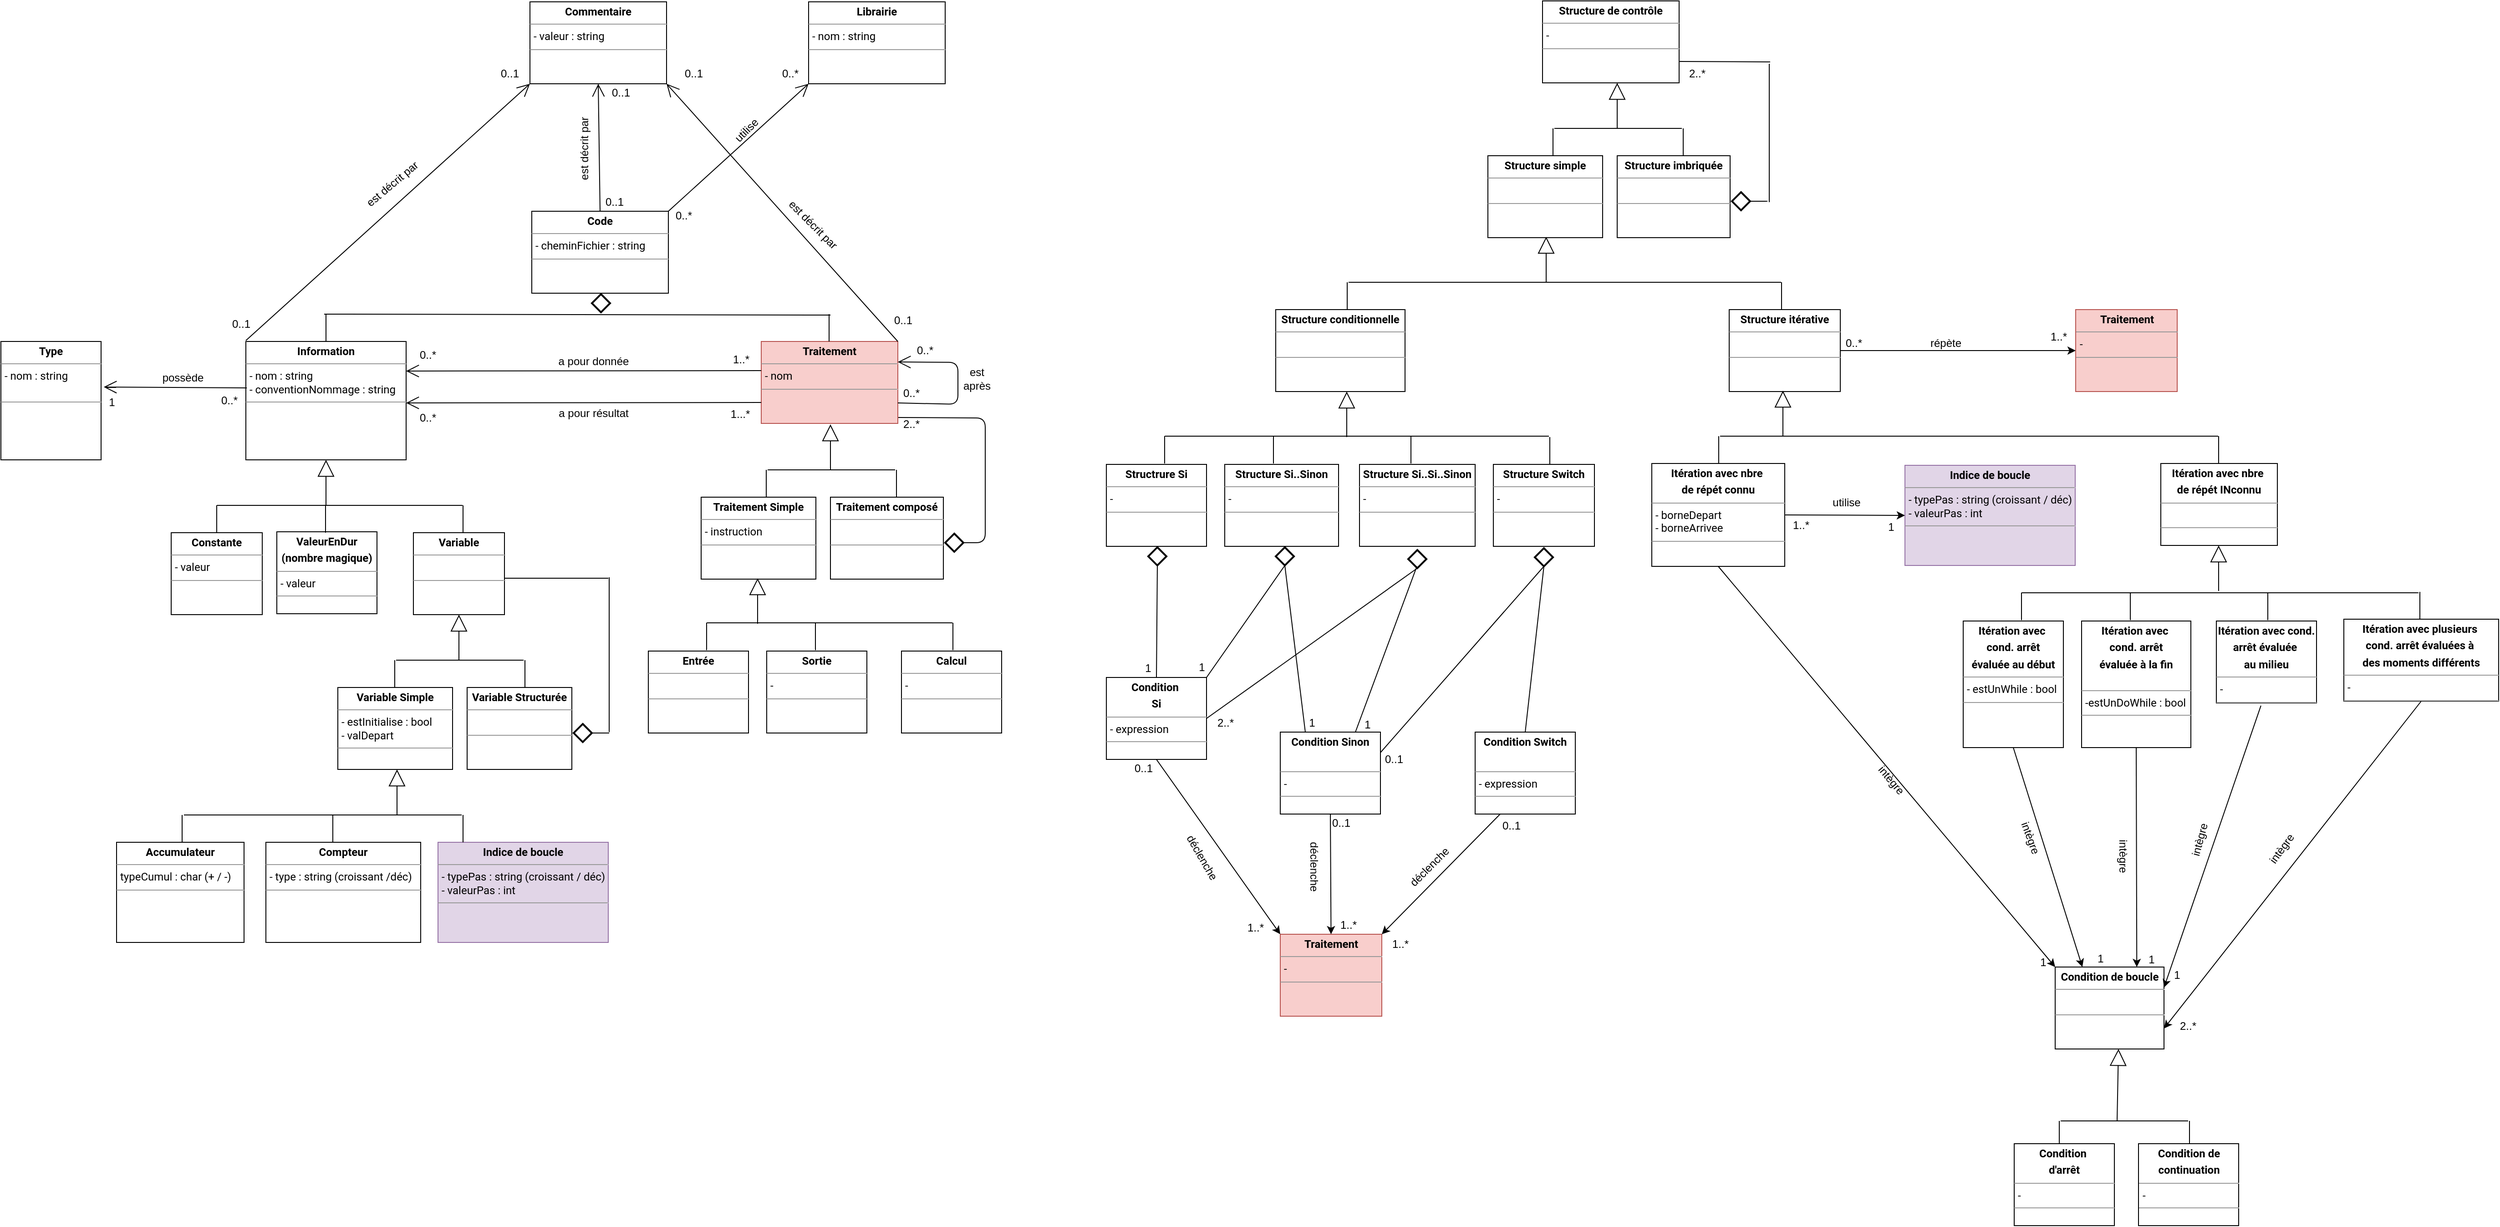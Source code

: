 <mxfile version="13.0.3" type="device" pages="2"><diagram name="Diagramme de classes" id="929967ad-93f9-6ef4-fab6-5d389245f69c"><mxGraphModel dx="1422" dy="3417" grid="1" gridSize="10" guides="1" tooltips="1" connect="1" arrows="1" fold="1" page="1" pageScale="1.5" pageWidth="1169" pageHeight="826" background="none" math="0" shadow="0" extFonts="roboto^https://fonts.googleapis.com/css?family=roboto"><root><mxCell id="0" style=";html=1;"/><mxCell id="1" style=";html=1;" parent="0"/><mxCell id="dK-SBZiUNQPO7May2l6I-2" value="&lt;p style=&quot;margin: 0px ; margin-top: 4px ; text-align: center&quot;&gt;&lt;b&gt;Code&lt;/b&gt;&lt;/p&gt;&lt;hr size=&quot;1&quot;&gt;&lt;p style=&quot;margin: 0px ; margin-left: 4px&quot;&gt;- cheminFichier : string&lt;/p&gt;&lt;hr size=&quot;1&quot;&gt;&lt;p style=&quot;margin: 0px ; margin-left: 4px&quot;&gt;&lt;br&gt;&lt;/p&gt;" style="verticalAlign=top;align=left;overflow=fill;fontSize=12;fontFamily=roboto;html=1;" parent="1" vertex="1"><mxGeometry x="633" y="-2205" width="150" height="90" as="geometry"/></mxCell><mxCell id="dK-SBZiUNQPO7May2l6I-3" value="&lt;p style=&quot;margin: 0px ; margin-top: 4px ; text-align: center&quot;&gt;&lt;b&gt;Information&lt;/b&gt;&lt;/p&gt;&lt;hr size=&quot;1&quot;&gt;&lt;p style=&quot;margin: 0px ; margin-left: 4px&quot;&gt;- nom : string&lt;/p&gt;&lt;p style=&quot;margin: 0px ; margin-left: 4px&quot;&gt;- conventionNommage : string&lt;/p&gt;&lt;hr size=&quot;1&quot;&gt;&lt;p style=&quot;margin: 0px ; margin-left: 4px&quot;&gt;&lt;br&gt;&lt;/p&gt;" style="verticalAlign=top;align=left;overflow=fill;fontSize=12;fontFamily=roboto;html=1;" parent="1" vertex="1"><mxGeometry x="319" y="-2062" width="176" height="130" as="geometry"/></mxCell><mxCell id="dK-SBZiUNQPO7May2l6I-4" value="&lt;p style=&quot;margin: 0px ; margin-top: 4px ; text-align: center&quot;&gt;&lt;b&gt;Traitement&lt;/b&gt;&lt;/p&gt;&lt;hr size=&quot;1&quot;&gt;&lt;p style=&quot;margin: 0px ; margin-left: 4px&quot;&gt;- nom&lt;/p&gt;&lt;hr size=&quot;1&quot;&gt;&lt;p style=&quot;margin: 0px ; margin-left: 4px&quot;&gt;&lt;br&gt;&lt;/p&gt;" style="verticalAlign=top;align=left;overflow=fill;fontSize=12;fontFamily=roboto;html=1;fillColor=#f8cecc;strokeColor=#b85450;" parent="1" vertex="1"><mxGeometry x="885" y="-2062" width="150" height="90" as="geometry"/></mxCell><mxCell id="dK-SBZiUNQPO7May2l6I-5" value="&lt;p style=&quot;margin: 0px ; margin-top: 4px ; text-align: center&quot;&gt;&lt;b&gt;Constante&lt;/b&gt;&lt;/p&gt;&lt;hr size=&quot;1&quot;&gt;&lt;p style=&quot;margin: 0px ; margin-left: 4px&quot;&gt;- valeur&lt;/p&gt;&lt;hr size=&quot;1&quot;&gt;&lt;p style=&quot;margin: 0px ; margin-left: 4px&quot;&gt;&lt;br&gt;&lt;/p&gt;" style="verticalAlign=top;align=left;overflow=fill;fontSize=12;fontFamily=roboto;html=1;" parent="1" vertex="1"><mxGeometry x="237" y="-1852" width="100" height="90" as="geometry"/></mxCell><mxCell id="dK-SBZiUNQPO7May2l6I-6" value="" style="endArrow=block;endSize=16;endFill=0;html=1;fontFamily=roboto;entryX=0.5;entryY=1;entryDx=0;entryDy=0;" parent="1" target="dK-SBZiUNQPO7May2l6I-3" edge="1"><mxGeometry width="160" relative="1" as="geometry"><mxPoint x="407" y="-1882" as="sourcePoint"/><mxPoint x="689" y="-1842" as="targetPoint"/></mxGeometry></mxCell><mxCell id="dK-SBZiUNQPO7May2l6I-7" value="&lt;p style=&quot;margin: 4px 0px 0px ; text-align: center&quot;&gt;&lt;b&gt;Variable&lt;/b&gt;&lt;/p&gt;&lt;hr size=&quot;1&quot;&gt;&lt;p style=&quot;margin: 0px 0px 0px 4px&quot;&gt;&lt;span&gt;&amp;nbsp;&lt;/span&gt;&lt;/p&gt;&lt;hr size=&quot;1&quot;&gt;&lt;p style=&quot;margin: 0px 0px 0px 4px&quot;&gt;&lt;br&gt;&lt;/p&gt;" style="verticalAlign=top;align=left;overflow=fill;fontSize=12;fontFamily=roboto;html=1;" parent="1" vertex="1"><mxGeometry x="503" y="-1852" width="100" height="90" as="geometry"/></mxCell><mxCell id="dK-SBZiUNQPO7May2l6I-9" value="&lt;p style=&quot;margin: 0px ; margin-top: 4px ; text-align: center&quot;&gt;&lt;b&gt;Type&lt;/b&gt;&lt;/p&gt;&lt;hr size=&quot;1&quot;&gt;&lt;p style=&quot;margin: 0px ; margin-left: 4px&quot;&gt;- nom : string&lt;/p&gt;&lt;p style=&quot;margin: 0px ; margin-left: 4px&quot;&gt;&lt;br&gt;&lt;/p&gt;&lt;hr size=&quot;1&quot;&gt;&lt;p style=&quot;margin: 0px ; margin-left: 4px&quot;&gt;&lt;br&gt;&lt;/p&gt;" style="verticalAlign=top;align=left;overflow=fill;fontSize=12;fontFamily=roboto;html=1;" parent="1" vertex="1"><mxGeometry x="50" y="-2062" width="110" height="130" as="geometry"/></mxCell><mxCell id="dK-SBZiUNQPO7May2l6I-10" value="" style="endArrow=none;html=1;fontFamily=roboto;exitX=0.5;exitY=0;exitDx=0;exitDy=0;" parent="1" source="dK-SBZiUNQPO7May2l6I-5" edge="1"><mxGeometry width="50" height="50" relative="1" as="geometry"><mxPoint x="587" y="-1822" as="sourcePoint"/><mxPoint x="287" y="-1882" as="targetPoint"/></mxGeometry></mxCell><mxCell id="dK-SBZiUNQPO7May2l6I-11" value="" style="endArrow=none;html=1;fontFamily=roboto;exitX=0.5;exitY=0;exitDx=0;exitDy=0;" parent="1" edge="1"><mxGeometry width="50" height="50" relative="1" as="geometry"><mxPoint x="557.5" y="-1852" as="sourcePoint"/><mxPoint x="557.5" y="-1882" as="targetPoint"/></mxGeometry></mxCell><mxCell id="dK-SBZiUNQPO7May2l6I-12" value="" style="endArrow=none;html=1;fontFamily=roboto;" parent="1" edge="1"><mxGeometry width="50" height="50" relative="1" as="geometry"><mxPoint x="287" y="-1882" as="sourcePoint"/><mxPoint x="557" y="-1882" as="targetPoint"/></mxGeometry></mxCell><mxCell id="dK-SBZiUNQPO7May2l6I-13" value="&lt;p style=&quot;margin: 4px 0px 0px ; text-align: center&quot;&gt;&lt;b&gt;Compteur&lt;/b&gt;&lt;/p&gt;&lt;hr size=&quot;1&quot;&gt;&lt;p style=&quot;margin: 0px 0px 0px 4px&quot;&gt;&lt;span&gt;- type : string (croissant /déc)&lt;/span&gt;&lt;/p&gt;&lt;hr size=&quot;1&quot;&gt;&lt;p style=&quot;margin: 0px 0px 0px 4px&quot;&gt;&lt;br&gt;&lt;/p&gt;" style="verticalAlign=top;align=left;overflow=fill;fontSize=12;fontFamily=roboto;html=1;" parent="1" vertex="1"><mxGeometry x="341" y="-1512" width="170" height="110" as="geometry"/></mxCell><mxCell id="dK-SBZiUNQPO7May2l6I-15" value="&lt;p style=&quot;margin: 4px 0px 0px ; text-align: center&quot;&gt;&lt;b&gt;Indice de boucle&lt;/b&gt;&lt;/p&gt;&lt;hr size=&quot;1&quot;&gt;&lt;p style=&quot;margin: 0px 0px 0px 4px&quot;&gt;&lt;span&gt;- typePas : string (croissant / déc)&lt;/span&gt;&lt;br&gt;&lt;/p&gt;&lt;p style=&quot;margin: 0px 0px 0px 4px&quot;&gt;- valeurPas : int&lt;/p&gt;&lt;hr size=&quot;1&quot;&gt;&lt;p style=&quot;margin: 0px 0px 0px 4px&quot;&gt;&lt;br&gt;&lt;/p&gt;" style="verticalAlign=top;align=left;overflow=fill;fontSize=12;fontFamily=roboto;html=1;fillColor=#e1d5e7;strokeColor=#9673a6;" parent="1" vertex="1"><mxGeometry x="530" y="-1512" width="187" height="110" as="geometry"/></mxCell><mxCell id="s5NMPUFcIJlvybgt71qk-1" value="&lt;p style=&quot;margin: 0px ; margin-top: 4px ; text-align: center&quot;&gt;&lt;b&gt;ValeurEnDur&lt;/b&gt;&lt;/p&gt;&lt;p style=&quot;margin: 0px ; margin-top: 4px ; text-align: center&quot;&gt;&lt;b&gt;(nombre magique)&lt;/b&gt;&lt;/p&gt;&lt;hr size=&quot;1&quot;&gt;&lt;p style=&quot;margin: 0px ; margin-left: 4px&quot;&gt;- valeur&lt;/p&gt;&lt;hr size=&quot;1&quot;&gt;&lt;p style=&quot;margin: 0px ; margin-left: 4px&quot;&gt;&lt;br&gt;&lt;/p&gt;" style="verticalAlign=top;align=left;overflow=fill;fontSize=12;fontFamily=roboto;html=1;" parent="1" vertex="1"><mxGeometry x="353" y="-1853" width="110" height="90" as="geometry"/></mxCell><mxCell id="s5NMPUFcIJlvybgt71qk-2" value="" style="endArrow=none;html=1;fontFamily=roboto;exitX=0.5;exitY=0;exitDx=0;exitDy=0;" parent="1" edge="1"><mxGeometry width="50" height="50" relative="1" as="geometry"><mxPoint x="406.5" y="-1852" as="sourcePoint"/><mxPoint x="406.5" y="-1882" as="targetPoint"/></mxGeometry></mxCell><mxCell id="s5NMPUFcIJlvybgt71qk-3" value="&lt;p style=&quot;margin: 4px 0px 0px ; text-align: center&quot;&gt;&lt;b&gt;Variable Simple&lt;/b&gt;&lt;/p&gt;&lt;hr size=&quot;1&quot;&gt;&lt;p style=&quot;margin: 0px 0px 0px 4px&quot;&gt;-&lt;span&gt;&amp;nbsp;estInitialise : bool&lt;/span&gt;&lt;/p&gt;&lt;p style=&quot;margin: 0px 0px 0px 4px&quot;&gt;- valDepart&amp;nbsp;&lt;/p&gt;&lt;hr size=&quot;1&quot;&gt;&lt;p style=&quot;margin: 0px 0px 0px 4px&quot;&gt;&lt;br&gt;&lt;/p&gt;" style="verticalAlign=top;align=left;overflow=fill;fontSize=12;fontFamily=roboto;html=1;" parent="1" vertex="1"><mxGeometry x="420" y="-1682" width="126" height="90" as="geometry"/></mxCell><mxCell id="s5NMPUFcIJlvybgt71qk-4" value="" style="endArrow=none;html=1;fontFamily=roboto;exitX=0.5;exitY=0;exitDx=0;exitDy=0;" parent="1" edge="1"><mxGeometry width="50" height="50" relative="1" as="geometry"><mxPoint x="482.5" y="-1682" as="sourcePoint"/><mxPoint x="482.5" y="-1712" as="targetPoint"/></mxGeometry></mxCell><mxCell id="s5NMPUFcIJlvybgt71qk-5" value="&lt;p style=&quot;margin: 4px 0px 0px ; text-align: center&quot;&gt;&lt;b&gt;Variable Structurée&lt;/b&gt;&lt;/p&gt;&lt;hr size=&quot;1&quot;&gt;&lt;p style=&quot;margin: 0px 0px 0px 4px&quot;&gt;&lt;br&gt;&lt;/p&gt;&lt;hr size=&quot;1&quot;&gt;&lt;p style=&quot;margin: 0px 0px 0px 4px&quot;&gt;&lt;br&gt;&lt;/p&gt;" style="verticalAlign=top;align=left;overflow=fill;fontSize=12;fontFamily=roboto;html=1;" parent="1" vertex="1"><mxGeometry x="562" y="-1682" width="115" height="90" as="geometry"/></mxCell><mxCell id="s5NMPUFcIJlvybgt71qk-6" value="" style="endArrow=none;html=1;fontFamily=roboto;exitX=0.5;exitY=0;exitDx=0;exitDy=0;" parent="1" edge="1"><mxGeometry width="50" height="50" relative="1" as="geometry"><mxPoint x="625.5" y="-1682" as="sourcePoint"/><mxPoint x="625.5" y="-1712" as="targetPoint"/></mxGeometry></mxCell><mxCell id="s5NMPUFcIJlvybgt71qk-7" value="" style="endArrow=none;html=1;" parent="1" edge="1"><mxGeometry width="50" height="50" relative="1" as="geometry"><mxPoint x="484" y="-1712" as="sourcePoint"/><mxPoint x="624" y="-1712" as="targetPoint"/></mxGeometry></mxCell><mxCell id="s5NMPUFcIJlvybgt71qk-8" value="" style="endArrow=block;endSize=16;endFill=0;html=1;fontFamily=roboto;entryX=0.5;entryY=1;entryDx=0;entryDy=0;" parent="1" edge="1"><mxGeometry width="160" relative="1" as="geometry"><mxPoint x="553" y="-1712" as="sourcePoint"/><mxPoint x="553" y="-1762" as="targetPoint"/></mxGeometry></mxCell><mxCell id="s5NMPUFcIJlvybgt71qk-9" value="" style="rhombus;whiteSpace=wrap;html=1;strokeWidth=2;" parent="1" vertex="1"><mxGeometry x="679" y="-1642" width="20" height="20" as="geometry"/></mxCell><mxCell id="s5NMPUFcIJlvybgt71qk-11" value="" style="endArrow=none;html=1;fontFamily=roboto;entryX=1;entryY=0.5;entryDx=0;entryDy=0;" parent="1" target="s5NMPUFcIJlvybgt71qk-9" edge="1"><mxGeometry width="50" height="50" relative="1" as="geometry"><mxPoint x="718" y="-1632" as="sourcePoint"/><mxPoint x="752.67" y="-1642" as="targetPoint"/></mxGeometry></mxCell><mxCell id="s5NMPUFcIJlvybgt71qk-12" value="" style="endArrow=none;html=1;fontFamily=roboto;entryX=1;entryY=0.5;entryDx=0;entryDy=0;" parent="1" edge="1"><mxGeometry width="50" height="50" relative="1" as="geometry"><mxPoint x="717" y="-1802" as="sourcePoint"/><mxPoint x="603" y="-1802" as="targetPoint"/></mxGeometry></mxCell><mxCell id="s5NMPUFcIJlvybgt71qk-13" value="" style="endArrow=none;html=1;fontFamily=roboto;" parent="1" edge="1"><mxGeometry width="50" height="50" relative="1" as="geometry"><mxPoint x="718" y="-1633" as="sourcePoint"/><mxPoint x="718" y="-1803" as="targetPoint"/></mxGeometry></mxCell><mxCell id="s5NMPUFcIJlvybgt71qk-14" value="" style="endArrow=open;endFill=1;endSize=12;html=1;entryX=1.027;entryY=0.385;entryDx=0;entryDy=0;entryPerimeter=0;exitX=0.006;exitY=0.392;exitDx=0;exitDy=0;exitPerimeter=0;" parent="1" source="dK-SBZiUNQPO7May2l6I-3" target="dK-SBZiUNQPO7May2l6I-9" edge="1"><mxGeometry width="160" relative="1" as="geometry"><mxPoint x="435" y="-1822" as="sourcePoint"/><mxPoint x="595" y="-1822" as="targetPoint"/></mxGeometry></mxCell><mxCell id="s5NMPUFcIJlvybgt71qk-15" value="" style="endArrow=none;html=1;fontFamily=roboto;exitX=0.5;exitY=0;exitDx=0;exitDy=0;" parent="1" edge="1"><mxGeometry width="50" height="50" relative="1" as="geometry"><mxPoint x="414.5" y="-1512" as="sourcePoint"/><mxPoint x="414.5" y="-1542" as="targetPoint"/></mxGeometry></mxCell><mxCell id="s5NMPUFcIJlvybgt71qk-16" value="" style="endArrow=none;html=1;fontFamily=roboto;exitX=0.5;exitY=0;exitDx=0;exitDy=0;" parent="1" edge="1"><mxGeometry width="50" height="50" relative="1" as="geometry"><mxPoint x="557.5" y="-1512" as="sourcePoint"/><mxPoint x="557.5" y="-1542" as="targetPoint"/></mxGeometry></mxCell><mxCell id="s5NMPUFcIJlvybgt71qk-17" value="" style="endArrow=none;html=1;" parent="1" edge="1"><mxGeometry width="50" height="50" relative="1" as="geometry"><mxPoint x="251" y="-1542" as="sourcePoint"/><mxPoint x="556" y="-1542" as="targetPoint"/></mxGeometry></mxCell><mxCell id="s5NMPUFcIJlvybgt71qk-18" value="" style="endArrow=block;endSize=16;endFill=0;html=1;fontFamily=roboto;entryX=0.5;entryY=1;entryDx=0;entryDy=0;" parent="1" edge="1"><mxGeometry width="160" relative="1" as="geometry"><mxPoint x="485" y="-1542" as="sourcePoint"/><mxPoint x="485" y="-1592" as="targetPoint"/></mxGeometry></mxCell><mxCell id="s5NMPUFcIJlvybgt71qk-19" value="&lt;p style=&quot;margin: 4px 0px 0px ; text-align: center&quot;&gt;&lt;b&gt;Accumulateur&lt;/b&gt;&lt;/p&gt;&lt;hr size=&quot;1&quot;&gt;&lt;p style=&quot;margin: 0px 0px 0px 4px&quot;&gt;typeCumul : char (+ / -)&lt;/p&gt;&lt;hr size=&quot;1&quot;&gt;&lt;p style=&quot;margin: 0px 0px 0px 4px&quot;&gt;&lt;br&gt;&lt;/p&gt;" style="verticalAlign=top;align=left;overflow=fill;fontSize=12;fontFamily=roboto;html=1;" parent="1" vertex="1"><mxGeometry x="177" y="-1512" width="140" height="110" as="geometry"/></mxCell><mxCell id="s5NMPUFcIJlvybgt71qk-21" value="" style="endArrow=none;html=1;fontFamily=roboto;exitX=0.5;exitY=0;exitDx=0;exitDy=0;" parent="1" edge="1"><mxGeometry width="50" height="50" relative="1" as="geometry"><mxPoint x="249" y="-1512" as="sourcePoint"/><mxPoint x="249" y="-1542" as="targetPoint"/></mxGeometry></mxCell><mxCell id="SuhwqaOMd3EP5jmQZo9l-2" value="&lt;p style=&quot;margin: 0px ; margin-top: 4px ; text-align: center&quot;&gt;&lt;b&gt;Entrée&lt;/b&gt;&lt;/p&gt;&lt;hr size=&quot;1&quot;&gt;&lt;p style=&quot;margin: 0px ; margin-left: 4px&quot;&gt;&lt;br&gt;&lt;/p&gt;&lt;hr size=&quot;1&quot;&gt;&lt;p style=&quot;margin: 0px ; margin-left: 4px&quot;&gt;&lt;br&gt;&lt;/p&gt;" style="verticalAlign=top;align=left;overflow=fill;fontSize=12;fontFamily=roboto;html=1;" parent="1" vertex="1"><mxGeometry x="761" y="-1722" width="110" height="90" as="geometry"/></mxCell><mxCell id="SuhwqaOMd3EP5jmQZo9l-3" value="&lt;p style=&quot;margin: 0px ; margin-top: 4px ; text-align: center&quot;&gt;&lt;b&gt;Sortie&lt;/b&gt;&lt;/p&gt;&lt;hr size=&quot;1&quot;&gt;&lt;p style=&quot;margin: 0px ; margin-left: 4px&quot;&gt;-&lt;/p&gt;&lt;hr size=&quot;1&quot;&gt;&lt;p style=&quot;margin: 0px ; margin-left: 4px&quot;&gt;&lt;br&gt;&lt;/p&gt;" style="verticalAlign=top;align=left;overflow=fill;fontSize=12;fontFamily=roboto;html=1;" parent="1" vertex="1"><mxGeometry x="891" y="-1722" width="110" height="90" as="geometry"/></mxCell><mxCell id="SuhwqaOMd3EP5jmQZo9l-5" value="&lt;p style=&quot;margin: 0px ; margin-top: 4px ; text-align: center&quot;&gt;&lt;b&gt;Calcul&lt;/b&gt;&lt;/p&gt;&lt;hr size=&quot;1&quot;&gt;&lt;p style=&quot;margin: 0px ; margin-left: 4px&quot;&gt;-&lt;/p&gt;&lt;hr size=&quot;1&quot;&gt;&lt;p style=&quot;margin: 0px ; margin-left: 4px&quot;&gt;&lt;br&gt;&lt;/p&gt;" style="verticalAlign=top;align=left;overflow=fill;fontSize=12;fontFamily=roboto;html=1;" parent="1" vertex="1"><mxGeometry x="1039" y="-1722" width="110" height="90" as="geometry"/></mxCell><mxCell id="SuhwqaOMd3EP5jmQZo9l-6" value="possède" style="text;html=1;strokeColor=none;fillColor=none;align=center;verticalAlign=middle;whiteSpace=wrap;rounded=0;" parent="1" vertex="1"><mxGeometry x="230" y="-2032" width="40" height="20" as="geometry"/></mxCell><mxCell id="SuhwqaOMd3EP5jmQZo9l-14" value="" style="endArrow=open;endFill=1;endSize=12;html=1;entryX=1;entryY=0.25;entryDx=0;entryDy=0;exitX=0;exitY=0.356;exitDx=0;exitDy=0;exitPerimeter=0;" parent="1" source="dK-SBZiUNQPO7May2l6I-4" target="dK-SBZiUNQPO7May2l6I-3" edge="1"><mxGeometry width="160" relative="1" as="geometry"><mxPoint x="641" y="-2021.95" as="sourcePoint"/><mxPoint x="757.086" y="-2021.04" as="targetPoint"/></mxGeometry></mxCell><mxCell id="SuhwqaOMd3EP5jmQZo9l-15" value="a pour donnée" style="text;html=1;strokeColor=none;fillColor=none;align=center;verticalAlign=middle;whiteSpace=wrap;rounded=0;" parent="1" vertex="1"><mxGeometry x="651" y="-2050" width="100" height="20" as="geometry"/></mxCell><mxCell id="SuhwqaOMd3EP5jmQZo9l-16" value="0..*" style="text;html=1;strokeColor=none;fillColor=none;align=center;verticalAlign=middle;whiteSpace=wrap;rounded=0;" parent="1" vertex="1"><mxGeometry x="499" y="-2057" width="40" height="20" as="geometry"/></mxCell><mxCell id="SuhwqaOMd3EP5jmQZo9l-17" value="1..*" style="text;html=1;strokeColor=none;fillColor=none;align=center;verticalAlign=middle;whiteSpace=wrap;rounded=0;" parent="1" vertex="1"><mxGeometry x="843" y="-2052" width="40" height="20" as="geometry"/></mxCell><mxCell id="SuhwqaOMd3EP5jmQZo9l-23" value="&lt;p style=&quot;margin: 0px ; margin-top: 4px ; text-align: center&quot;&gt;&lt;b&gt;Structure de contrôle&lt;/b&gt;&lt;/p&gt;&lt;hr size=&quot;1&quot;&gt;&lt;p style=&quot;margin: 0px ; margin-left: 4px&quot;&gt;-&lt;/p&gt;&lt;hr size=&quot;1&quot;&gt;&lt;p style=&quot;margin: 0px ; margin-left: 4px&quot;&gt;&lt;br&gt;&lt;/p&gt;" style="verticalAlign=top;align=left;overflow=fill;fontSize=12;fontFamily=roboto;html=1;" parent="1" vertex="1"><mxGeometry x="1743" y="-2436" width="150" height="90" as="geometry"/></mxCell><mxCell id="SuhwqaOMd3EP5jmQZo9l-26" value="1" style="text;html=1;strokeColor=none;fillColor=none;align=center;verticalAlign=middle;whiteSpace=wrap;rounded=0;" parent="1" vertex="1"><mxGeometry x="1290" y="-1713" width="40" height="20" as="geometry"/></mxCell><mxCell id="SuhwqaOMd3EP5jmQZo9l-27" value="1..*" style="text;html=1;strokeColor=none;fillColor=none;align=center;verticalAlign=middle;whiteSpace=wrap;rounded=0;" parent="1" vertex="1"><mxGeometry x="2290.5" y="-2076" width="38" height="18" as="geometry"/></mxCell><mxCell id="SuhwqaOMd3EP5jmQZo9l-29" value="&lt;p style=&quot;margin: 4px 0px 0px ; text-align: center&quot;&gt;&lt;b&gt;Traitement Simple&lt;/b&gt;&lt;/p&gt;&lt;hr size=&quot;1&quot;&gt;&lt;p style=&quot;margin: 0px 0px 0px 4px&quot;&gt;- instruction&lt;/p&gt;&lt;hr size=&quot;1&quot;&gt;&lt;p style=&quot;margin: 0px 0px 0px 4px&quot;&gt;&lt;br&gt;&lt;/p&gt;" style="verticalAlign=top;align=left;overflow=fill;fontSize=12;fontFamily=roboto;html=1;" parent="1" vertex="1"><mxGeometry x="819" y="-1891" width="126" height="90" as="geometry"/></mxCell><mxCell id="SuhwqaOMd3EP5jmQZo9l-30" value="" style="endArrow=none;html=1;fontFamily=roboto;exitX=0.5;exitY=0;exitDx=0;exitDy=0;" parent="1" edge="1"><mxGeometry width="50" height="50" relative="1" as="geometry"><mxPoint x="890.5" y="-1891" as="sourcePoint"/><mxPoint x="890.5" y="-1921" as="targetPoint"/></mxGeometry></mxCell><mxCell id="SuhwqaOMd3EP5jmQZo9l-31" value="&lt;p style=&quot;margin: 4px 0px 0px ; text-align: center&quot;&gt;&lt;b&gt;Traitement composé&lt;/b&gt;&lt;/p&gt;&lt;hr size=&quot;1&quot;&gt;&lt;p style=&quot;margin: 0px 0px 0px 4px&quot;&gt;&lt;br&gt;&lt;/p&gt;&lt;hr size=&quot;1&quot;&gt;&lt;p style=&quot;margin: 0px 0px 0px 4px&quot;&gt;&lt;br&gt;&lt;/p&gt;" style="verticalAlign=top;align=left;overflow=fill;fontSize=12;fontFamily=roboto;html=1;" parent="1" vertex="1"><mxGeometry x="961" y="-1891" width="124" height="90" as="geometry"/></mxCell><mxCell id="SuhwqaOMd3EP5jmQZo9l-32" value="" style="endArrow=none;html=1;fontFamily=roboto;exitX=0.5;exitY=0;exitDx=0;exitDy=0;" parent="1" edge="1"><mxGeometry width="50" height="50" relative="1" as="geometry"><mxPoint x="1033.5" y="-1891" as="sourcePoint"/><mxPoint x="1033.5" y="-1921" as="targetPoint"/></mxGeometry></mxCell><mxCell id="SuhwqaOMd3EP5jmQZo9l-33" value="" style="endArrow=none;html=1;" parent="1" edge="1"><mxGeometry width="50" height="50" relative="1" as="geometry"><mxPoint x="892" y="-1921" as="sourcePoint"/><mxPoint x="1032" y="-1921" as="targetPoint"/></mxGeometry></mxCell><mxCell id="SuhwqaOMd3EP5jmQZo9l-34" value="" style="endArrow=block;endSize=16;endFill=0;html=1;fontFamily=roboto;entryX=0.5;entryY=1;entryDx=0;entryDy=0;" parent="1" edge="1"><mxGeometry width="160" relative="1" as="geometry"><mxPoint x="961" y="-1921" as="sourcePoint"/><mxPoint x="961" y="-1971" as="targetPoint"/></mxGeometry></mxCell><mxCell id="SuhwqaOMd3EP5jmQZo9l-35" value="" style="rhombus;whiteSpace=wrap;html=1;strokeWidth=2;" parent="1" vertex="1"><mxGeometry x="1087" y="-1851" width="20" height="20" as="geometry"/></mxCell><mxCell id="SuhwqaOMd3EP5jmQZo9l-36" value="" style="endArrow=none;html=1;fontFamily=roboto;entryX=1;entryY=0.5;entryDx=0;entryDy=0;exitX=1.003;exitY=0.928;exitDx=0;exitDy=0;exitPerimeter=0;" parent="1" source="dK-SBZiUNQPO7May2l6I-4" target="SuhwqaOMd3EP5jmQZo9l-35" edge="1"><mxGeometry width="50" height="50" relative="1" as="geometry"><mxPoint x="1131" y="-1975" as="sourcePoint"/><mxPoint x="1160.67" y="-1851" as="targetPoint"/><Array as="points"><mxPoint x="1131" y="-1978"/><mxPoint x="1131" y="-1841"/></Array></mxGeometry></mxCell><mxCell id="SuhwqaOMd3EP5jmQZo9l-8" value="" style="endArrow=block;endSize=16;endFill=0;html=1;fontFamily=roboto;entryX=0.5;entryY=1;entryDx=0;entryDy=0;" parent="1" edge="1"><mxGeometry width="160" relative="1" as="geometry"><mxPoint x="881" y="-1752" as="sourcePoint"/><mxPoint x="881" y="-1802" as="targetPoint"/></mxGeometry></mxCell><mxCell id="SuhwqaOMd3EP5jmQZo9l-40" value="&lt;p style=&quot;margin: 4px 0px 0px ; text-align: center&quot;&gt;&lt;b&gt;Structure simple&lt;/b&gt;&lt;/p&gt;&lt;hr size=&quot;1&quot;&gt;&lt;p style=&quot;margin: 0px 0px 0px 4px&quot;&gt;&lt;br&gt;&lt;/p&gt;&lt;hr size=&quot;1&quot;&gt;&lt;p style=&quot;margin: 0px 0px 0px 4px&quot;&gt;&lt;br&gt;&lt;/p&gt;" style="verticalAlign=top;align=left;overflow=fill;fontSize=12;fontFamily=roboto;html=1;" parent="1" vertex="1"><mxGeometry x="1683" y="-2266" width="126" height="90" as="geometry"/></mxCell><mxCell id="SuhwqaOMd3EP5jmQZo9l-41" value="" style="endArrow=none;html=1;fontFamily=roboto;exitX=0.5;exitY=0;exitDx=0;exitDy=0;" parent="1" edge="1"><mxGeometry width="50" height="50" relative="1" as="geometry"><mxPoint x="1754.5" y="-2266" as="sourcePoint"/><mxPoint x="1754.5" y="-2296" as="targetPoint"/></mxGeometry></mxCell><mxCell id="SuhwqaOMd3EP5jmQZo9l-42" value="&lt;p style=&quot;margin: 4px 0px 0px ; text-align: center&quot;&gt;&lt;b&gt;Structure imbriquée&lt;/b&gt;&lt;/p&gt;&lt;hr size=&quot;1&quot;&gt;&lt;p style=&quot;margin: 0px 0px 0px 4px&quot;&gt;&lt;br&gt;&lt;/p&gt;&lt;hr size=&quot;1&quot;&gt;&lt;p style=&quot;margin: 0px 0px 0px 4px&quot;&gt;&lt;br&gt;&lt;/p&gt;" style="verticalAlign=top;align=left;overflow=fill;fontSize=12;fontFamily=roboto;html=1;" parent="1" vertex="1"><mxGeometry x="1825" y="-2266" width="124" height="90" as="geometry"/></mxCell><mxCell id="SuhwqaOMd3EP5jmQZo9l-43" value="" style="endArrow=none;html=1;fontFamily=roboto;exitX=0.5;exitY=0;exitDx=0;exitDy=0;" parent="1" edge="1"><mxGeometry width="50" height="50" relative="1" as="geometry"><mxPoint x="1897.5" y="-2266" as="sourcePoint"/><mxPoint x="1897.5" y="-2296" as="targetPoint"/></mxGeometry></mxCell><mxCell id="SuhwqaOMd3EP5jmQZo9l-44" value="" style="endArrow=none;html=1;" parent="1" edge="1"><mxGeometry width="50" height="50" relative="1" as="geometry"><mxPoint x="1756" y="-2296" as="sourcePoint"/><mxPoint x="1896" y="-2296" as="targetPoint"/></mxGeometry></mxCell><mxCell id="SuhwqaOMd3EP5jmQZo9l-45" value="" style="endArrow=block;endSize=16;endFill=0;html=1;fontFamily=roboto;entryX=0.5;entryY=1;entryDx=0;entryDy=0;" parent="1" edge="1"><mxGeometry width="160" relative="1" as="geometry"><mxPoint x="1825" y="-2296" as="sourcePoint"/><mxPoint x="1825" y="-2346" as="targetPoint"/></mxGeometry></mxCell><mxCell id="SuhwqaOMd3EP5jmQZo9l-46" value="" style="rhombus;whiteSpace=wrap;html=1;strokeWidth=2;" parent="1" vertex="1"><mxGeometry x="1951" y="-2226" width="20" height="20" as="geometry"/></mxCell><mxCell id="SuhwqaOMd3EP5jmQZo9l-47" value="" style="endArrow=none;html=1;fontFamily=roboto;entryX=1;entryY=0.5;entryDx=0;entryDy=0;" parent="1" target="SuhwqaOMd3EP5jmQZo9l-46" edge="1"><mxGeometry width="50" height="50" relative="1" as="geometry"><mxPoint x="1990" y="-2216" as="sourcePoint"/><mxPoint x="2024.67" y="-2226" as="targetPoint"/></mxGeometry></mxCell><mxCell id="SuhwqaOMd3EP5jmQZo9l-48" value="" style="endArrow=none;html=1;fontFamily=roboto;" parent="1" edge="1"><mxGeometry width="50" height="50" relative="1" as="geometry"><mxPoint x="1993" y="-2369" as="sourcePoint"/><mxPoint x="1893" y="-2369.5" as="targetPoint"/></mxGeometry></mxCell><mxCell id="SuhwqaOMd3EP5jmQZo9l-49" value="" style="endArrow=none;html=1;fontFamily=roboto;" parent="1" edge="1"><mxGeometry width="50" height="50" relative="1" as="geometry"><mxPoint x="1992" y="-2215" as="sourcePoint"/><mxPoint x="1992" y="-2367" as="targetPoint"/></mxGeometry></mxCell><mxCell id="SuhwqaOMd3EP5jmQZo9l-55" value="2..*" style="text;html=1;strokeColor=none;fillColor=none;align=center;verticalAlign=middle;whiteSpace=wrap;rounded=0;" parent="1" vertex="1"><mxGeometry x="1030" y="-1981" width="40" height="20" as="geometry"/></mxCell><mxCell id="SuhwqaOMd3EP5jmQZo9l-18" value="" style="endArrow=open;endFill=1;endSize=12;html=1;entryX=1;entryY=0.25;entryDx=0;entryDy=0;exitX=0;exitY=0.356;exitDx=0;exitDy=0;exitPerimeter=0;" parent="1" edge="1"><mxGeometry x="495" y="-2022" width="160" as="geometry"><mxPoint x="885" y="-1994.96" as="sourcePoint"/><mxPoint x="495" y="-1994.5" as="targetPoint"/></mxGeometry></mxCell><mxCell id="SuhwqaOMd3EP5jmQZo9l-19" value="a pour résultat" style="text;html=1;strokeColor=none;fillColor=none;align=center;verticalAlign=middle;whiteSpace=wrap;rounded=0;" parent="1" vertex="1"><mxGeometry x="651" y="-1993" width="100" height="20" as="geometry"/></mxCell><mxCell id="SuhwqaOMd3EP5jmQZo9l-20" value="0..*" style="text;html=1;strokeColor=none;fillColor=none;align=center;verticalAlign=middle;whiteSpace=wrap;rounded=0;" parent="1" vertex="1"><mxGeometry x="499" y="-1988" width="40" height="20" as="geometry"/></mxCell><mxCell id="SuhwqaOMd3EP5jmQZo9l-21" value="1...*" style="text;html=1;strokeColor=none;fillColor=none;align=center;verticalAlign=middle;whiteSpace=wrap;rounded=0;" parent="1" vertex="1"><mxGeometry x="842" y="-1992" width="40" height="20" as="geometry"/></mxCell><mxCell id="SuhwqaOMd3EP5jmQZo9l-56" value="2..*" style="text;html=1;strokeColor=none;fillColor=none;align=center;verticalAlign=middle;whiteSpace=wrap;rounded=0;" parent="1" vertex="1"><mxGeometry x="1893" y="-2366" width="40" height="20" as="geometry"/></mxCell><mxCell id="SuhwqaOMd3EP5jmQZo9l-57" value="&lt;p style=&quot;margin: 4px 0px 0px ; text-align: center&quot;&gt;&lt;b&gt;Structure conditionnelle&lt;/b&gt;&lt;/p&gt;&lt;hr size=&quot;1&quot;&gt;&lt;p style=&quot;margin: 0px 0px 0px 4px&quot;&gt;&lt;br&gt;&lt;/p&gt;&lt;hr size=&quot;1&quot;&gt;&lt;p style=&quot;margin: 0px 0px 0px 4px&quot;&gt;&lt;br&gt;&lt;/p&gt;" style="verticalAlign=top;align=left;overflow=fill;fontSize=12;fontFamily=roboto;html=1;" parent="1" vertex="1"><mxGeometry x="1450" y="-2097" width="142" height="90" as="geometry"/></mxCell><mxCell id="SuhwqaOMd3EP5jmQZo9l-58" value="" style="endArrow=none;html=1;fontFamily=roboto;exitX=0.5;exitY=0;exitDx=0;exitDy=0;" parent="1" edge="1"><mxGeometry width="50" height="50" relative="1" as="geometry"><mxPoint x="1528.5" y="-2097" as="sourcePoint"/><mxPoint x="1528.5" y="-2127" as="targetPoint"/></mxGeometry></mxCell><mxCell id="SuhwqaOMd3EP5jmQZo9l-59" value="&lt;p style=&quot;margin: 4px 0px 0px ; text-align: center&quot;&gt;&lt;b&gt;Structure itérative&lt;/b&gt;&lt;/p&gt;&lt;hr size=&quot;1&quot;&gt;&lt;p style=&quot;margin: 0px 0px 0px 4px&quot;&gt;&lt;br&gt;&lt;/p&gt;&lt;hr size=&quot;1&quot;&gt;&lt;p style=&quot;margin: 0px 0px 0px 4px&quot;&gt;&lt;br&gt;&lt;/p&gt;" style="verticalAlign=top;align=left;overflow=fill;fontSize=12;fontFamily=roboto;html=1;" parent="1" vertex="1"><mxGeometry x="1948" y="-2097" width="122" height="90" as="geometry"/></mxCell><mxCell id="SuhwqaOMd3EP5jmQZo9l-60" value="" style="endArrow=none;html=1;fontFamily=roboto;exitX=0.5;exitY=0;exitDx=0;exitDy=0;" parent="1" edge="1"><mxGeometry width="50" height="50" relative="1" as="geometry"><mxPoint x="2005.5" y="-2097" as="sourcePoint"/><mxPoint x="2005.5" y="-2127" as="targetPoint"/></mxGeometry></mxCell><mxCell id="SuhwqaOMd3EP5jmQZo9l-61" value="" style="endArrow=none;html=1;" parent="1" edge="1"><mxGeometry width="50" height="50" relative="1" as="geometry"><mxPoint x="1530" y="-2127" as="sourcePoint"/><mxPoint x="2005" y="-2127" as="targetPoint"/></mxGeometry></mxCell><mxCell id="SuhwqaOMd3EP5jmQZo9l-62" value="" style="endArrow=block;endSize=16;endFill=0;html=1;fontFamily=roboto;entryX=0.5;entryY=1;entryDx=0;entryDy=0;" parent="1" edge="1"><mxGeometry width="160" relative="1" as="geometry"><mxPoint x="1747" y="-2127" as="sourcePoint"/><mxPoint x="1747" y="-2177" as="targetPoint"/></mxGeometry></mxCell><mxCell id="SuhwqaOMd3EP5jmQZo9l-65" value="" style="rhombus;whiteSpace=wrap;html=1;strokeWidth=2;" parent="1" vertex="1"><mxGeometry x="699" y="-2114" width="20" height="20" as="geometry"/></mxCell><mxCell id="SuhwqaOMd3EP5jmQZo9l-66" value="" style="endArrow=none;html=1;fontFamily=roboto;exitX=0.5;exitY=0;exitDx=0;exitDy=0;" parent="1" source="dK-SBZiUNQPO7May2l6I-3" edge="1"><mxGeometry width="50" height="50" relative="1" as="geometry"><mxPoint x="414.5" y="-2113" as="sourcePoint"/><mxPoint x="407" y="-2092" as="targetPoint"/></mxGeometry></mxCell><mxCell id="SuhwqaOMd3EP5jmQZo9l-67" value="" style="endArrow=none;html=1;fontFamily=roboto;exitX=0.5;exitY=0;exitDx=0;exitDy=0;" parent="1" edge="1"><mxGeometry width="50" height="50" relative="1" as="geometry"><mxPoint x="959.5" y="-2062" as="sourcePoint"/><mxPoint x="959.5" y="-2092" as="targetPoint"/></mxGeometry></mxCell><mxCell id="SuhwqaOMd3EP5jmQZo9l-68" value="" style="endArrow=none;html=1;exitX=1;exitY=0.25;exitDx=0;exitDy=0;endFill=0;" parent="1" edge="1"><mxGeometry width="50" height="50" relative="1" as="geometry"><mxPoint x="405" y="-2092" as="sourcePoint"/><mxPoint x="961" y="-2091" as="targetPoint"/></mxGeometry></mxCell><mxCell id="SuhwqaOMd3EP5jmQZo9l-77" value="&lt;p style=&quot;margin: 0px ; margin-top: 4px ; text-align: center&quot;&gt;&lt;b&gt;Structrure Si&lt;/b&gt;&lt;/p&gt;&lt;hr size=&quot;1&quot;&gt;&lt;p style=&quot;margin: 0px ; margin-left: 4px&quot;&gt;-&lt;/p&gt;&lt;hr size=&quot;1&quot;&gt;&lt;p style=&quot;margin: 0px ; margin-left: 4px&quot;&gt;&lt;br&gt;&lt;/p&gt;" style="verticalAlign=top;align=left;overflow=fill;fontSize=12;fontFamily=roboto;html=1;" parent="1" vertex="1"><mxGeometry x="1264" y="-1927" width="110" height="90" as="geometry"/></mxCell><mxCell id="SuhwqaOMd3EP5jmQZo9l-78" value="&lt;p style=&quot;margin: 0px ; margin-top: 4px ; text-align: center&quot;&gt;&lt;b&gt;Structure Si..Sinon&lt;/b&gt;&lt;/p&gt;&lt;hr size=&quot;1&quot;&gt;&lt;p style=&quot;margin: 0px ; margin-left: 4px&quot;&gt;-&lt;/p&gt;&lt;hr size=&quot;1&quot;&gt;&lt;p style=&quot;margin: 0px ; margin-left: 4px&quot;&gt;&lt;br&gt;&lt;/p&gt;" style="verticalAlign=top;align=left;overflow=fill;fontSize=12;fontFamily=roboto;html=1;" parent="1" vertex="1"><mxGeometry x="1394" y="-1927" width="125" height="90" as="geometry"/></mxCell><mxCell id="SuhwqaOMd3EP5jmQZo9l-79" value="&lt;p style=&quot;margin: 0px ; margin-top: 4px ; text-align: center&quot;&gt;&lt;b&gt;Structure Si..Si..Sinon&lt;/b&gt;&lt;/p&gt;&lt;hr size=&quot;1&quot;&gt;&lt;p style=&quot;margin: 0px ; margin-left: 4px&quot;&gt;-&lt;/p&gt;&lt;hr size=&quot;1&quot;&gt;&lt;p style=&quot;margin: 0px ; margin-left: 4px&quot;&gt;&lt;br&gt;&lt;/p&gt;" style="verticalAlign=top;align=left;overflow=fill;fontSize=12;fontFamily=roboto;html=1;" parent="1" vertex="1"><mxGeometry x="1542" y="-1927" width="127" height="90" as="geometry"/></mxCell><mxCell id="SuhwqaOMd3EP5jmQZo9l-80" value="" style="endArrow=none;html=1;fontFamily=roboto;exitX=0.5;exitY=0;exitDx=0;exitDy=0;" parent="1" edge="1"><mxGeometry width="50" height="50" relative="1" as="geometry"><mxPoint x="1328" y="-1928" as="sourcePoint"/><mxPoint x="1328" y="-1958" as="targetPoint"/></mxGeometry></mxCell><mxCell id="SuhwqaOMd3EP5jmQZo9l-81" value="" style="endArrow=none;html=1;fontFamily=roboto;exitX=0.5;exitY=0;exitDx=0;exitDy=0;" parent="1" edge="1"><mxGeometry width="50" height="50" relative="1" as="geometry"><mxPoint x="1598.5" y="-1928" as="sourcePoint"/><mxPoint x="1598.5" y="-1958" as="targetPoint"/></mxGeometry></mxCell><mxCell id="SuhwqaOMd3EP5jmQZo9l-82" value="" style="endArrow=none;html=1;fontFamily=roboto;" parent="1" edge="1"><mxGeometry width="50" height="50" relative="1" as="geometry"><mxPoint x="1328" y="-1958" as="sourcePoint"/><mxPoint x="1750" y="-1958" as="targetPoint"/></mxGeometry></mxCell><mxCell id="SuhwqaOMd3EP5jmQZo9l-83" value="" style="endArrow=none;html=1;fontFamily=roboto;exitX=0.5;exitY=0;exitDx=0;exitDy=0;" parent="1" edge="1"><mxGeometry width="50" height="50" relative="1" as="geometry"><mxPoint x="1447.5" y="-1928" as="sourcePoint"/><mxPoint x="1447.5" y="-1958" as="targetPoint"/></mxGeometry></mxCell><mxCell id="SuhwqaOMd3EP5jmQZo9l-84" value="" style="endArrow=block;endSize=16;endFill=0;html=1;fontFamily=roboto;entryX=0.5;entryY=1;entryDx=0;entryDy=0;" parent="1" edge="1"><mxGeometry width="160" relative="1" as="geometry"><mxPoint x="1528" y="-1957" as="sourcePoint"/><mxPoint x="1528" y="-2007" as="targetPoint"/></mxGeometry></mxCell><mxCell id="SuhwqaOMd3EP5jmQZo9l-85" value="&lt;p style=&quot;margin: 0px ; margin-top: 4px ; text-align: center&quot;&gt;&lt;b&gt;Structure Switch&lt;/b&gt;&lt;/p&gt;&lt;hr size=&quot;1&quot;&gt;&lt;p style=&quot;margin: 0px ; margin-left: 4px&quot;&gt;-&lt;/p&gt;&lt;hr size=&quot;1&quot;&gt;&lt;p style=&quot;margin: 0px ; margin-left: 4px&quot;&gt;&lt;br&gt;&lt;/p&gt;" style="verticalAlign=top;align=left;overflow=fill;fontSize=12;fontFamily=roboto;html=1;" parent="1" vertex="1"><mxGeometry x="1689" y="-1927" width="111" height="90" as="geometry"/></mxCell><mxCell id="SuhwqaOMd3EP5jmQZo9l-86" value="" style="endArrow=none;html=1;fontFamily=roboto;exitX=0.5;exitY=0;exitDx=0;exitDy=0;" parent="1" edge="1"><mxGeometry width="50" height="50" relative="1" as="geometry"><mxPoint x="1751" y="-1927" as="sourcePoint"/><mxPoint x="1751" y="-1957" as="targetPoint"/></mxGeometry></mxCell><mxCell id="SuhwqaOMd3EP5jmQZo9l-9" value="" style="endArrow=none;html=1;fontFamily=roboto;exitX=0.5;exitY=0;exitDx=0;exitDy=0;" parent="1" edge="1"><mxGeometry x="1435" y="-1712" width="50" height="50" as="geometry"><mxPoint x="825" y="-1723" as="sourcePoint"/><mxPoint x="825" y="-1753" as="targetPoint"/></mxGeometry></mxCell><mxCell id="SuhwqaOMd3EP5jmQZo9l-10" value="" style="endArrow=none;html=1;fontFamily=roboto;exitX=0.5;exitY=0;exitDx=0;exitDy=0;" parent="1" edge="1"><mxGeometry x="1435" y="-1712" width="50" height="50" as="geometry"><mxPoint x="1095.5" y="-1723" as="sourcePoint"/><mxPoint x="1095.5" y="-1753" as="targetPoint"/></mxGeometry></mxCell><mxCell id="SuhwqaOMd3EP5jmQZo9l-11" value="" style="endArrow=none;html=1;fontFamily=roboto;" parent="1" edge="1"><mxGeometry x="1435" y="-1712" width="50" height="50" as="geometry"><mxPoint x="825" y="-1753" as="sourcePoint"/><mxPoint x="1095" y="-1753" as="targetPoint"/></mxGeometry></mxCell><mxCell id="SuhwqaOMd3EP5jmQZo9l-12" value="" style="endArrow=none;html=1;fontFamily=roboto;exitX=0.5;exitY=0;exitDx=0;exitDy=0;" parent="1" edge="1"><mxGeometry x="1435" y="-1712" width="50" height="50" as="geometry"><mxPoint x="944.5" y="-1723" as="sourcePoint"/><mxPoint x="944.5" y="-1753" as="targetPoint"/></mxGeometry></mxCell><mxCell id="SuhwqaOMd3EP5jmQZo9l-88" value="" style="rhombus;whiteSpace=wrap;html=1;strokeWidth=2;" parent="1" vertex="1"><mxGeometry x="1310" y="-1836" width="20" height="20" as="geometry"/></mxCell><mxCell id="SuhwqaOMd3EP5jmQZo9l-89" value="" style="rhombus;whiteSpace=wrap;html=1;strokeWidth=2;" parent="1" vertex="1"><mxGeometry x="1450" y="-1836" width="20" height="20" as="geometry"/></mxCell><mxCell id="SuhwqaOMd3EP5jmQZo9l-90" value="" style="rhombus;whiteSpace=wrap;html=1;strokeWidth=2;" parent="1" vertex="1"><mxGeometry x="1595.5" y="-1833" width="20" height="20" as="geometry"/></mxCell><mxCell id="SuhwqaOMd3EP5jmQZo9l-91" value="" style="rhombus;whiteSpace=wrap;html=1;strokeWidth=2;" parent="1" vertex="1"><mxGeometry x="1734.5" y="-1835" width="20" height="20" as="geometry"/></mxCell><mxCell id="SuhwqaOMd3EP5jmQZo9l-93" value="" style="endArrow=none;html=1;entryX=0.5;entryY=1;entryDx=0;entryDy=0;exitX=0.5;exitY=0;exitDx=0;exitDy=0;" parent="1" source="CcbvtjaQfRg5KRlqFUyY-7" target="SuhwqaOMd3EP5jmQZo9l-88" edge="1"><mxGeometry width="50" height="50" relative="1" as="geometry"><mxPoint x="1510.5" y="-1679" as="sourcePoint"/><mxPoint x="1394" y="-1685" as="targetPoint"/></mxGeometry></mxCell><mxCell id="SuhwqaOMd3EP5jmQZo9l-94" value="" style="endArrow=none;html=1;entryX=0.5;entryY=1;entryDx=0;entryDy=0;exitX=1;exitY=0;exitDx=0;exitDy=0;" parent="1" source="CcbvtjaQfRg5KRlqFUyY-7" target="SuhwqaOMd3EP5jmQZo9l-89" edge="1"><mxGeometry width="50" height="50" relative="1" as="geometry"><mxPoint x="1538" y="-1679" as="sourcePoint"/><mxPoint x="1330" y="-1806" as="targetPoint"/></mxGeometry></mxCell><mxCell id="SuhwqaOMd3EP5jmQZo9l-95" value="" style="endArrow=none;html=1;entryX=0.5;entryY=1;entryDx=0;entryDy=0;exitX=1;exitY=0.5;exitDx=0;exitDy=0;" parent="1" source="CcbvtjaQfRg5KRlqFUyY-7" target="SuhwqaOMd3EP5jmQZo9l-90" edge="1"><mxGeometry width="50" height="50" relative="1" as="geometry"><mxPoint x="1572.98" y="-1679.99" as="sourcePoint"/><mxPoint x="1470" y="-1806" as="targetPoint"/></mxGeometry></mxCell><mxCell id="SuhwqaOMd3EP5jmQZo9l-96" value="" style="endArrow=none;html=1;exitX=0.75;exitY=0;exitDx=0;exitDy=0;" parent="1" source="CcbvtjaQfRg5KRlqFUyY-8" edge="1"><mxGeometry width="50" height="50" relative="1" as="geometry"><mxPoint x="1620.5" y="-1679" as="sourcePoint"/><mxPoint x="1605" y="-1815" as="targetPoint"/></mxGeometry></mxCell><mxCell id="SuhwqaOMd3EP5jmQZo9l-98" value="2..*" style="text;html=1;strokeColor=none;fillColor=none;align=center;verticalAlign=middle;whiteSpace=wrap;rounded=0;" parent="1" vertex="1"><mxGeometry x="1375" y="-1653" width="40" height="20" as="geometry"/></mxCell><mxCell id="SuhwqaOMd3EP5jmQZo9l-100" value="&lt;p style=&quot;margin: 0px ; margin-top: 4px ; text-align: center&quot;&gt;&lt;b&gt;Traitement&lt;/b&gt;&lt;/p&gt;&lt;hr size=&quot;1&quot;&gt;&lt;p style=&quot;margin: 0px ; margin-left: 4px&quot;&gt;-&lt;/p&gt;&lt;hr size=&quot;1&quot;&gt;&lt;p style=&quot;margin: 0px ; margin-left: 4px&quot;&gt;&lt;br&gt;&lt;/p&gt;" style="verticalAlign=top;align=left;overflow=fill;fontSize=12;fontFamily=roboto;html=1;fillColor=#f8cecc;strokeColor=#b85450;" parent="1" vertex="1"><mxGeometry x="2328.5" y="-2097" width="111.5" height="90" as="geometry"/></mxCell><mxCell id="SuhwqaOMd3EP5jmQZo9l-101" value="&lt;p style=&quot;margin: 4px 0px 0px ; text-align: center&quot;&gt;&lt;b&gt;Itération avec nbre&amp;nbsp;&lt;/b&gt;&lt;/p&gt;&lt;p style=&quot;margin: 4px 0px 0px ; text-align: center&quot;&gt;&lt;b&gt;de répét connu&lt;/b&gt;&lt;/p&gt;&lt;hr size=&quot;1&quot;&gt;&lt;p style=&quot;margin: 0px 0px 0px 4px&quot;&gt;- borneDepart&lt;/p&gt;&lt;p style=&quot;margin: 0px 0px 0px 4px&quot;&gt;- borneArrivee&lt;/p&gt;&lt;hr size=&quot;1&quot;&gt;&lt;p style=&quot;margin: 0px 0px 0px 4px&quot;&gt;&lt;br&gt;&lt;/p&gt;" style="verticalAlign=top;align=left;overflow=fill;fontSize=12;fontFamily=roboto;html=1;" parent="1" vertex="1"><mxGeometry x="1863" y="-1928" width="146" height="113" as="geometry"/></mxCell><mxCell id="SuhwqaOMd3EP5jmQZo9l-102" value="" style="endArrow=none;html=1;fontFamily=roboto;exitX=0.5;exitY=0;exitDx=0;exitDy=0;" parent="1" edge="1"><mxGeometry width="50" height="50" relative="1" as="geometry"><mxPoint x="1936.5" y="-1928" as="sourcePoint"/><mxPoint x="1936.5" y="-1958" as="targetPoint"/></mxGeometry></mxCell><mxCell id="SuhwqaOMd3EP5jmQZo9l-103" value="&lt;p style=&quot;margin: 4px 0px 0px ; text-align: center&quot;&gt;&lt;b&gt;Itération avec nbre&amp;nbsp;&lt;/b&gt;&lt;/p&gt;&lt;p style=&quot;margin: 4px 0px 0px ; text-align: center&quot;&gt;&lt;b&gt;de répét INconnu&lt;/b&gt;&lt;br&gt;&lt;/p&gt;&lt;hr size=&quot;1&quot;&gt;&lt;p style=&quot;margin: 0px 0px 0px 4px&quot;&gt;&lt;br&gt;&lt;/p&gt;&lt;hr size=&quot;1&quot;&gt;&lt;p style=&quot;margin: 0px 0px 0px 4px&quot;&gt;&lt;br&gt;&lt;/p&gt;" style="verticalAlign=top;align=left;overflow=fill;fontSize=12;fontFamily=roboto;html=1;" parent="1" vertex="1"><mxGeometry x="2422" y="-1928" width="128" height="90" as="geometry"/></mxCell><mxCell id="SuhwqaOMd3EP5jmQZo9l-104" value="" style="endArrow=none;html=1;fontFamily=roboto;exitX=0.5;exitY=0;exitDx=0;exitDy=0;" parent="1" edge="1"><mxGeometry width="50" height="50" relative="1" as="geometry"><mxPoint x="2485.5" y="-1928" as="sourcePoint"/><mxPoint x="2485.5" y="-1958" as="targetPoint"/><Array as="points"><mxPoint x="2485.5" y="-1928"/></Array></mxGeometry></mxCell><mxCell id="SuhwqaOMd3EP5jmQZo9l-105" value="" style="endArrow=none;html=1;" parent="1" edge="1"><mxGeometry width="50" height="50" relative="1" as="geometry"><mxPoint x="1938" y="-1958" as="sourcePoint"/><mxPoint x="2485" y="-1958" as="targetPoint"/></mxGeometry></mxCell><mxCell id="SuhwqaOMd3EP5jmQZo9l-106" value="" style="endArrow=block;endSize=16;endFill=0;html=1;fontFamily=roboto;entryX=0.5;entryY=1;entryDx=0;entryDy=0;" parent="1" edge="1"><mxGeometry width="160" relative="1" as="geometry"><mxPoint x="2007" y="-1958" as="sourcePoint"/><mxPoint x="2007" y="-2008" as="targetPoint"/></mxGeometry></mxCell><mxCell id="SuhwqaOMd3EP5jmQZo9l-107" value="&lt;p style=&quot;margin: 4px 0px 0px ; text-align: center&quot;&gt;&lt;b&gt;Indice de boucle&lt;/b&gt;&lt;/p&gt;&lt;hr size=&quot;1&quot;&gt;&lt;p style=&quot;margin: 0px 0px 0px 4px&quot;&gt;&lt;span&gt;- typePas : string (croissant / déc)&lt;/span&gt;&lt;br&gt;&lt;/p&gt;&lt;p style=&quot;margin: 0px 0px 0px 4px&quot;&gt;- valeurPas : int&lt;/p&gt;&lt;hr size=&quot;1&quot;&gt;&lt;p style=&quot;margin: 0px 0px 0px 4px&quot;&gt;&lt;br&gt;&lt;/p&gt;" style="verticalAlign=top;align=left;overflow=fill;fontSize=12;fontFamily=roboto;html=1;fillColor=#e1d5e7;strokeColor=#9673a6;" parent="1" vertex="1"><mxGeometry x="2141" y="-1926" width="187" height="110" as="geometry"/></mxCell><mxCell id="SuhwqaOMd3EP5jmQZo9l-108" value="" style="endArrow=classic;html=1;exitX=1;exitY=0.5;exitDx=0;exitDy=0;entryX=0;entryY=0.5;entryDx=0;entryDy=0;" parent="1" source="SuhwqaOMd3EP5jmQZo9l-101" target="SuhwqaOMd3EP5jmQZo9l-107" edge="1"><mxGeometry width="50" height="50" relative="1" as="geometry"><mxPoint x="1935" y="-1814" as="sourcePoint"/><mxPoint x="1942" y="-1718.5" as="targetPoint"/></mxGeometry></mxCell><mxCell id="SuhwqaOMd3EP5jmQZo9l-109" value="utilise" style="text;html=1;strokeColor=none;fillColor=none;align=center;verticalAlign=middle;whiteSpace=wrap;rounded=0;" parent="1" vertex="1"><mxGeometry x="2027" y="-1895" width="100" height="20" as="geometry"/></mxCell><mxCell id="SuhwqaOMd3EP5jmQZo9l-110" value="" style="endArrow=classic;html=1;exitX=1;exitY=0.5;exitDx=0;exitDy=0;" parent="1" source="SuhwqaOMd3EP5jmQZo9l-59" target="SuhwqaOMd3EP5jmQZo9l-100" edge="1"><mxGeometry width="50" height="50" relative="1" as="geometry"><mxPoint x="2076" y="-2052" as="sourcePoint"/><mxPoint x="1356.5" y="-1535" as="targetPoint"/></mxGeometry></mxCell><mxCell id="SuhwqaOMd3EP5jmQZo9l-111" value="1..*" style="text;html=1;strokeColor=none;fillColor=none;align=center;verticalAlign=middle;whiteSpace=wrap;rounded=0;" parent="1" vertex="1"><mxGeometry x="2007" y="-1870" width="40" height="20" as="geometry"/></mxCell><mxCell id="SuhwqaOMd3EP5jmQZo9l-112" value="1" style="text;html=1;strokeColor=none;fillColor=none;align=center;verticalAlign=middle;whiteSpace=wrap;rounded=0;" parent="1" vertex="1"><mxGeometry x="2106" y="-1868" width="40" height="20" as="geometry"/></mxCell><mxCell id="SuhwqaOMd3EP5jmQZo9l-113" value="répète" style="text;html=1;strokeColor=none;fillColor=none;align=center;verticalAlign=middle;whiteSpace=wrap;rounded=0;rotation=0;" parent="1" vertex="1"><mxGeometry x="2136" y="-2070" width="100" height="20" as="geometry"/></mxCell><mxCell id="SuhwqaOMd3EP5jmQZo9l-116" value="0..*" style="text;html=1;strokeColor=none;fillColor=none;align=center;verticalAlign=middle;whiteSpace=wrap;rounded=0;" parent="1" vertex="1"><mxGeometry x="2065" y="-2070" width="40" height="20" as="geometry"/></mxCell><mxCell id="SuhwqaOMd3EP5jmQZo9l-118" value="&lt;p style=&quot;margin: 0px ; margin-top: 4px ; text-align: center&quot;&gt;&lt;b&gt;Itération avec&amp;nbsp;&lt;/b&gt;&lt;/p&gt;&lt;p style=&quot;margin: 0px ; margin-top: 4px ; text-align: center&quot;&gt;&lt;b&gt;cond. arrêt&lt;/b&gt;&lt;/p&gt;&lt;p style=&quot;margin: 0px ; margin-top: 4px ; text-align: center&quot;&gt;&lt;b&gt;évaluée au début&lt;/b&gt;&lt;/p&gt;&lt;hr size=&quot;1&quot;&gt;&lt;p style=&quot;margin: 0px ; margin-left: 4px&quot;&gt;- estUnWhile : bool&lt;/p&gt;&lt;hr size=&quot;1&quot;&gt;&lt;p style=&quot;margin: 0px ; margin-left: 4px&quot;&gt;&lt;br&gt;&lt;/p&gt;" style="verticalAlign=top;align=left;overflow=fill;fontSize=12;fontFamily=roboto;html=1;" parent="1" vertex="1"><mxGeometry x="2205" y="-1755" width="110" height="139" as="geometry"/></mxCell><mxCell id="SuhwqaOMd3EP5jmQZo9l-119" value="&lt;p style=&quot;margin: 4px 0px 0px ; text-align: center&quot;&gt;&lt;b&gt;Itération avec&amp;nbsp;&lt;/b&gt;&lt;/p&gt;&lt;p style=&quot;margin: 4px 0px 0px ; text-align: center&quot;&gt;&lt;b&gt;cond. arrêt&lt;/b&gt;&lt;/p&gt;&lt;p style=&quot;margin: 4px 0px 0px ; text-align: center&quot;&gt;&lt;b&gt;évaluée à la fin&lt;/b&gt;&lt;/p&gt;&lt;div&gt;&lt;b&gt;&lt;br&gt;&lt;/b&gt;&lt;/div&gt;&lt;hr size=&quot;1&quot;&gt;&lt;p style=&quot;margin: 0px ; margin-left: 4px&quot;&gt;-estUnDoWhile : bool&lt;/p&gt;&lt;hr size=&quot;1&quot;&gt;&lt;p style=&quot;margin: 0px ; margin-left: 4px&quot;&gt;&lt;br&gt;&lt;/p&gt;" style="verticalAlign=top;align=left;overflow=fill;fontSize=12;fontFamily=roboto;html=1;" parent="1" vertex="1"><mxGeometry x="2335" y="-1755" width="120" height="139" as="geometry"/></mxCell><mxCell id="SuhwqaOMd3EP5jmQZo9l-120" value="&lt;p style=&quot;margin: 0px ; margin-top: 4px ; text-align: center&quot;&gt;&lt;b&gt;Itération avec cond.&lt;/b&gt;&lt;/p&gt;&lt;p style=&quot;margin: 0px ; margin-top: 4px ; text-align: center&quot;&gt;&lt;b&gt;arrêt évaluée&amp;nbsp;&lt;/b&gt;&lt;/p&gt;&lt;p style=&quot;margin: 0px ; margin-top: 4px ; text-align: center&quot;&gt;&lt;b&gt;au milieu&lt;/b&gt;&lt;/p&gt;&lt;hr size=&quot;1&quot;&gt;&lt;p style=&quot;margin: 0px ; margin-left: 4px&quot;&gt;-&lt;/p&gt;&lt;hr size=&quot;1&quot;&gt;&lt;p style=&quot;margin: 0px ; margin-left: 4px&quot;&gt;&lt;br&gt;&lt;/p&gt;" style="verticalAlign=top;align=left;overflow=fill;fontSize=12;fontFamily=roboto;html=1;" parent="1" vertex="1"><mxGeometry x="2483" y="-1755" width="110" height="90" as="geometry"/></mxCell><mxCell id="SuhwqaOMd3EP5jmQZo9l-121" value="" style="endArrow=block;endSize=16;endFill=0;html=1;fontFamily=roboto;entryX=0.5;entryY=1;entryDx=0;entryDy=0;" parent="1" edge="1"><mxGeometry width="160" relative="1" as="geometry"><mxPoint x="2485.5" y="-1788" as="sourcePoint"/><mxPoint x="2485.5" y="-1838" as="targetPoint"/></mxGeometry></mxCell><mxCell id="SuhwqaOMd3EP5jmQZo9l-122" value="" style="endArrow=none;html=1;fontFamily=roboto;exitX=0.5;exitY=0;exitDx=0;exitDy=0;" parent="1" edge="1"><mxGeometry x="2879" y="-1745" width="50" height="50" as="geometry"><mxPoint x="2269" y="-1756" as="sourcePoint"/><mxPoint x="2269" y="-1786" as="targetPoint"/></mxGeometry></mxCell><mxCell id="SuhwqaOMd3EP5jmQZo9l-123" value="" style="endArrow=none;html=1;fontFamily=roboto;exitX=0.5;exitY=0;exitDx=0;exitDy=0;" parent="1" edge="1"><mxGeometry x="2879" y="-1745" width="50" height="50" as="geometry"><mxPoint x="2539.5" y="-1756" as="sourcePoint"/><mxPoint x="2539.5" y="-1786" as="targetPoint"/></mxGeometry></mxCell><mxCell id="SuhwqaOMd3EP5jmQZo9l-124" value="" style="endArrow=none;html=1;fontFamily=roboto;" parent="1" edge="1"><mxGeometry x="2879" y="-1745" width="50" height="50" as="geometry"><mxPoint x="2269" y="-1786" as="sourcePoint"/><mxPoint x="2705" y="-1786" as="targetPoint"/></mxGeometry></mxCell><mxCell id="SuhwqaOMd3EP5jmQZo9l-125" value="" style="endArrow=none;html=1;fontFamily=roboto;exitX=0.5;exitY=0;exitDx=0;exitDy=0;" parent="1" edge="1"><mxGeometry x="2879" y="-1745" width="50" height="50" as="geometry"><mxPoint x="2388.5" y="-1756" as="sourcePoint"/><mxPoint x="2388.5" y="-1786" as="targetPoint"/></mxGeometry></mxCell><mxCell id="SuhwqaOMd3EP5jmQZo9l-128" value="" style="endArrow=none;html=1;fontFamily=roboto;exitX=0.5;exitY=0;exitDx=0;exitDy=0;" parent="1" edge="1"><mxGeometry width="50" height="50" relative="1" as="geometry"><mxPoint x="2310.5" y="-1176" as="sourcePoint"/><mxPoint x="2310.5" y="-1206" as="targetPoint"/></mxGeometry></mxCell><mxCell id="SuhwqaOMd3EP5jmQZo9l-129" value="" style="endArrow=none;html=1;fontFamily=roboto;exitX=0.5;exitY=0;exitDx=0;exitDy=0;" parent="1" edge="1"><mxGeometry width="50" height="50" relative="1" as="geometry"><mxPoint x="2453.5" y="-1176" as="sourcePoint"/><mxPoint x="2453.5" y="-1206" as="targetPoint"/></mxGeometry></mxCell><mxCell id="SuhwqaOMd3EP5jmQZo9l-130" value="" style="endArrow=none;html=1;" parent="1" edge="1"><mxGeometry width="50" height="50" relative="1" as="geometry"><mxPoint x="2312" y="-1206" as="sourcePoint"/><mxPoint x="2452" y="-1206" as="targetPoint"/></mxGeometry></mxCell><mxCell id="SuhwqaOMd3EP5jmQZo9l-131" value="" style="endArrow=block;endSize=16;endFill=0;html=1;fontFamily=roboto;entryX=0.5;entryY=1;entryDx=0;entryDy=0;" parent="1" edge="1"><mxGeometry width="160" relative="1" as="geometry"><mxPoint x="2374" y="-1206" as="sourcePoint"/><mxPoint x="2375.5" y="-1285" as="targetPoint"/></mxGeometry></mxCell><mxCell id="SuhwqaOMd3EP5jmQZo9l-132" value="&lt;p style=&quot;margin: 0px ; margin-top: 4px ; text-align: center&quot;&gt;&lt;b&gt;Condition&amp;nbsp;&lt;/b&gt;&lt;/p&gt;&lt;p style=&quot;margin: 0px ; margin-top: 4px ; text-align: center&quot;&gt;&lt;b&gt;d'arrêt&lt;/b&gt;&lt;/p&gt;&lt;hr size=&quot;1&quot;&gt;&lt;p style=&quot;margin: 0px ; margin-left: 4px&quot;&gt;-&lt;/p&gt;&lt;hr size=&quot;1&quot;&gt;&lt;p style=&quot;margin: 0px ; margin-left: 4px&quot;&gt;&lt;br&gt;&lt;/p&gt;" style="verticalAlign=top;align=left;overflow=fill;fontSize=12;fontFamily=roboto;html=1;" parent="1" vertex="1"><mxGeometry x="2261" y="-1181" width="110" height="90" as="geometry"/></mxCell><mxCell id="SuhwqaOMd3EP5jmQZo9l-133" value="&lt;p style=&quot;margin: 0px ; margin-top: 4px ; text-align: center&quot;&gt;&lt;b&gt;Condition de&lt;/b&gt;&lt;/p&gt;&lt;p style=&quot;margin: 0px ; margin-top: 4px ; text-align: center&quot;&gt;&lt;b&gt;continuation&lt;/b&gt;&lt;/p&gt;&lt;hr size=&quot;1&quot;&gt;&lt;p style=&quot;margin: 0px ; margin-left: 4px&quot;&gt;-&lt;/p&gt;&lt;hr size=&quot;1&quot;&gt;&lt;p style=&quot;margin: 0px ; margin-left: 4px&quot;&gt;&lt;br&gt;&lt;/p&gt;" style="verticalAlign=top;align=left;overflow=fill;fontSize=12;fontFamily=roboto;html=1;" parent="1" vertex="1"><mxGeometry x="2397.5" y="-1181" width="110" height="90" as="geometry"/></mxCell><mxCell id="SuhwqaOMd3EP5jmQZo9l-135" value="" style="endArrow=classic;html=1;entryX=0;entryY=0;entryDx=0;entryDy=0;exitX=0.5;exitY=1;exitDx=0;exitDy=0;" parent="1" source="SuhwqaOMd3EP5jmQZo9l-101" target="SuhwqaOMd3EP5jmQZo9l-141" edge="1"><mxGeometry width="50" height="50" relative="1" as="geometry"><mxPoint x="1945" y="-1795" as="sourcePoint"/><mxPoint x="1715.422" y="-1799" as="targetPoint"/></mxGeometry></mxCell><mxCell id="SuhwqaOMd3EP5jmQZo9l-141" value="&lt;p style=&quot;margin: 0px ; margin-top: 4px ; text-align: center&quot;&gt;&lt;b&gt;Condition de boucle&lt;/b&gt;&lt;/p&gt;&lt;hr size=&quot;1&quot;&gt;&lt;p style=&quot;margin: 0px ; margin-left: 4px&quot;&gt;&lt;br&gt;&lt;/p&gt;&lt;hr size=&quot;1&quot;&gt;&lt;p style=&quot;margin: 0px ; margin-left: 4px&quot;&gt;&lt;br&gt;&lt;/p&gt;" style="verticalAlign=top;align=left;overflow=fill;fontSize=12;fontFamily=roboto;html=1;" parent="1" vertex="1"><mxGeometry x="2306" y="-1375" width="119.5" height="90" as="geometry"/></mxCell><mxCell id="SuhwqaOMd3EP5jmQZo9l-142" value="&lt;p style=&quot;margin: 0px ; margin-top: 4px ; text-align: center&quot;&gt;&lt;b&gt;Itération avec plusieurs&amp;nbsp;&lt;/b&gt;&lt;/p&gt;&lt;p style=&quot;margin: 0px ; margin-top: 4px ; text-align: center&quot;&gt;&lt;b&gt;cond.&amp;nbsp;&lt;/b&gt;&lt;b&gt;arrêt évaluées à&amp;nbsp;&lt;/b&gt;&lt;/p&gt;&lt;p style=&quot;margin: 0px ; margin-top: 4px ; text-align: center&quot;&gt;&lt;b&gt;des&amp;nbsp;&lt;/b&gt;&lt;b&gt;moments&amp;nbsp;&lt;/b&gt;&lt;b&gt;différents&lt;/b&gt;&lt;/p&gt;&lt;hr size=&quot;1&quot;&gt;&lt;p style=&quot;margin: 0px ; margin-left: 4px&quot;&gt;-&lt;/p&gt;&lt;hr size=&quot;1&quot;&gt;&lt;p style=&quot;margin: 0px ; margin-left: 4px&quot;&gt;&lt;br&gt;&lt;/p&gt;" style="verticalAlign=top;align=left;overflow=fill;fontSize=12;fontFamily=roboto;html=1;" parent="1" vertex="1"><mxGeometry x="2623" y="-1757" width="170" height="90" as="geometry"/></mxCell><mxCell id="SuhwqaOMd3EP5jmQZo9l-143" value="" style="endArrow=none;html=1;fontFamily=roboto;exitX=0.5;exitY=0;exitDx=0;exitDy=0;" parent="1" edge="1"><mxGeometry x="3197" y="-1746" width="50" height="50" as="geometry"><mxPoint x="2706.5" y="-1757" as="sourcePoint"/><mxPoint x="2706.5" y="-1787" as="targetPoint"/></mxGeometry></mxCell><mxCell id="SuhwqaOMd3EP5jmQZo9l-144" value="intègre" style="text;html=1;strokeColor=none;fillColor=none;align=center;verticalAlign=middle;whiteSpace=wrap;rounded=0;rotation=50;" parent="1" vertex="1"><mxGeometry x="2076" y="-1590" width="100" height="20" as="geometry"/></mxCell><mxCell id="SuhwqaOMd3EP5jmQZo9l-146" value="" style="endArrow=classic;html=1;entryX=0.25;entryY=0;entryDx=0;entryDy=0;exitX=0.5;exitY=1;exitDx=0;exitDy=0;" parent="1" source="SuhwqaOMd3EP5jmQZo9l-118" target="SuhwqaOMd3EP5jmQZo9l-141" edge="1"><mxGeometry width="50" height="50" relative="1" as="geometry"><mxPoint x="1946" y="-1805" as="sourcePoint"/><mxPoint x="2265" y="-1360" as="targetPoint"/></mxGeometry></mxCell><mxCell id="SuhwqaOMd3EP5jmQZo9l-147" value="1" style="text;html=1;strokeColor=none;fillColor=none;align=center;verticalAlign=middle;whiteSpace=wrap;rounded=0;" parent="1" vertex="1"><mxGeometry x="2273" y="-1390" width="40" height="20" as="geometry"/></mxCell><mxCell id="SuhwqaOMd3EP5jmQZo9l-148" value="1" style="text;html=1;strokeColor=none;fillColor=none;align=center;verticalAlign=middle;whiteSpace=wrap;rounded=0;" parent="1" vertex="1"><mxGeometry x="2335.5" y="-1394" width="40" height="20" as="geometry"/></mxCell><mxCell id="SuhwqaOMd3EP5jmQZo9l-153" value="" style="endArrow=classic;html=1;entryX=0.75;entryY=0;entryDx=0;entryDy=0;exitX=0.5;exitY=1;exitDx=0;exitDy=0;" parent="1" source="SuhwqaOMd3EP5jmQZo9l-119" target="SuhwqaOMd3EP5jmQZo9l-141" edge="1"><mxGeometry width="50" height="50" relative="1" as="geometry"><mxPoint x="2565" y="-1445" as="sourcePoint"/><mxPoint x="2495" y="-1189" as="targetPoint"/></mxGeometry></mxCell><mxCell id="SuhwqaOMd3EP5jmQZo9l-154" value="1" style="text;html=1;strokeColor=none;fillColor=none;align=center;verticalAlign=middle;whiteSpace=wrap;rounded=0;" parent="1" vertex="1"><mxGeometry x="2391.5" y="-1393" width="40" height="20" as="geometry"/></mxCell><mxCell id="SuhwqaOMd3EP5jmQZo9l-155" value="" style="endArrow=classic;html=1;entryX=1;entryY=0.25;entryDx=0;entryDy=0;exitX=0.445;exitY=1.033;exitDx=0;exitDy=0;exitPerimeter=0;" parent="1" source="SuhwqaOMd3EP5jmQZo9l-120" target="SuhwqaOMd3EP5jmQZo9l-141" edge="1"><mxGeometry width="50" height="50" relative="1" as="geometry"><mxPoint x="2400" y="-1606" as="sourcePoint"/><mxPoint x="2347.5" y="-1360" as="targetPoint"/></mxGeometry></mxCell><mxCell id="SuhwqaOMd3EP5jmQZo9l-157" value="1" style="text;html=1;strokeColor=none;fillColor=none;align=center;verticalAlign=middle;whiteSpace=wrap;rounded=0;" parent="1" vertex="1"><mxGeometry x="2419.5" y="-1376" width="40" height="20" as="geometry"/></mxCell><mxCell id="SuhwqaOMd3EP5jmQZo9l-158" value="" style="endArrow=classic;html=1;entryX=1;entryY=0.75;entryDx=0;entryDy=0;exitX=0.5;exitY=1;exitDx=0;exitDy=0;" parent="1" source="SuhwqaOMd3EP5jmQZo9l-142" target="SuhwqaOMd3EP5jmQZo9l-141" edge="1"><mxGeometry width="50" height="50" relative="1" as="geometry"><mxPoint x="2541.95" y="-1652.03" as="sourcePoint"/><mxPoint x="2375" y="-1337.5" as="targetPoint"/></mxGeometry></mxCell><mxCell id="SuhwqaOMd3EP5jmQZo9l-159" value="2..*" style="text;html=1;strokeColor=none;fillColor=none;align=center;verticalAlign=middle;whiteSpace=wrap;rounded=0;" parent="1" vertex="1"><mxGeometry x="2431.5" y="-1320" width="40" height="20" as="geometry"/></mxCell><mxCell id="SuhwqaOMd3EP5jmQZo9l-160" value="intègre" style="text;html=1;strokeColor=none;fillColor=none;align=center;verticalAlign=middle;whiteSpace=wrap;rounded=0;rotation=70;" parent="1" vertex="1"><mxGeometry x="2228.5" y="-1527" width="100" height="20" as="geometry"/></mxCell><mxCell id="SuhwqaOMd3EP5jmQZo9l-161" value="intègre" style="text;html=1;strokeColor=none;fillColor=none;align=center;verticalAlign=middle;whiteSpace=wrap;rounded=0;rotation=90;" parent="1" vertex="1"><mxGeometry x="2330.5" y="-1507" width="100" height="20" as="geometry"/></mxCell><mxCell id="SuhwqaOMd3EP5jmQZo9l-162" value="intègre" style="text;html=1;strokeColor=none;fillColor=none;align=center;verticalAlign=middle;whiteSpace=wrap;rounded=0;rotation=-75;" parent="1" vertex="1"><mxGeometry x="2415" y="-1525" width="100" height="20" as="geometry"/></mxCell><mxCell id="SuhwqaOMd3EP5jmQZo9l-163" value="intègre" style="text;html=1;strokeColor=none;fillColor=none;align=center;verticalAlign=middle;whiteSpace=wrap;rounded=0;rotation=-54;" parent="1" vertex="1"><mxGeometry x="2505" y="-1515" width="100" height="20" as="geometry"/></mxCell><mxCell id="SuhwqaOMd3EP5jmQZo9l-165" value="&lt;p style=&quot;margin: 0px ; margin-top: 4px ; text-align: center&quot;&gt;&lt;b&gt;Commentaire&lt;/b&gt;&lt;/p&gt;&lt;hr size=&quot;1&quot;&gt;&lt;p style=&quot;margin: 0px ; margin-left: 4px&quot;&gt;- valeur : string&lt;/p&gt;&lt;hr size=&quot;1&quot;&gt;&lt;p style=&quot;margin: 0px ; margin-left: 4px&quot;&gt;&lt;br&gt;&lt;/p&gt;" style="verticalAlign=top;align=left;overflow=fill;fontSize=12;fontFamily=roboto;html=1;" parent="1" vertex="1"><mxGeometry x="631" y="-2435" width="150" height="90" as="geometry"/></mxCell><mxCell id="SuhwqaOMd3EP5jmQZo9l-166" value="" style="endArrow=open;endFill=1;endSize=12;html=1;entryX=0;entryY=1;entryDx=0;entryDy=0;exitX=0;exitY=0.356;exitDx=0;exitDy=0;exitPerimeter=0;" parent="1" target="SuhwqaOMd3EP5jmQZo9l-165" edge="1"><mxGeometry width="160" relative="1" as="geometry"><mxPoint x="319" y="-2063" as="sourcePoint"/><mxPoint x="-71" y="-2062.54" as="targetPoint"/></mxGeometry></mxCell><mxCell id="SuhwqaOMd3EP5jmQZo9l-167" value="est décrit par" style="text;html=1;strokeColor=none;fillColor=none;align=center;verticalAlign=middle;whiteSpace=wrap;rounded=0;rotation=-40;" parent="1" vertex="1"><mxGeometry x="430" y="-2245" width="100" height="20" as="geometry"/></mxCell><mxCell id="SuhwqaOMd3EP5jmQZo9l-169" value="1" style="text;html=1;strokeColor=none;fillColor=none;align=center;verticalAlign=middle;whiteSpace=wrap;rounded=0;" parent="1" vertex="1"><mxGeometry x="152" y="-2005" width="40" height="20" as="geometry"/></mxCell><mxCell id="SuhwqaOMd3EP5jmQZo9l-170" value="0..*" style="text;html=1;strokeColor=none;fillColor=none;align=center;verticalAlign=middle;whiteSpace=wrap;rounded=0;" parent="1" vertex="1"><mxGeometry x="281" y="-2007" width="40" height="20" as="geometry"/></mxCell><mxCell id="SuhwqaOMd3EP5jmQZo9l-171" value="0..1" style="text;html=1;strokeColor=none;fillColor=none;align=center;verticalAlign=middle;whiteSpace=wrap;rounded=0;" parent="1" vertex="1"><mxGeometry x="589" y="-2366" width="40" height="20" as="geometry"/></mxCell><mxCell id="SuhwqaOMd3EP5jmQZo9l-172" value="0..1" style="text;html=1;strokeColor=none;fillColor=none;align=center;verticalAlign=middle;whiteSpace=wrap;rounded=0;" parent="1" vertex="1"><mxGeometry x="294" y="-2091" width="40" height="20" as="geometry"/></mxCell><mxCell id="SuhwqaOMd3EP5jmQZo9l-173" value="" style="endArrow=open;endFill=1;endSize=12;html=1;entryX=0.5;entryY=1;entryDx=0;entryDy=0;exitX=0.5;exitY=0;exitDx=0;exitDy=0;" parent="1" source="dK-SBZiUNQPO7May2l6I-2" target="SuhwqaOMd3EP5jmQZo9l-165" edge="1"><mxGeometry width="160" relative="1" as="geometry"><mxPoint x="329" y="-2053" as="sourcePoint"/><mxPoint x="641" y="-2335" as="targetPoint"/></mxGeometry></mxCell><mxCell id="SuhwqaOMd3EP5jmQZo9l-174" value="est décrit par" style="text;html=1;strokeColor=none;fillColor=none;align=center;verticalAlign=middle;whiteSpace=wrap;rounded=0;rotation=-90;" parent="1" vertex="1"><mxGeometry x="641" y="-2284" width="100" height="20" as="geometry"/></mxCell><mxCell id="SuhwqaOMd3EP5jmQZo9l-175" value="0..1" style="text;html=1;strokeColor=none;fillColor=none;align=center;verticalAlign=middle;whiteSpace=wrap;rounded=0;" parent="1" vertex="1"><mxGeometry x="711" y="-2345" width="40" height="20" as="geometry"/></mxCell><mxCell id="SuhwqaOMd3EP5jmQZo9l-176" value="0..1" style="text;html=1;strokeColor=none;fillColor=none;align=center;verticalAlign=middle;whiteSpace=wrap;rounded=0;" parent="1" vertex="1"><mxGeometry x="704" y="-2225" width="40" height="20" as="geometry"/></mxCell><mxCell id="SuhwqaOMd3EP5jmQZo9l-177" value="" style="endArrow=open;endFill=1;endSize=12;html=1;entryX=1;entryY=1;entryDx=0;entryDy=0;exitX=1;exitY=0;exitDx=0;exitDy=0;" parent="1" source="dK-SBZiUNQPO7May2l6I-4" target="SuhwqaOMd3EP5jmQZo9l-165" edge="1"><mxGeometry width="160" relative="1" as="geometry"><mxPoint x="329" y="-2053" as="sourcePoint"/><mxPoint x="641" y="-2335" as="targetPoint"/></mxGeometry></mxCell><mxCell id="SuhwqaOMd3EP5jmQZo9l-178" value="est décrit par" style="text;html=1;strokeColor=none;fillColor=none;align=center;verticalAlign=middle;whiteSpace=wrap;rounded=0;rotation=45;" parent="1" vertex="1"><mxGeometry x="892" y="-2200" width="100" height="20" as="geometry"/></mxCell><mxCell id="SuhwqaOMd3EP5jmQZo9l-179" value="0..1" style="text;html=1;strokeColor=none;fillColor=none;align=center;verticalAlign=middle;whiteSpace=wrap;rounded=0;" parent="1" vertex="1"><mxGeometry x="791" y="-2366" width="40" height="20" as="geometry"/></mxCell><mxCell id="SuhwqaOMd3EP5jmQZo9l-180" value="0..1" style="text;html=1;strokeColor=none;fillColor=none;align=center;verticalAlign=middle;whiteSpace=wrap;rounded=0;" parent="1" vertex="1"><mxGeometry x="1021" y="-2095" width="40" height="20" as="geometry"/></mxCell><mxCell id="SuhwqaOMd3EP5jmQZo9l-181" value="&lt;p style=&quot;margin: 0px ; margin-top: 4px ; text-align: center&quot;&gt;&lt;b&gt;Librairie&lt;/b&gt;&lt;/p&gt;&lt;hr size=&quot;1&quot;&gt;&lt;p style=&quot;margin: 0px ; margin-left: 4px&quot;&gt;- nom : string&lt;/p&gt;&lt;hr size=&quot;1&quot;&gt;&lt;p style=&quot;margin: 0px ; margin-left: 4px&quot;&gt;&lt;br&gt;&lt;/p&gt;" style="verticalAlign=top;align=left;overflow=fill;fontSize=12;fontFamily=roboto;html=1;" parent="1" vertex="1"><mxGeometry x="937" y="-2435" width="150" height="90" as="geometry"/></mxCell><mxCell id="SuhwqaOMd3EP5jmQZo9l-182" value="" style="endArrow=open;endFill=1;endSize=12;html=1;entryX=0;entryY=1;entryDx=0;entryDy=0;exitX=1;exitY=0;exitDx=0;exitDy=0;" parent="1" source="dK-SBZiUNQPO7May2l6I-2" target="SuhwqaOMd3EP5jmQZo9l-181" edge="1"><mxGeometry width="160" relative="1" as="geometry"><mxPoint x="1045" y="-2052" as="sourcePoint"/><mxPoint x="791" y="-2335" as="targetPoint"/></mxGeometry></mxCell><mxCell id="SuhwqaOMd3EP5jmQZo9l-183" value="utilise" style="text;html=1;strokeColor=none;fillColor=none;align=center;verticalAlign=middle;whiteSpace=wrap;rounded=0;rotation=-45;" parent="1" vertex="1"><mxGeometry x="819" y="-2304" width="100" height="20" as="geometry"/></mxCell><mxCell id="SuhwqaOMd3EP5jmQZo9l-184" value="0..*" style="text;html=1;strokeColor=none;fillColor=none;align=center;verticalAlign=middle;whiteSpace=wrap;rounded=0;" parent="1" vertex="1"><mxGeometry x="897" y="-2366" width="40" height="20" as="geometry"/></mxCell><mxCell id="SuhwqaOMd3EP5jmQZo9l-185" value="0..*" style="text;html=1;strokeColor=none;fillColor=none;align=center;verticalAlign=middle;whiteSpace=wrap;rounded=0;" parent="1" vertex="1"><mxGeometry x="780" y="-2210" width="40" height="20" as="geometry"/></mxCell><mxCell id="CcbvtjaQfRg5KRlqFUyY-7" value="&lt;p style=&quot;margin: 0px ; margin-top: 4px ; text-align: center&quot;&gt;&lt;b&gt;Condition&amp;nbsp;&lt;/b&gt;&lt;/p&gt;&lt;p style=&quot;margin: 0px ; margin-top: 4px ; text-align: center&quot;&gt;&lt;b&gt;Si&lt;/b&gt;&lt;/p&gt;&lt;hr size=&quot;1&quot;&gt;&lt;p style=&quot;margin: 0px ; margin-left: 4px&quot;&gt;- expression&lt;/p&gt;&lt;hr size=&quot;1&quot;&gt;&lt;p style=&quot;margin: 0px ; margin-left: 4px&quot;&gt;&lt;br&gt;&lt;/p&gt;" style="verticalAlign=top;align=left;overflow=fill;fontSize=12;fontFamily=roboto;html=1;" parent="1" vertex="1"><mxGeometry x="1264" y="-1693" width="110" height="90" as="geometry"/></mxCell><mxCell id="CcbvtjaQfRg5KRlqFUyY-8" value="&lt;p style=&quot;margin: 0px ; margin-top: 4px ; text-align: center&quot;&gt;&lt;b&gt;Condition Sinon&lt;/b&gt;&lt;/p&gt;&lt;p style=&quot;margin: 0px ; margin-top: 4px ; text-align: center&quot;&gt;&lt;br&gt;&lt;/p&gt;&lt;hr size=&quot;1&quot;&gt;&lt;p style=&quot;margin: 0px ; margin-left: 4px&quot;&gt;-&lt;/p&gt;&lt;hr size=&quot;1&quot;&gt;&lt;p style=&quot;margin: 0px ; margin-left: 4px&quot;&gt;&lt;br&gt;&lt;/p&gt;" style="verticalAlign=top;align=left;overflow=fill;fontSize=12;fontFamily=roboto;html=1;" parent="1" vertex="1"><mxGeometry x="1455" y="-1633" width="110" height="90" as="geometry"/></mxCell><mxCell id="CcbvtjaQfRg5KRlqFUyY-16" value="&lt;p style=&quot;margin: 0px ; margin-top: 4px ; text-align: center&quot;&gt;&lt;b&gt;Condition Switch&lt;/b&gt;&lt;/p&gt;&lt;p style=&quot;margin: 0px ; margin-top: 4px ; text-align: center&quot;&gt;&lt;br&gt;&lt;/p&gt;&lt;hr size=&quot;1&quot;&gt;&lt;p style=&quot;margin: 0px ; margin-left: 4px&quot;&gt;- expression&lt;/p&gt;&lt;hr size=&quot;1&quot;&gt;&lt;p style=&quot;margin: 0px ; margin-left: 4px&quot;&gt;&lt;br&gt;&lt;/p&gt;" style="verticalAlign=top;align=left;overflow=fill;fontSize=12;fontFamily=roboto;html=1;" parent="1" vertex="1"><mxGeometry x="1669" y="-1633" width="110" height="90" as="geometry"/></mxCell><mxCell id="CcbvtjaQfRg5KRlqFUyY-19" value="1" style="text;html=1;strokeColor=none;fillColor=none;align=center;verticalAlign=middle;whiteSpace=wrap;rounded=0;" parent="1" vertex="1"><mxGeometry x="1349" y="-1714" width="40" height="20" as="geometry"/></mxCell><mxCell id="CcbvtjaQfRg5KRlqFUyY-21" value="" style="endArrow=none;html=1;entryX=0.5;entryY=1;entryDx=0;entryDy=0;exitX=0.25;exitY=0;exitDx=0;exitDy=0;" parent="1" source="CcbvtjaQfRg5KRlqFUyY-8" target="SuhwqaOMd3EP5jmQZo9l-89" edge="1"><mxGeometry width="50" height="50" relative="1" as="geometry"><mxPoint x="1384" y="-1683" as="sourcePoint"/><mxPoint x="1470" y="-1806" as="targetPoint"/></mxGeometry></mxCell><mxCell id="CcbvtjaQfRg5KRlqFUyY-22" value="1" style="text;html=1;strokeColor=none;fillColor=none;align=center;verticalAlign=middle;whiteSpace=wrap;rounded=0;" parent="1" vertex="1"><mxGeometry x="1470" y="-1653" width="40" height="20" as="geometry"/></mxCell><mxCell id="CcbvtjaQfRg5KRlqFUyY-23" value="1" style="text;html=1;strokeColor=none;fillColor=none;align=center;verticalAlign=middle;whiteSpace=wrap;rounded=0;" parent="1" vertex="1"><mxGeometry x="1531" y="-1651" width="40" height="20" as="geometry"/></mxCell><mxCell id="CcbvtjaQfRg5KRlqFUyY-24" value="" style="endArrow=none;html=1;entryX=0.5;entryY=1;entryDx=0;entryDy=0;exitX=1;exitY=0.25;exitDx=0;exitDy=0;" parent="1" source="CcbvtjaQfRg5KRlqFUyY-8" target="SuhwqaOMd3EP5jmQZo9l-91" edge="1"><mxGeometry width="50" height="50" relative="1" as="geometry"><mxPoint x="1585" y="-1596" as="sourcePoint"/><mxPoint x="1615" y="-1805" as="targetPoint"/></mxGeometry></mxCell><mxCell id="CcbvtjaQfRg5KRlqFUyY-25" value="0..1" style="text;html=1;strokeColor=none;fillColor=none;align=center;verticalAlign=middle;whiteSpace=wrap;rounded=0;" parent="1" vertex="1"><mxGeometry x="1560" y="-1613" width="40" height="20" as="geometry"/></mxCell><mxCell id="CcbvtjaQfRg5KRlqFUyY-26" value="" style="endArrow=none;html=1;entryX=0.5;entryY=1;entryDx=0;entryDy=0;exitX=0.5;exitY=0;exitDx=0;exitDy=0;" parent="1" source="CcbvtjaQfRg5KRlqFUyY-16" target="SuhwqaOMd3EP5jmQZo9l-91" edge="1"><mxGeometry width="50" height="50" relative="1" as="geometry"><mxPoint x="1575" y="-1600.5" as="sourcePoint"/><mxPoint x="1754.5" y="-1805" as="targetPoint"/></mxGeometry></mxCell><mxCell id="CcbvtjaQfRg5KRlqFUyY-27" value="&lt;p style=&quot;margin: 0px ; margin-top: 4px ; text-align: center&quot;&gt;&lt;b&gt;Traitement&lt;/b&gt;&lt;/p&gt;&lt;hr size=&quot;1&quot;&gt;&lt;p style=&quot;margin: 0px ; margin-left: 4px&quot;&gt;-&lt;/p&gt;&lt;hr size=&quot;1&quot;&gt;&lt;p style=&quot;margin: 0px ; margin-left: 4px&quot;&gt;&lt;br&gt;&lt;/p&gt;" style="verticalAlign=top;align=left;overflow=fill;fontSize=12;fontFamily=roboto;html=1;fillColor=#f8cecc;strokeColor=#b85450;" parent="1" vertex="1"><mxGeometry x="1455" y="-1411" width="111.5" height="90" as="geometry"/></mxCell><mxCell id="CcbvtjaQfRg5KRlqFUyY-28" value="" style="endArrow=classic;html=1;exitX=0.5;exitY=1;exitDx=0;exitDy=0;entryX=0;entryY=0;entryDx=0;entryDy=0;" parent="1" source="CcbvtjaQfRg5KRlqFUyY-7" target="CcbvtjaQfRg5KRlqFUyY-27" edge="1"><mxGeometry width="50" height="50" relative="1" as="geometry"><mxPoint x="1630.75" y="-1436" as="sourcePoint"/><mxPoint x="1889.25" y="-1436" as="targetPoint"/></mxGeometry></mxCell><mxCell id="CcbvtjaQfRg5KRlqFUyY-29" value="" style="endArrow=classic;html=1;exitX=0.5;exitY=1;exitDx=0;exitDy=0;entryX=0.5;entryY=0;entryDx=0;entryDy=0;" parent="1" source="CcbvtjaQfRg5KRlqFUyY-8" target="CcbvtjaQfRg5KRlqFUyY-27" edge="1"><mxGeometry width="50" height="50" relative="1" as="geometry"><mxPoint x="1329" y="-1593" as="sourcePoint"/><mxPoint x="1480" y="-1396" as="targetPoint"/></mxGeometry></mxCell><mxCell id="CcbvtjaQfRg5KRlqFUyY-30" value="" style="endArrow=classic;html=1;exitX=0.25;exitY=1;exitDx=0;exitDy=0;entryX=1;entryY=0;entryDx=0;entryDy=0;" parent="1" source="CcbvtjaQfRg5KRlqFUyY-16" target="CcbvtjaQfRg5KRlqFUyY-27" edge="1"><mxGeometry width="50" height="50" relative="1" as="geometry"><mxPoint x="1520" y="-1533" as="sourcePoint"/><mxPoint x="1535.75" y="-1396" as="targetPoint"/></mxGeometry></mxCell><mxCell id="CcbvtjaQfRg5KRlqFUyY-31" value="1..*" style="text;html=1;strokeColor=none;fillColor=none;align=center;verticalAlign=middle;whiteSpace=wrap;rounded=0;" parent="1" vertex="1"><mxGeometry x="1408" y="-1428" width="40" height="20" as="geometry"/></mxCell><mxCell id="CcbvtjaQfRg5KRlqFUyY-32" value="1..*" style="text;html=1;strokeColor=none;fillColor=none;align=center;verticalAlign=middle;whiteSpace=wrap;rounded=0;" parent="1" vertex="1"><mxGeometry x="1510" y="-1431" width="40" height="20" as="geometry"/></mxCell><mxCell id="CcbvtjaQfRg5KRlqFUyY-33" value="1..*" style="text;html=1;strokeColor=none;fillColor=none;align=center;verticalAlign=middle;whiteSpace=wrap;rounded=0;" parent="1" vertex="1"><mxGeometry x="1566.5" y="-1410" width="40" height="20" as="geometry"/></mxCell><mxCell id="CcbvtjaQfRg5KRlqFUyY-34" value="0..1" style="text;html=1;strokeColor=none;fillColor=none;align=center;verticalAlign=middle;whiteSpace=wrap;rounded=0;" parent="1" vertex="1"><mxGeometry x="1285" y="-1603" width="40" height="20" as="geometry"/></mxCell><mxCell id="CcbvtjaQfRg5KRlqFUyY-35" value="0..1" style="text;html=1;strokeColor=none;fillColor=none;align=center;verticalAlign=middle;whiteSpace=wrap;rounded=0;" parent="1" vertex="1"><mxGeometry x="1502" y="-1543" width="40" height="20" as="geometry"/></mxCell><mxCell id="CcbvtjaQfRg5KRlqFUyY-36" value="0..1" style="text;html=1;strokeColor=none;fillColor=none;align=center;verticalAlign=middle;whiteSpace=wrap;rounded=0;" parent="1" vertex="1"><mxGeometry x="1689" y="-1540" width="40" height="20" as="geometry"/></mxCell><mxCell id="kXP4eYO-h-o1w72uNIHG-1" value="déclenche" style="text;html=1;strokeColor=none;fillColor=none;align=center;verticalAlign=middle;whiteSpace=wrap;rounded=0;rotation=60;" parent="1" vertex="1"><mxGeometry x="1319" y="-1505" width="100" height="20" as="geometry"/></mxCell><mxCell id="kXP4eYO-h-o1w72uNIHG-2" value="déclenche" style="text;html=1;strokeColor=none;fillColor=none;align=center;verticalAlign=middle;whiteSpace=wrap;rounded=0;rotation=90;" parent="1" vertex="1"><mxGeometry x="1442" y="-1495" width="100" height="20" as="geometry"/></mxCell><mxCell id="kXP4eYO-h-o1w72uNIHG-3" value="déclenche" style="text;html=1;strokeColor=none;fillColor=none;align=center;verticalAlign=middle;whiteSpace=wrap;rounded=0;rotation=-45;" parent="1" vertex="1"><mxGeometry x="1569" y="-1495" width="100" height="20" as="geometry"/></mxCell><mxCell id="NnQBWkFNNzGLnkB3BdM--1" value="" style="endArrow=open;endFill=1;endSize=12;html=1;exitX=1;exitY=0.75;exitDx=0;exitDy=0;entryX=1;entryY=0.25;entryDx=0;entryDy=0;" parent="1" source="dK-SBZiUNQPO7May2l6I-4" target="dK-SBZiUNQPO7May2l6I-4" edge="1"><mxGeometry width="160" relative="1" as="geometry"><mxPoint x="1119" y="-1993" as="sourcePoint"/><mxPoint x="1070" y="-2045" as="targetPoint"/><Array as="points"><mxPoint x="1101" y="-1993"/><mxPoint x="1101" y="-2039"/></Array></mxGeometry></mxCell><mxCell id="NnQBWkFNNzGLnkB3BdM--3" value="est après" style="text;html=1;strokeColor=none;fillColor=none;align=center;verticalAlign=middle;whiteSpace=wrap;rounded=0;" parent="1" vertex="1"><mxGeometry x="1102" y="-2031" width="40" height="20" as="geometry"/></mxCell><mxCell id="NnQBWkFNNzGLnkB3BdM--4" value="0..*" style="text;html=1;strokeColor=none;fillColor=none;align=center;verticalAlign=middle;whiteSpace=wrap;rounded=0;" parent="1" vertex="1"><mxGeometry x="1045" y="-2062" width="40" height="20" as="geometry"/></mxCell><mxCell id="NnQBWkFNNzGLnkB3BdM--5" value="0..*" style="text;html=1;strokeColor=none;fillColor=none;align=center;verticalAlign=middle;whiteSpace=wrap;rounded=0;" parent="1" vertex="1"><mxGeometry x="1030" y="-2015" width="40" height="20" as="geometry"/></mxCell></root></mxGraphModel></diagram><diagram id="7bjnuF1jBmoF_0NcSKTr" name="Code prof"><mxGraphModel dx="1422" dy="2859" grid="1" gridSize="10" guides="1" tooltips="1" connect="1" arrows="1" fold="1" page="1" pageScale="1" pageWidth="1200" pageHeight="1920" math="0" shadow="0"><root><mxCell id="mqFHlNBfLjYZiPSvhciq-0"/><mxCell id="mqFHlNBfLjYZiPSvhciq-1" parent="mqFHlNBfLjYZiPSvhciq-0"/><mxCell id="cx0JMuRJ7DbxrtJ_QMUQ-0" value="&lt;p style=&quot;margin: 0px ; margin-top: 4px ; text-align: center&quot;&gt;&lt;b&gt;Code&lt;/b&gt;&lt;/p&gt;&lt;hr size=&quot;1&quot;&gt;&lt;p style=&quot;margin: 0px ; margin-left: 4px&quot;&gt;- mainProf.cpp&lt;/p&gt;&lt;hr size=&quot;1&quot;&gt;&lt;p style=&quot;margin: 0px ; margin-left: 4px&quot;&gt;&lt;br&gt;&lt;/p&gt;" style="verticalAlign=top;align=left;overflow=fill;fontSize=12;fontFamily=roboto;html=1;rounded=1;fillColor=#d80073;strokeColor=#A50040;fontColor=#ffffff;strokeWidth=1;" parent="mqFHlNBfLjYZiPSvhciq-1" vertex="1"><mxGeometry x="853" y="-960" width="150" height="90" as="geometry"/></mxCell><mxCell id="cx0JMuRJ7DbxrtJ_QMUQ-6" value="&lt;p style=&quot;margin: 0px ; margin-top: 4px ; text-align: center&quot;&gt;&lt;b&gt;Type&lt;/b&gt;&lt;/p&gt;&lt;hr size=&quot;1&quot;&gt;&lt;p style=&quot;margin: 0px ; margin-left: 4px&quot;&gt;- nom : float&lt;/p&gt;&lt;p style=&quot;margin: 0px ; margin-left: 4px&quot;&gt;&lt;br&gt;&lt;/p&gt;&lt;hr size=&quot;1&quot;&gt;&lt;p style=&quot;margin: 0px ; margin-left: 4px&quot;&gt;&lt;br&gt;&lt;/p&gt;" style="verticalAlign=top;align=left;overflow=fill;fontSize=12;fontFamily=roboto;html=1;rounded=1;fillColor=#f5f5f5;strokeColor=#666666;fontColor=#333333;" parent="mqFHlNBfLjYZiPSvhciq-1" vertex="1"><mxGeometry x="550" y="-1570" width="110" height="94" as="geometry"/></mxCell><mxCell id="cx0JMuRJ7DbxrtJ_QMUQ-24" value="" style="endArrow=open;endFill=1;endSize=12;html=1;entryX=0.427;entryY=1.011;entryDx=0;entryDy=0;entryPerimeter=0;exitX=0.5;exitY=0;exitDx=0;exitDy=0;" parent="mqFHlNBfLjYZiPSvhciq-1" source="cx0JMuRJ7DbxrtJ_QMUQ-29" target="cx0JMuRJ7DbxrtJ_QMUQ-6" edge="1"><mxGeometry width="160" relative="1" as="geometry"><mxPoint x="500.206" y="-1345.04" as="sourcePoint"/><mxPoint x="775" y="-1156" as="targetPoint"/></mxGeometry></mxCell><mxCell id="cx0JMuRJ7DbxrtJ_QMUQ-29" value="&lt;p style=&quot;margin: 4px 0px 0px ; text-align: center&quot;&gt;&lt;b&gt;Accumulateur&lt;/b&gt;&lt;/p&gt;&lt;hr size=&quot;1&quot;&gt;&lt;p style=&quot;margin: 0px 0px 0px 4px&quot;&gt;- nom : sommeNotes&lt;/p&gt;&lt;p style=&quot;margin: 0px 0px 0px 4px&quot;&gt;- conventionNommage : camelCase&lt;/p&gt;&lt;p style=&quot;margin: 0px 0px 0px 4px&quot;&gt;-&amp;nbsp;estInitialise : true&lt;/p&gt;&lt;p style=&quot;margin: 0px 0px 0px 4px&quot;&gt;- valDepart : 0&lt;/p&gt;&lt;p style=&quot;margin: 0px 0px 0px 4px&quot;&gt;- typeCumul : +&lt;/p&gt;&lt;hr size=&quot;1&quot;&gt;&lt;p style=&quot;margin: 0px 0px 0px 4px&quot;&gt;&lt;br&gt;&lt;/p&gt;" style="verticalAlign=top;align=left;overflow=fill;fontSize=12;fontFamily=roboto;html=1;rounded=1;strokeWidth=3;strokeColor=#FF8000;" parent="mqFHlNBfLjYZiPSvhciq-1" vertex="1"><mxGeometry x="490" y="-1396" width="203" height="126" as="geometry"/></mxCell><mxCell id="cx0JMuRJ7DbxrtJ_QMUQ-34" value="possède" style="text;html=1;strokeColor=none;fillColor=none;align=center;verticalAlign=middle;whiteSpace=wrap;rounded=0;rotation=-90;" parent="mqFHlNBfLjYZiPSvhciq-1" vertex="1"><mxGeometry x="560" y="-1440" width="40" height="20" as="geometry"/></mxCell><mxCell id="cx0JMuRJ7DbxrtJ_QMUQ-46" value="&lt;p style=&quot;margin: 4px 0px 0px ; text-align: center&quot;&gt;&lt;b&gt;Traitement composé&lt;/b&gt;&lt;/p&gt;&lt;hr size=&quot;1&quot;&gt;&lt;p style=&quot;margin: 0px 0px 0px 4px&quot;&gt;nom :&amp;nbsp;&lt;/p&gt;&lt;hr size=&quot;1&quot;&gt;&lt;p style=&quot;margin: 0px 0px 0px 4px&quot;&gt;&lt;br&gt;&lt;/p&gt;" style="verticalAlign=top;align=left;overflow=fill;fontSize=12;fontFamily=roboto;html=1;rounded=1;fillColor=#f8cecc;strokeColor=#b85450;" parent="mqFHlNBfLjYZiPSvhciq-1" vertex="1"><mxGeometry x="1330" y="-1080" width="150" height="90" as="geometry"/></mxCell><mxCell id="cx0JMuRJ7DbxrtJ_QMUQ-50" value="" style="rhombus;whiteSpace=wrap;html=1;strokeWidth=2;" parent="mqFHlNBfLjYZiPSvhciq-1" vertex="1"><mxGeometry x="1003" y="-930" width="20" height="20" as="geometry"/></mxCell><mxCell id="cx0JMuRJ7DbxrtJ_QMUQ-51" value="" style="endArrow=none;html=1;fontFamily=roboto;entryX=1;entryY=0.5;entryDx=0;entryDy=0;exitX=0;exitY=0.5;exitDx=0;exitDy=0;" parent="mqFHlNBfLjYZiPSvhciq-1" source="cx0JMuRJ7DbxrtJ_QMUQ-46" target="cx0JMuRJ7DbxrtJ_QMUQ-50" edge="1"><mxGeometry width="50" height="50" relative="1" as="geometry"><mxPoint x="1346" y="-596" as="sourcePoint"/><mxPoint x="1380.67" y="-606" as="targetPoint"/></mxGeometry></mxCell><mxCell id="cx0JMuRJ7DbxrtJ_QMUQ-77" value="" style="rhombus;whiteSpace=wrap;html=1;strokeWidth=2;" parent="mqFHlNBfLjYZiPSvhciq-1" vertex="1"><mxGeometry x="833" y="-920" width="20" height="20" as="geometry"/></mxCell><mxCell id="cx0JMuRJ7DbxrtJ_QMUQ-78" value="" style="endArrow=none;html=1;fontFamily=roboto;exitX=0.941;exitY=0.986;exitDx=0;exitDy=0;exitPerimeter=0;" parent="mqFHlNBfLjYZiPSvhciq-1" source="cx0JMuRJ7DbxrtJ_QMUQ-29" edge="1"><mxGeometry width="50" height="50" relative="1" as="geometry"><mxPoint x="710" y="-1060" as="sourcePoint"/><mxPoint x="830" y="-910" as="targetPoint"/></mxGeometry></mxCell><mxCell id="cx0JMuRJ7DbxrtJ_QMUQ-158" value="&lt;p style=&quot;margin: 4px 0px 0px ; text-align: center&quot;&gt;&lt;b&gt;Commentaire&lt;/b&gt;&lt;/p&gt;&lt;hr size=&quot;1&quot;&gt;&lt;p style=&quot;margin: 0px 0px 0px 4px&quot;&gt;/*&lt;/p&gt;&lt;p style=&quot;margin: 0px 0px 0px 4px&quot;&gt;Programme: moyenne d'un&lt;/p&gt;&lt;p style=&quot;margin: 0px 0px 0px 4px&quot;&gt;&amp;nbsp;module v2 (TD4-M1102)&lt;/p&gt;&lt;p style=&quot;margin: 0px 0px 0px 4px&quot;&gt;But: Calculer la moyenne ...&lt;/p&gt;&lt;p style=&quot;margin: 0px 0px 0px 4px&quot;&gt;*/&lt;/p&gt;&lt;hr size=&quot;1&quot;&gt;&lt;p style=&quot;margin: 0px 0px 0px 4px&quot;&gt;&lt;br&gt;&lt;/p&gt;" style="verticalAlign=top;align=left;overflow=fill;fontSize=12;fontFamily=roboto;html=1;rounded=1;fillColor=#d5e8d4;strokeColor=#82b366;" parent="mqFHlNBfLjYZiPSvhciq-1" vertex="1"><mxGeometry x="850" y="-1270" width="150" height="120" as="geometry"/></mxCell><mxCell id="cx0JMuRJ7DbxrtJ_QMUQ-159" value="" style="endArrow=open;endFill=1;endSize=12;html=1;entryX=0.5;entryY=1;entryDx=0;entryDy=0;exitX=0;exitY=0.25;exitDx=0;exitDy=0;" parent="mqFHlNBfLjYZiPSvhciq-1" source="cx0JMuRJ7DbxrtJ_QMUQ-29" target="cx0JMuRJ7DbxrtJ_QMUQ-178" edge="1"><mxGeometry width="160" relative="1" as="geometry"><mxPoint x="549.25" y="-1396" as="sourcePoint"/><mxPoint x="109" y="-1396.54" as="targetPoint"/></mxGeometry></mxCell><mxCell id="cx0JMuRJ7DbxrtJ_QMUQ-160" value="est décrit par" style="text;html=1;strokeColor=none;fillColor=none;align=center;verticalAlign=middle;whiteSpace=wrap;rounded=0;rotation=30;" parent="mqFHlNBfLjYZiPSvhciq-1" vertex="1"><mxGeometry x="390" y="-1430" width="100" height="20" as="geometry"/></mxCell><mxCell id="cx0JMuRJ7DbxrtJ_QMUQ-165" value="" style="endArrow=open;endFill=1;endSize=12;html=1;entryX=0.5;entryY=1;entryDx=0;entryDy=0;exitX=0.5;exitY=0;exitDx=0;exitDy=0;" parent="mqFHlNBfLjYZiPSvhciq-1" source="cx0JMuRJ7DbxrtJ_QMUQ-0" target="cx0JMuRJ7DbxrtJ_QMUQ-158" edge="1"><mxGeometry width="160" relative="1" as="geometry"><mxPoint x="549" y="-808" as="sourcePoint"/><mxPoint x="861" y="-1090" as="targetPoint"/></mxGeometry></mxCell><mxCell id="cx0JMuRJ7DbxrtJ_QMUQ-166" value="est décrit par" style="text;html=1;strokeColor=none;fillColor=none;align=center;verticalAlign=middle;whiteSpace=wrap;rounded=0;rotation=-90;" parent="mqFHlNBfLjYZiPSvhciq-1" vertex="1"><mxGeometry x="861" y="-1061" width="100" height="20" as="geometry"/></mxCell><mxCell id="cx0JMuRJ7DbxrtJ_QMUQ-173" value="&lt;p style=&quot;margin: 0px ; margin-top: 4px ; text-align: center&quot;&gt;&lt;b&gt;Librairie&lt;/b&gt;&lt;/p&gt;&lt;hr size=&quot;1&quot;&gt;&lt;p style=&quot;margin: 0px ; margin-left: 4px&quot;&gt;- iostream&lt;/p&gt;&lt;hr size=&quot;1&quot;&gt;&lt;p style=&quot;margin: 0px ; margin-left: 4px&quot;&gt;&lt;br&gt;&lt;/p&gt;" style="verticalAlign=top;align=left;overflow=fill;fontSize=12;fontFamily=roboto;html=1;rounded=1;fillColor=#e3c800;strokeColor=#B09500;fontColor=#333333;" parent="mqFHlNBfLjYZiPSvhciq-1" vertex="1"><mxGeometry x="1070" y="-1120" width="91" height="90" as="geometry"/></mxCell><mxCell id="cx0JMuRJ7DbxrtJ_QMUQ-174" value="" style="endArrow=open;endFill=1;endSize=12;html=1;entryX=0;entryY=1;entryDx=0;entryDy=0;exitX=1;exitY=0;exitDx=0;exitDy=0;" parent="mqFHlNBfLjYZiPSvhciq-1" source="cx0JMuRJ7DbxrtJ_QMUQ-0" target="cx0JMuRJ7DbxrtJ_QMUQ-173" edge="1"><mxGeometry width="160" relative="1" as="geometry"><mxPoint x="1265" y="-807" as="sourcePoint"/><mxPoint x="1011" y="-1090" as="targetPoint"/></mxGeometry></mxCell><mxCell id="cx0JMuRJ7DbxrtJ_QMUQ-175" value="utilise" style="text;html=1;strokeColor=none;fillColor=none;align=center;verticalAlign=middle;whiteSpace=wrap;rounded=0;rotation=-45;" parent="mqFHlNBfLjYZiPSvhciq-1" vertex="1"><mxGeometry x="968" y="-1008" width="100" height="20" as="geometry"/></mxCell><mxCell id="cx0JMuRJ7DbxrtJ_QMUQ-178" value="&lt;p style=&quot;margin: 4px 0px 0px ; text-align: center&quot;&gt;&lt;b&gt;Commentaire&lt;/b&gt;&lt;/p&gt;&lt;hr size=&quot;1&quot;&gt;&lt;p style=&quot;margin: 0px 0px 0px 4px&quot;&gt;somme des valeurs saisies&lt;/p&gt;&lt;p style=&quot;margin: 0px 0px 0px 4px&quot;&gt;&amp;nbsp;comprises dans [0..20]&lt;br&gt;&lt;/p&gt;&lt;hr size=&quot;1&quot;&gt;&lt;p style=&quot;margin: 0px 0px 0px 4px&quot;&gt;&lt;br&gt;&lt;/p&gt;" style="verticalAlign=top;align=left;overflow=fill;fontSize=12;fontFamily=roboto;html=1;rounded=1;fillColor=#d5e8d4;strokeColor=#82b366;" parent="mqFHlNBfLjYZiPSvhciq-1" vertex="1"><mxGeometry x="270" y="-1550" width="150" height="90" as="geometry"/></mxCell><mxCell id="cx0JMuRJ7DbxrtJ_QMUQ-182" value="&lt;p style=&quot;margin: 0px ; margin-top: 4px ; text-align: center&quot;&gt;&lt;b&gt;Type&lt;/b&gt;&lt;/p&gt;&lt;hr size=&quot;1&quot;&gt;&lt;p style=&quot;margin: 0px ; margin-left: 4px&quot;&gt;- nom : float&lt;/p&gt;&lt;p style=&quot;margin: 0px ; margin-left: 4px&quot;&gt;&lt;br&gt;&lt;/p&gt;&lt;hr size=&quot;1&quot;&gt;&lt;p style=&quot;margin: 0px ; margin-left: 4px&quot;&gt;&lt;br&gt;&lt;/p&gt;" style="verticalAlign=top;align=left;overflow=fill;fontSize=12;fontFamily=roboto;html=1;rounded=1;fillColor=#f5f5f5;strokeColor=#666666;fontColor=#333333;" parent="mqFHlNBfLjYZiPSvhciq-1" vertex="1"><mxGeometry x="193.5" y="-1245" width="110" height="95" as="geometry"/></mxCell><mxCell id="cx0JMuRJ7DbxrtJ_QMUQ-183" value="" style="endArrow=open;endFill=1;endSize=12;html=1;entryX=1.027;entryY=0.385;entryDx=0;entryDy=0;entryPerimeter=0;exitX=-0.015;exitY=0.354;exitDx=0;exitDy=0;exitPerimeter=0;" parent="mqFHlNBfLjYZiPSvhciq-1" source="cx0JMuRJ7DbxrtJ_QMUQ-184" target="cx0JMuRJ7DbxrtJ_QMUQ-182" edge="1"><mxGeometry width="160" relative="1" as="geometry"><mxPoint x="433.706" y="-1198.54" as="sourcePoint"/><mxPoint x="708.5" y="-1009.5" as="targetPoint"/></mxGeometry></mxCell><mxCell id="cx0JMuRJ7DbxrtJ_QMUQ-184" value="&lt;p style=&quot;margin: 4px 0px 0px ; text-align: center&quot;&gt;&lt;b&gt;Variable simple&lt;/b&gt;&lt;/p&gt;&lt;hr size=&quot;1&quot;&gt;&lt;p style=&quot;margin: 0px 0px 0px 4px&quot;&gt;- nom : valeurSaisie&lt;/p&gt;&lt;p style=&quot;margin: 0px 0px 0px 4px&quot;&gt;- conventionNommage : camelCase&lt;/p&gt;&lt;p style=&quot;margin: 0px 0px 0px 4px&quot;&gt;-&amp;nbsp;estInitialise : false&lt;/p&gt;&lt;hr size=&quot;1&quot;&gt;&lt;p style=&quot;margin: 0px 0px 0px 4px&quot;&gt;&lt;br&gt;&lt;/p&gt;" style="verticalAlign=top;align=left;overflow=fill;fontSize=12;fontFamily=roboto;html=1;rounded=1;strokeColor=#007FFF;strokeWidth=3;" parent="mqFHlNBfLjYZiPSvhciq-1" vertex="1"><mxGeometry x="440" y="-1223" width="203" height="97" as="geometry"/></mxCell><mxCell id="cx0JMuRJ7DbxrtJ_QMUQ-185" value="possède" style="text;html=1;strokeColor=none;fillColor=none;align=center;verticalAlign=middle;whiteSpace=wrap;rounded=0;" parent="mqFHlNBfLjYZiPSvhciq-1" vertex="1"><mxGeometry x="343.5" y="-1229.5" width="40" height="20" as="geometry"/></mxCell><mxCell id="cx0JMuRJ7DbxrtJ_QMUQ-186" value="" style="endArrow=open;endFill=1;endSize=12;html=1;entryX=1;entryY=1;entryDx=0;entryDy=0;exitX=0.25;exitY=0;exitDx=0;exitDy=0;" parent="mqFHlNBfLjYZiPSvhciq-1" source="cx0JMuRJ7DbxrtJ_QMUQ-184" target="cx0JMuRJ7DbxrtJ_QMUQ-188" edge="1"><mxGeometry width="160" relative="1" as="geometry"><mxPoint x="482.75" y="-1249.5" as="sourcePoint"/><mxPoint x="42.5" y="-1250.04" as="targetPoint"/></mxGeometry></mxCell><mxCell id="cx0JMuRJ7DbxrtJ_QMUQ-187" value="est décrit par" style="text;html=1;strokeColor=none;fillColor=none;align=center;verticalAlign=middle;whiteSpace=wrap;rounded=0;rotation=20;" parent="mqFHlNBfLjYZiPSvhciq-1" vertex="1"><mxGeometry x="379" y="-1280" width="100" height="20" as="geometry"/></mxCell><mxCell id="cx0JMuRJ7DbxrtJ_QMUQ-188" value="&lt;p style=&quot;margin: 4px 0px 0px ; text-align: center&quot;&gt;&lt;b&gt;Commentaire&lt;/b&gt;&lt;/p&gt;&lt;hr size=&quot;1&quot;&gt;&lt;p style=&quot;margin: 0px 0px 0px 4px&quot;&gt;Prend successivement les&lt;/p&gt;&lt;p style=&quot;margin: 0px 0px 0px 4px&quot;&gt;&amp;nbsp;différentes valeurs entrées&lt;/p&gt;&lt;p style=&quot;margin: 0px 0px 0px 4px&quot;&gt;&amp;nbsp;par l'utilisateur&lt;br&gt;&lt;/p&gt;&lt;hr size=&quot;1&quot;&gt;&lt;p style=&quot;margin: 0px 0px 0px 4px&quot;&gt;&lt;br&gt;&lt;/p&gt;" style="verticalAlign=top;align=left;overflow=fill;fontSize=12;fontFamily=roboto;html=1;rounded=1;fillColor=#d5e8d4;strokeColor=#82b366;" parent="mqFHlNBfLjYZiPSvhciq-1" vertex="1"><mxGeometry x="193.5" y="-1382.5" width="150" height="90" as="geometry"/></mxCell><mxCell id="cx0JMuRJ7DbxrtJ_QMUQ-189" value="" style="endArrow=none;html=1;fontFamily=roboto;" parent="mqFHlNBfLjYZiPSvhciq-1" source="cx0JMuRJ7DbxrtJ_QMUQ-184" edge="1"><mxGeometry width="50" height="50" relative="1" as="geometry"><mxPoint x="711.023" y="-1051.058" as="sourcePoint"/><mxPoint x="830" y="-910" as="targetPoint"/></mxGeometry></mxCell><mxCell id="cx0JMuRJ7DbxrtJ_QMUQ-191" value="&lt;p style=&quot;margin: 0px ; margin-top: 4px ; text-align: center&quot;&gt;&lt;b&gt;Type&lt;/b&gt;&lt;/p&gt;&lt;hr size=&quot;1&quot;&gt;&lt;p style=&quot;margin: 0px ; margin-left: 4px&quot;&gt;- nom : unsigned&amp;nbsp;&lt;/p&gt;&lt;p style=&quot;margin: 0px ; margin-left: 4px&quot;&gt;short int&lt;/p&gt;&lt;p style=&quot;margin: 0px ; margin-left: 4px&quot;&gt;&lt;br&gt;&lt;/p&gt;&lt;hr size=&quot;1&quot;&gt;&lt;p style=&quot;margin: 0px ; margin-left: 4px&quot;&gt;&lt;br&gt;&lt;/p&gt;" style="verticalAlign=top;align=left;overflow=fill;fontSize=12;fontFamily=roboto;html=1;rounded=1;fillColor=#f5f5f5;strokeColor=#666666;fontColor=#333333;" parent="mqFHlNBfLjYZiPSvhciq-1" vertex="1"><mxGeometry x="250" y="-972.5" width="110" height="95" as="geometry"/></mxCell><mxCell id="cx0JMuRJ7DbxrtJ_QMUQ-192" value="" style="endArrow=open;endFill=1;endSize=12;html=1;entryX=1.027;entryY=0.385;entryDx=0;entryDy=0;entryPerimeter=0;exitX=-0.015;exitY=0.354;exitDx=0;exitDy=0;exitPerimeter=0;" parent="mqFHlNBfLjYZiPSvhciq-1" source="cx0JMuRJ7DbxrtJ_QMUQ-193" target="cx0JMuRJ7DbxrtJ_QMUQ-191" edge="1"><mxGeometry width="160" relative="1" as="geometry"><mxPoint x="490.206" y="-926.04" as="sourcePoint"/><mxPoint x="765" y="-737" as="targetPoint"/></mxGeometry></mxCell><mxCell id="cx0JMuRJ7DbxrtJ_QMUQ-193" value="&lt;p style=&quot;margin: 4px 0px 0px ; text-align: center&quot;&gt;&lt;b&gt;Constante&lt;/b&gt;&lt;/p&gt;&lt;hr size=&quot;1&quot;&gt;&lt;p style=&quot;margin: 0px 0px 0px 4px&quot;&gt;- nom : valeurSaisie&lt;/p&gt;&lt;p style=&quot;margin: 0px 0px 0px 4px&quot;&gt;- conventionNommage : kebab-case&lt;/p&gt;&lt;p style=&quot;margin: 0px 0px 0px 4px&quot;&gt;-&amp;nbsp;estInitialise : true&lt;/p&gt;&lt;p style=&quot;margin: 0px 0px 0px 4px&quot;&gt;- valDepart : 999&lt;/p&gt;&lt;hr size=&quot;1&quot;&gt;&lt;p style=&quot;margin: 0px 0px 0px 4px&quot;&gt;&lt;br&gt;&lt;/p&gt;" style="verticalAlign=top;align=left;overflow=fill;fontSize=12;fontFamily=roboto;html=1;rounded=1;strokeColor=#CC0000;strokeWidth=3;" parent="mqFHlNBfLjYZiPSvhciq-1" vertex="1"><mxGeometry x="480" y="-977" width="203" height="97" as="geometry"/></mxCell><mxCell id="cx0JMuRJ7DbxrtJ_QMUQ-194" value="possède" style="text;html=1;strokeColor=none;fillColor=none;align=center;verticalAlign=middle;whiteSpace=wrap;rounded=0;" parent="mqFHlNBfLjYZiPSvhciq-1" vertex="1"><mxGeometry x="400" y="-957" width="40" height="20" as="geometry"/></mxCell><mxCell id="cx0JMuRJ7DbxrtJ_QMUQ-195" value="" style="endArrow=open;endFill=1;endSize=12;html=1;entryX=1;entryY=1;entryDx=0;entryDy=0;exitX=0.25;exitY=0;exitDx=0;exitDy=0;" parent="mqFHlNBfLjYZiPSvhciq-1" source="cx0JMuRJ7DbxrtJ_QMUQ-193" target="cx0JMuRJ7DbxrtJ_QMUQ-197" edge="1"><mxGeometry width="160" relative="1" as="geometry"><mxPoint x="539.25" y="-977" as="sourcePoint"/><mxPoint x="99" y="-977.54" as="targetPoint"/></mxGeometry></mxCell><mxCell id="cx0JMuRJ7DbxrtJ_QMUQ-196" value="est décrit par" style="text;html=1;strokeColor=none;fillColor=none;align=center;verticalAlign=middle;whiteSpace=wrap;rounded=0;rotation=15;" parent="mqFHlNBfLjYZiPSvhciq-1" vertex="1"><mxGeometry x="420" y="-1020" width="100" height="20" as="geometry"/></mxCell><mxCell id="cx0JMuRJ7DbxrtJ_QMUQ-197" value="&lt;p style=&quot;margin: 4px 0px 0px ; text-align: center&quot;&gt;&lt;b&gt;Commentaire&lt;/b&gt;&lt;/p&gt;&lt;hr size=&quot;1&quot;&gt;&lt;p style=&quot;margin: 0px 0px 0px 4px&quot;&gt;valeur à saisir pour&amp;nbsp;&lt;/p&gt;&lt;p style=&quot;margin: 0px 0px 0px 4px&quot;&gt;stopper la saisie&lt;br&gt;&lt;/p&gt;&lt;hr size=&quot;1&quot;&gt;&lt;p style=&quot;margin: 0px 0px 0px 4px&quot;&gt;&lt;br&gt;&lt;/p&gt;" style="verticalAlign=top;align=left;overflow=fill;fontSize=12;fontFamily=roboto;html=1;rounded=1;fillColor=#d5e8d4;strokeColor=#82b366;" parent="mqFHlNBfLjYZiPSvhciq-1" vertex="1"><mxGeometry x="250" y="-1110" width="150" height="90" as="geometry"/></mxCell><mxCell id="cx0JMuRJ7DbxrtJ_QMUQ-198" value="" style="endArrow=none;html=1;fontFamily=roboto;exitX=1;exitY=0.5;exitDx=0;exitDy=0;" parent="mqFHlNBfLjYZiPSvhciq-1" source="cx0JMuRJ7DbxrtJ_QMUQ-193" edge="1"><mxGeometry width="50" height="50" relative="1" as="geometry"><mxPoint x="683" y="-930.975" as="sourcePoint"/><mxPoint x="830" y="-910" as="targetPoint"/></mxGeometry></mxCell><mxCell id="cx0JMuRJ7DbxrtJ_QMUQ-199" value="&lt;p style=&quot;margin: 0px ; margin-top: 4px ; text-align: center&quot;&gt;&lt;b&gt;Type&lt;/b&gt;&lt;/p&gt;&lt;hr size=&quot;1&quot;&gt;&lt;p style=&quot;margin: 0px ; margin-left: 4px&quot;&gt;- nom : unsigned int&lt;/p&gt;&lt;p style=&quot;margin: 0px ; margin-left: 4px&quot;&gt;&lt;br&gt;&lt;/p&gt;&lt;hr size=&quot;1&quot;&gt;&lt;p style=&quot;margin: 0px ; margin-left: 4px&quot;&gt;&lt;br&gt;&lt;/p&gt;" style="verticalAlign=top;align=left;overflow=fill;fontSize=12;fontFamily=roboto;html=1;rounded=1;fillColor=#f5f5f5;strokeColor=#666666;fontColor=#333333;" parent="mqFHlNBfLjYZiPSvhciq-1" vertex="1"><mxGeometry x="60" y="-794" width="110" height="94" as="geometry"/></mxCell><mxCell id="cx0JMuRJ7DbxrtJ_QMUQ-200" value="" style="endArrow=open;endFill=1;endSize=12;html=1;entryX=1.027;entryY=0.385;entryDx=0;entryDy=0;entryPerimeter=0;exitX=-0.015;exitY=0.354;exitDx=0;exitDy=0;exitPerimeter=0;" parent="mqFHlNBfLjYZiPSvhciq-1" source="cx0JMuRJ7DbxrtJ_QMUQ-201" target="cx0JMuRJ7DbxrtJ_QMUQ-199" edge="1"><mxGeometry width="160" relative="1" as="geometry"><mxPoint x="310.206" y="-755.04" as="sourcePoint"/><mxPoint x="585" y="-566" as="targetPoint"/></mxGeometry></mxCell><mxCell id="cx0JMuRJ7DbxrtJ_QMUQ-201" value="&lt;p style=&quot;margin: 4px 0px 0px ; text-align: center&quot;&gt;&lt;b&gt;Compteur&lt;/b&gt;&lt;/p&gt;&lt;hr size=&quot;1&quot;&gt;&lt;p style=&quot;margin: 0px 0px 0px 4px&quot;&gt;- nom : nombreDeNotes&lt;/p&gt;&lt;p style=&quot;margin: 0px 0px 0px 4px&quot;&gt;- conventionNommage : camelCase&lt;/p&gt;&lt;p style=&quot;margin: 0px 0px 0px 4px&quot;&gt;-&amp;nbsp;estInitialise : true&lt;/p&gt;&lt;p style=&quot;margin: 0px 0px 0px 4px&quot;&gt;- valDepart : 0&lt;/p&gt;&lt;p style=&quot;margin: 0px 0px 0px 4px&quot;&gt;- type : croissant&lt;/p&gt;&lt;hr size=&quot;1&quot;&gt;&lt;p style=&quot;margin: 0px 0px 0px 4px&quot;&gt;&lt;br&gt;&lt;/p&gt;" style="verticalAlign=top;align=left;overflow=fill;fontSize=12;fontFamily=roboto;html=1;rounded=1;strokeColor=#009900;strokeWidth=3;" parent="mqFHlNBfLjYZiPSvhciq-1" vertex="1"><mxGeometry x="300" y="-806" width="203" height="126" as="geometry"/></mxCell><mxCell id="cx0JMuRJ7DbxrtJ_QMUQ-202" value="possède" style="text;html=1;strokeColor=none;fillColor=none;align=center;verticalAlign=middle;whiteSpace=wrap;rounded=0;" parent="mqFHlNBfLjYZiPSvhciq-1" vertex="1"><mxGeometry x="220" y="-779" width="40" height="20" as="geometry"/></mxCell><mxCell id="cx0JMuRJ7DbxrtJ_QMUQ-203" value="" style="endArrow=open;endFill=1;endSize=12;html=1;entryX=1;entryY=1;entryDx=0;entryDy=0;exitX=0;exitY=0;exitDx=0;exitDy=0;" parent="mqFHlNBfLjYZiPSvhciq-1" source="cx0JMuRJ7DbxrtJ_QMUQ-201" target="cx0JMuRJ7DbxrtJ_QMUQ-205" edge="1"><mxGeometry width="160" relative="1" as="geometry"><mxPoint x="359.25" y="-806" as="sourcePoint"/><mxPoint x="-81" y="-806.54" as="targetPoint"/></mxGeometry></mxCell><mxCell id="cx0JMuRJ7DbxrtJ_QMUQ-204" value="est décrit par" style="text;html=1;strokeColor=none;fillColor=none;align=center;verticalAlign=middle;whiteSpace=wrap;rounded=0;rotation=30;" parent="mqFHlNBfLjYZiPSvhciq-1" vertex="1"><mxGeometry x="190" y="-834" width="100" height="20" as="geometry"/></mxCell><mxCell id="cx0JMuRJ7DbxrtJ_QMUQ-205" value="&lt;p style=&quot;margin: 4px 0px 0px ; text-align: center&quot;&gt;&lt;b&gt;Commentaire&lt;/b&gt;&lt;/p&gt;&lt;hr size=&quot;1&quot;&gt;&lt;p style=&quot;margin: 0px 0px 0px 4px&quot;&gt;nombre de valeurs saisies&amp;nbsp;&lt;/p&gt;&lt;p style=&quot;margin: 0px 0px 0px 4px&quot;&gt;comprises dans [0..20]&lt;br&gt;&lt;/p&gt;" style="verticalAlign=top;align=left;overflow=fill;fontSize=12;fontFamily=roboto;html=1;rounded=1;fillColor=#d5e8d4;strokeColor=#82b366;" parent="mqFHlNBfLjYZiPSvhciq-1" vertex="1"><mxGeometry x="48.5" y="-955" width="150" height="90" as="geometry"/></mxCell><mxCell id="cx0JMuRJ7DbxrtJ_QMUQ-206" value="" style="endArrow=none;html=1;fontFamily=roboto;exitX=0.931;exitY=0;exitDx=0;exitDy=0;exitPerimeter=0;" parent="mqFHlNBfLjYZiPSvhciq-1" source="cx0JMuRJ7DbxrtJ_QMUQ-201" edge="1"><mxGeometry width="50" height="50" relative="1" as="geometry"><mxPoint x="603" y="-750.5" as="sourcePoint"/><mxPoint x="830" y="-910" as="targetPoint"/></mxGeometry></mxCell><mxCell id="-VPYeUYuclSFVOMQGhXp-0" value="&lt;p style=&quot;margin: 0px ; margin-top: 4px ; text-align: center&quot;&gt;&lt;b&gt;Type&lt;/b&gt;&lt;/p&gt;&lt;hr size=&quot;1&quot;&gt;&lt;p style=&quot;margin: 0px ; margin-left: 4px&quot;&gt;- nom : float&lt;/p&gt;&lt;p style=&quot;margin: 0px ; margin-left: 4px&quot;&gt;&lt;br&gt;&lt;/p&gt;&lt;hr size=&quot;1&quot;&gt;&lt;p style=&quot;margin: 0px ; margin-left: 4px&quot;&gt;&lt;br&gt;&lt;/p&gt;" style="verticalAlign=top;align=left;overflow=fill;fontSize=12;fontFamily=roboto;html=1;rounded=1;fillColor=#f5f5f5;strokeColor=#666666;fontColor=#333333;" parent="mqFHlNBfLjYZiPSvhciq-1" vertex="1"><mxGeometry x="185" y="-527" width="110" height="77" as="geometry"/></mxCell><mxCell id="-VPYeUYuclSFVOMQGhXp-1" value="" style="endArrow=open;endFill=1;endSize=12;html=1;entryX=1.027;entryY=0.385;entryDx=0;entryDy=0;entryPerimeter=0;exitX=-0.015;exitY=0.354;exitDx=0;exitDy=0;exitPerimeter=0;" parent="mqFHlNBfLjYZiPSvhciq-1" source="-VPYeUYuclSFVOMQGhXp-2" target="-VPYeUYuclSFVOMQGhXp-0" edge="1"><mxGeometry width="160" relative="1" as="geometry"><mxPoint x="420.206" y="-480.54" as="sourcePoint"/><mxPoint x="695" y="-291.5" as="targetPoint"/></mxGeometry></mxCell><mxCell id="-VPYeUYuclSFVOMQGhXp-2" value="&lt;p style=&quot;margin: 4px 0px 0px ; text-align: center&quot;&gt;&lt;b&gt;Variable simple&lt;/b&gt;&lt;/p&gt;&lt;hr size=&quot;1&quot;&gt;&lt;p style=&quot;margin: 0px 0px 0px 4px&quot;&gt;- nom : moyenne&lt;/p&gt;&lt;p style=&quot;margin: 0px 0px 0px 4px&quot;&gt;- conventionNommage : indefini&lt;/p&gt;&lt;p style=&quot;margin: 0px 0px 0px 4px&quot;&gt;-&amp;nbsp;estInitialise : false&lt;/p&gt;&lt;hr size=&quot;1&quot;&gt;&lt;p style=&quot;margin: 0px 0px 0px 4px&quot;&gt;&lt;br&gt;&lt;/p&gt;" style="verticalAlign=top;align=left;overflow=fill;fontSize=12;fontFamily=roboto;html=1;rounded=1;strokeColor=#007FFF;strokeWidth=3;" parent="mqFHlNBfLjYZiPSvhciq-1" vertex="1"><mxGeometry x="410" y="-531.5" width="203" height="97" as="geometry"/></mxCell><mxCell id="-VPYeUYuclSFVOMQGhXp-3" value="possède" style="text;html=1;strokeColor=none;fillColor=none;align=center;verticalAlign=middle;whiteSpace=wrap;rounded=0;" parent="mqFHlNBfLjYZiPSvhciq-1" vertex="1"><mxGeometry x="339" y="-518.5" width="40" height="20" as="geometry"/></mxCell><mxCell id="-VPYeUYuclSFVOMQGhXp-4" value="" style="endArrow=open;endFill=1;endSize=12;html=1;entryX=1;entryY=1;entryDx=0;entryDy=0;exitX=0.25;exitY=0;exitDx=0;exitDy=0;" parent="mqFHlNBfLjYZiPSvhciq-1" source="-VPYeUYuclSFVOMQGhXp-2" target="-VPYeUYuclSFVOMQGhXp-6" edge="1"><mxGeometry width="160" relative="1" as="geometry"><mxPoint x="469.25" y="-531.5" as="sourcePoint"/><mxPoint x="29" y="-532.04" as="targetPoint"/></mxGeometry></mxCell><mxCell id="-VPYeUYuclSFVOMQGhXp-5" value="est décrit par" style="text;html=1;strokeColor=none;fillColor=none;align=center;verticalAlign=middle;whiteSpace=wrap;rounded=0;rotation=15;" parent="mqFHlNBfLjYZiPSvhciq-1" vertex="1"><mxGeometry x="357" y="-572.5" width="100" height="20" as="geometry"/></mxCell><mxCell id="-VPYeUYuclSFVOMQGhXp-6" value="&lt;p style=&quot;margin: 4px 0px 0px ; text-align: center&quot;&gt;&lt;b&gt;Commentaire&lt;/b&gt;&lt;/p&gt;&lt;hr size=&quot;1&quot;&gt;&lt;p style=&quot;margin: 0px 0px 0px 4px&quot;&gt;moyenne des valeurs saisies&lt;/p&gt;&lt;p style=&quot;margin: 0px 0px 0px 4px&quot;&gt;&amp;nbsp;et comprises dans [0..20]&lt;br&gt;&lt;/p&gt;&lt;hr size=&quot;1&quot;&gt;&lt;p style=&quot;margin: 0px 0px 0px 4px&quot;&gt;&lt;br&gt;&lt;/p&gt;" style="verticalAlign=top;align=left;overflow=fill;fontSize=12;fontFamily=roboto;html=1;rounded=1;fillColor=#d5e8d4;strokeColor=#82b366;" parent="mqFHlNBfLjYZiPSvhciq-1" vertex="1"><mxGeometry x="180" y="-664.5" width="160" height="90" as="geometry"/></mxCell><mxCell id="-VPYeUYuclSFVOMQGhXp-7" value="" style="endArrow=none;html=1;fontFamily=roboto;" parent="mqFHlNBfLjYZiPSvhciq-1" edge="1"><mxGeometry width="50" height="50" relative="1" as="geometry"><mxPoint x="613" y="-531" as="sourcePoint"/><mxPoint x="830" y="-910" as="targetPoint"/></mxGeometry></mxCell><mxCell id="jdBYgd2JYm45hou-gsJG-1" value="" style="rhombus;whiteSpace=wrap;html=1;strokeWidth=2;" parent="mqFHlNBfLjYZiPSvhciq-1" vertex="1"><mxGeometry x="1483" y="-1045" width="20" height="20" as="geometry"/></mxCell><mxCell id="jdBYgd2JYm45hou-gsJG-5" value="&lt;p style=&quot;margin: 4px 0px 0px ; text-align: center&quot;&gt;&lt;b&gt;Traitement composé&lt;/b&gt;&lt;/p&gt;&lt;hr size=&quot;1&quot;&gt;&lt;p style=&quot;margin: 0px 0px 0px 4px&quot;&gt;nom :&amp;nbsp;&lt;/p&gt;" style="verticalAlign=top;align=left;overflow=fill;fontSize=12;fontFamily=roboto;html=1;rounded=1;fillColor=#f8cecc;strokeColor=#b85450;" parent="mqFHlNBfLjYZiPSvhciq-1" vertex="1"><mxGeometry x="1530" y="-1240" width="150" height="90" as="geometry"/></mxCell><mxCell id="FNUN07bIZzr8jMdLVnSo-0" value="" style="endArrow=none;html=1;fontFamily=roboto;entryX=0.5;entryY=0;entryDx=0;entryDy=0;exitX=0.093;exitY=1.033;exitDx=0;exitDy=0;exitPerimeter=0;" parent="mqFHlNBfLjYZiPSvhciq-1" source="jdBYgd2JYm45hou-gsJG-5" target="jdBYgd2JYm45hou-gsJG-1" edge="1"><mxGeometry width="50" height="50" relative="1" as="geometry"><mxPoint x="1340" y="-1025" as="sourcePoint"/><mxPoint x="1033" y="-910" as="targetPoint"/></mxGeometry></mxCell><mxCell id="FNUN07bIZzr8jMdLVnSo-1" value="" style="rhombus;whiteSpace=wrap;html=1;strokeWidth=2;" parent="mqFHlNBfLjYZiPSvhciq-1" vertex="1"><mxGeometry x="1510" y="-1205" width="20" height="20" as="geometry"/></mxCell><mxCell id="FNUN07bIZzr8jMdLVnSo-2" value="&lt;p style=&quot;margin: 4px 0px 0px ; text-align: center&quot;&gt;&lt;b&gt;Calcul&lt;/b&gt;&lt;/p&gt;&lt;hr size=&quot;1&quot;&gt;&lt;p style=&quot;margin: 0px 0px 0px 4px&quot;&gt;- instruction :&amp;nbsp;sommeNotes = 0&lt;/p&gt;&lt;hr size=&quot;1&quot;&gt;&lt;p style=&quot;margin: 0px 0px 0px 4px&quot;&gt;&lt;br&gt;&lt;/p&gt;" style="verticalAlign=top;align=left;overflow=fill;fontSize=12;fontFamily=roboto;html=1;rounded=1;fillColor=#fff2cc;strokeColor=#d6b656;" parent="mqFHlNBfLjYZiPSvhciq-1" vertex="1"><mxGeometry x="1090" y="-1390" width="180" height="70" as="geometry"/></mxCell><mxCell id="TtxPNsc7EVLftGr9xpHP-0" value="&lt;p style=&quot;margin: 4px 0px 0px ; text-align: center&quot;&gt;&lt;b&gt;Calcul&lt;/b&gt;&lt;/p&gt;&lt;hr size=&quot;1&quot;&gt;&lt;p style=&quot;margin: 0px 0px 0px 4px&quot;&gt;- instruction :&amp;nbsp;nombreDeNotes = 0&lt;/p&gt;&lt;hr size=&quot;1&quot;&gt;&lt;p style=&quot;margin: 0px 0px 0px 4px&quot;&gt;&lt;br&gt;&lt;/p&gt;" style="verticalAlign=top;align=left;overflow=fill;fontSize=12;fontFamily=roboto;html=1;rounded=1;fillColor=#fff2cc;strokeColor=#d6b656;" parent="mqFHlNBfLjYZiPSvhciq-1" vertex="1"><mxGeometry x="1280" y="-1390" width="200" height="70" as="geometry"/></mxCell><mxCell id="TtxPNsc7EVLftGr9xpHP-1" value="" style="endArrow=none;html=1;fontFamily=roboto;entryX=0;entryY=0.5;entryDx=0;entryDy=0;exitX=0.444;exitY=1;exitDx=0;exitDy=0;exitPerimeter=0;" parent="mqFHlNBfLjYZiPSvhciq-1" source="FNUN07bIZzr8jMdLVnSo-2" target="FNUN07bIZzr8jMdLVnSo-1" edge="1"><mxGeometry width="50" height="50" relative="1" as="geometry"><mxPoint x="1540" y="-1140" as="sourcePoint"/><mxPoint x="1503" y="-1035" as="targetPoint"/></mxGeometry></mxCell><mxCell id="TtxPNsc7EVLftGr9xpHP-2" value="" style="endArrow=none;html=1;fontFamily=roboto;entryX=0.5;entryY=1;entryDx=0;entryDy=0;exitX=0;exitY=0.5;exitDx=0;exitDy=0;" parent="mqFHlNBfLjYZiPSvhciq-1" source="FNUN07bIZzr8jMdLVnSo-1" target="TtxPNsc7EVLftGr9xpHP-0" edge="1"><mxGeometry width="50" height="50" relative="1" as="geometry"><mxPoint x="1610" y="-1260" as="sourcePoint"/><mxPoint x="1620" y="-1250" as="targetPoint"/></mxGeometry></mxCell><mxCell id="TtxPNsc7EVLftGr9xpHP-3" value="&lt;p style=&quot;margin: 4px 0px 0px ; text-align: center&quot;&gt;&lt;b&gt;Traitement composé&lt;/b&gt;&lt;/p&gt;&lt;hr size=&quot;1&quot;&gt;&lt;p style=&quot;margin: 0px 0px 0px 4px&quot;&gt;nom :&amp;nbsp;&lt;br&gt;&lt;/p&gt;" style="verticalAlign=top;align=left;overflow=fill;fontSize=12;fontFamily=roboto;html=1;rounded=1;fillColor=#f8cecc;strokeColor=#b85450;" parent="mqFHlNBfLjYZiPSvhciq-1" vertex="1"><mxGeometry x="1600" y="-1080" width="150" height="90" as="geometry"/></mxCell><mxCell id="TtxPNsc7EVLftGr9xpHP-5" value="" style="endArrow=none;html=1;fontFamily=roboto;entryX=1;entryY=0.5;entryDx=0;entryDy=0;exitX=0;exitY=0.5;exitDx=0;exitDy=0;" parent="mqFHlNBfLjYZiPSvhciq-1" source="TtxPNsc7EVLftGr9xpHP-3" target="jdBYgd2JYm45hou-gsJG-1" edge="1"><mxGeometry width="50" height="50" relative="1" as="geometry"><mxPoint x="1553.95" y="-1137.03" as="sourcePoint"/><mxPoint x="1503" y="-1035" as="targetPoint"/></mxGeometry></mxCell><mxCell id="TtxPNsc7EVLftGr9xpHP-6" value="" style="rhombus;whiteSpace=wrap;html=1;strokeWidth=2;" parent="mqFHlNBfLjYZiPSvhciq-1" vertex="1"><mxGeometry x="1750" y="-1045" width="20" height="20" as="geometry"/></mxCell><mxCell id="TtxPNsc7EVLftGr9xpHP-7" value="&lt;p style=&quot;margin: 4px 0px 0px ; text-align: center&quot;&gt;&lt;b&gt;Traitement composé&lt;/b&gt;&lt;/p&gt;&lt;hr size=&quot;1&quot;&gt;&lt;p style=&quot;margin: 0px 0px 0px 4px&quot;&gt;nom :&lt;/p&gt;" style="verticalAlign=top;align=left;overflow=fill;fontSize=12;fontFamily=roboto;html=1;rounded=1;fillColor=#f8cecc;strokeColor=#b85450;" parent="mqFHlNBfLjYZiPSvhciq-1" vertex="1"><mxGeometry x="1850" y="-1190" width="150" height="90" as="geometry"/></mxCell><mxCell id="TtxPNsc7EVLftGr9xpHP-8" value="" style="endArrow=none;html=1;fontFamily=roboto;exitX=0;exitY=0.5;exitDx=0;exitDy=0;entryX=1;entryY=0.5;entryDx=0;entryDy=0;" parent="mqFHlNBfLjYZiPSvhciq-1" source="TtxPNsc7EVLftGr9xpHP-7" target="TtxPNsc7EVLftGr9xpHP-6" edge="1"><mxGeometry width="50" height="50" relative="1" as="geometry"><mxPoint x="1553.95" y="-1137.03" as="sourcePoint"/><mxPoint x="1740" y="-950" as="targetPoint"/></mxGeometry></mxCell><mxCell id="TtxPNsc7EVLftGr9xpHP-10" value="&lt;p style=&quot;margin: 4px 0px 0px ; text-align: center&quot;&gt;&lt;b&gt;Sortie&lt;/b&gt;&lt;/p&gt;&lt;hr size=&quot;1&quot;&gt;&lt;p style=&quot;margin: 0px 0px 0px 4px&quot;&gt;- instruction :&amp;nbsp;cout&amp;nbsp; &amp;lt;&amp;lt; &quot;Entrez une...&lt;/p&gt;&lt;hr size=&quot;1&quot;&gt;&lt;p style=&quot;margin: 0px 0px 0px 4px&quot;&gt;&lt;br&gt;&lt;/p&gt;" style="verticalAlign=top;align=left;overflow=fill;fontSize=12;fontFamily=roboto;html=1;rounded=1;fillColor=#e1d5e7;strokeColor=#9673a6;" parent="mqFHlNBfLjYZiPSvhciq-1" vertex="1"><mxGeometry x="1680" y="-1356" width="200" height="70" as="geometry"/></mxCell><mxCell id="TtxPNsc7EVLftGr9xpHP-12" value="&lt;p style=&quot;margin: 4px 0px 0px ; text-align: center&quot;&gt;&lt;b&gt;Entrée&lt;/b&gt;&lt;/p&gt;&lt;hr size=&quot;1&quot;&gt;&lt;p style=&quot;margin: 0px 0px 0px 4px&quot;&gt;- instruction :&amp;nbsp;cin &amp;gt;&amp;gt; valeurSaisie&lt;/p&gt;&lt;hr size=&quot;1&quot;&gt;&lt;p style=&quot;margin: 0px 0px 0px 4px&quot;&gt;&lt;br&gt;&lt;/p&gt;" style="verticalAlign=top;align=left;overflow=fill;fontSize=12;fontFamily=roboto;html=1;rounded=1;fillColor=#b0e3e6;strokeColor=#0e8088;" parent="mqFHlNBfLjYZiPSvhciq-1" vertex="1"><mxGeometry x="1900" y="-1356" width="200" height="70" as="geometry"/></mxCell><mxCell id="gJ5CBKEYuvr1ZbOHJyjx-0" value="&lt;p style=&quot;margin: 0px ; margin-top: 4px ; text-align: center&quot;&gt;&lt;b&gt;Itération avec cond.&lt;/b&gt;&lt;/p&gt;&lt;p style=&quot;margin: 0px ; margin-top: 4px ; text-align: center&quot;&gt;&lt;b&gt;arrêt évaluée&amp;nbsp;&lt;/b&gt;&lt;/p&gt;&lt;p style=&quot;margin: 0px ; margin-top: 4px ; text-align: center&quot;&gt;&lt;b&gt;au milieu&lt;/b&gt;&lt;/p&gt;&lt;hr size=&quot;1&quot;&gt;&lt;p style=&quot;margin: 0px ; margin-left: 4px&quot;&gt;-&lt;/p&gt;&lt;hr size=&quot;1&quot;&gt;&lt;p style=&quot;margin: 0px ; margin-left: 4px&quot;&gt;&lt;br&gt;&lt;/p&gt;" style="verticalAlign=top;align=left;overflow=fill;fontSize=12;fontFamily=roboto;html=1;rounded=1;fillColor=#cce5ff;strokeColor=#36393d;" parent="mqFHlNBfLjYZiPSvhciq-1" vertex="1"><mxGeometry x="2290" y="-1140" width="130" height="90" as="geometry"/></mxCell><mxCell id="FpcRZTaNG8uknkAUcPrs-0" value="&lt;p style=&quot;margin: 4px 0px 0px ; text-align: center&quot;&gt;&lt;b&gt;Traitement composé&lt;/b&gt;&lt;/p&gt;&lt;hr size=&quot;1&quot;&gt;&lt;p style=&quot;margin: 0px 0px 0px 4px&quot;&gt;nom :&amp;nbsp;&lt;/p&gt;" style="verticalAlign=top;align=left;overflow=fill;fontSize=12;fontFamily=roboto;html=1;rounded=1;fillColor=#f8cecc;strokeColor=#b85450;" parent="mqFHlNBfLjYZiPSvhciq-1" vertex="1"><mxGeometry x="1850" y="-1045" width="150" height="90" as="geometry"/></mxCell><mxCell id="FpcRZTaNG8uknkAUcPrs-1" value="" style="endArrow=none;html=1;fontFamily=roboto;exitX=0;exitY=0.5;exitDx=0;exitDy=0;entryX=1;entryY=0.5;entryDx=0;entryDy=0;" parent="mqFHlNBfLjYZiPSvhciq-1" source="FpcRZTaNG8uknkAUcPrs-0" target="TtxPNsc7EVLftGr9xpHP-6" edge="1"><mxGeometry width="50" height="50" relative="1" as="geometry"><mxPoint x="1830" y="-1185" as="sourcePoint"/><mxPoint x="1780" y="-1025" as="targetPoint"/></mxGeometry></mxCell><mxCell id="FpcRZTaNG8uknkAUcPrs-5" value="" style="rhombus;whiteSpace=wrap;html=1;strokeWidth=2;" parent="mqFHlNBfLjYZiPSvhciq-1" vertex="1"><mxGeometry x="1915" y="-1210" width="20" height="20" as="geometry"/></mxCell><mxCell id="FpcRZTaNG8uknkAUcPrs-6" value="" style="endArrow=none;html=1;fontFamily=roboto;exitX=0.7;exitY=1;exitDx=0;exitDy=0;entryX=0.5;entryY=0;entryDx=0;entryDy=0;exitPerimeter=0;" parent="mqFHlNBfLjYZiPSvhciq-1" source="TtxPNsc7EVLftGr9xpHP-10" target="FpcRZTaNG8uknkAUcPrs-5" edge="1"><mxGeometry width="50" height="50" relative="1" as="geometry"><mxPoint x="1860" y="-1135" as="sourcePoint"/><mxPoint x="1780" y="-1025" as="targetPoint"/></mxGeometry></mxCell><mxCell id="FpcRZTaNG8uknkAUcPrs-7" value="" style="endArrow=none;html=1;fontFamily=roboto;exitX=0.5;exitY=1;exitDx=0;exitDy=0;entryX=0.5;entryY=0;entryDx=0;entryDy=0;" parent="mqFHlNBfLjYZiPSvhciq-1" source="TtxPNsc7EVLftGr9xpHP-12" target="FpcRZTaNG8uknkAUcPrs-5" edge="1"><mxGeometry width="50" height="50" relative="1" as="geometry"><mxPoint x="1830" y="-1276" as="sourcePoint"/><mxPoint x="1935" y="-1200" as="targetPoint"/></mxGeometry></mxCell><mxCell id="FpcRZTaNG8uknkAUcPrs-8" value="" style="rhombus;whiteSpace=wrap;html=1;strokeWidth=2;" parent="mqFHlNBfLjYZiPSvhciq-1" vertex="1"><mxGeometry x="1915" y="-953" width="20" height="20" as="geometry"/></mxCell><mxCell id="FpcRZTaNG8uknkAUcPrs-9" value="&lt;p style=&quot;margin: 4px 0px 0px ; text-align: center&quot;&gt;&lt;b&gt;Traitement composé&lt;/b&gt;&lt;/p&gt;&lt;hr size=&quot;1&quot;&gt;&lt;p style=&quot;margin: 0px 0px 0px 4px&quot;&gt;nom :&amp;nbsp;&lt;/p&gt;" style="verticalAlign=top;align=left;overflow=fill;fontSize=12;fontFamily=roboto;html=1;rounded=1;fillColor=#f8cecc;strokeColor=#b85450;" parent="mqFHlNBfLjYZiPSvhciq-1" vertex="1"><mxGeometry x="1770" y="-895" width="150" height="90" as="geometry"/></mxCell><mxCell id="FpcRZTaNG8uknkAUcPrs-10" value="&lt;p style=&quot;margin: 4px 0px 0px ; text-align: center&quot;&gt;&lt;b&gt;Sortie&lt;/b&gt;&lt;/p&gt;&lt;hr size=&quot;1&quot;&gt;&lt;p style=&quot;margin: 0px 0px 0px 4px&quot;&gt;- instruction :&amp;nbsp;cout&amp;nbsp; &amp;lt;&amp;lt; &quot;Valeur&lt;/p&gt;&lt;p style=&quot;margin: 0px 0px 0px 4px&quot;&gt;incorrecte, une note doit...&lt;/p&gt;&lt;hr size=&quot;1&quot;&gt;&lt;p style=&quot;margin: 0px 0px 0px 4px&quot;&gt;&lt;br&gt;&lt;/p&gt;" style="verticalAlign=top;align=left;overflow=fill;fontSize=12;fontFamily=roboto;html=1;rounded=1;fillColor=#e1d5e7;strokeColor=#9673a6;" parent="mqFHlNBfLjYZiPSvhciq-1" vertex="1"><mxGeometry x="2080" y="-646" width="200" height="70" as="geometry"/></mxCell><mxCell id="FpcRZTaNG8uknkAUcPrs-11" value="" style="endArrow=none;html=1;fontFamily=roboto;entryX=0.5;entryY=0;entryDx=0;entryDy=0;exitX=0.5;exitY=1;exitDx=0;exitDy=0;" parent="mqFHlNBfLjYZiPSvhciq-1" source="FpcRZTaNG8uknkAUcPrs-8" target="FpcRZTaNG8uknkAUcPrs-9" edge="1"><mxGeometry width="50" height="50" relative="1" as="geometry"><mxPoint x="1925" y="-930" as="sourcePoint"/><mxPoint x="1780" y="-1025" as="targetPoint"/></mxGeometry></mxCell><mxCell id="FpcRZTaNG8uknkAUcPrs-12" value="" style="endArrow=none;html=1;fontFamily=roboto;entryX=0.5;entryY=0;entryDx=0;entryDy=0;exitX=0.5;exitY=1;exitDx=0;exitDy=0;" parent="mqFHlNBfLjYZiPSvhciq-1" source="FpcRZTaNG8uknkAUcPrs-8" target="FpcRZTaNG8uknkAUcPrs-10" edge="1"><mxGeometry width="50" height="50" relative="1" as="geometry"><mxPoint x="1930" y="-930" as="sourcePoint"/><mxPoint x="1855" y="-865" as="targetPoint"/></mxGeometry></mxCell><mxCell id="FpcRZTaNG8uknkAUcPrs-13" value="&lt;p style=&quot;margin: 4px 0px 0px ; text-align: center&quot;&gt;&lt;b&gt;Calcul&lt;/b&gt;&lt;/p&gt;&lt;hr size=&quot;1&quot;&gt;&lt;p style=&quot;margin: 0px 0px 0px 4px&quot;&gt;- instruction :&amp;nbsp;&lt;/p&gt;&lt;p style=&quot;margin: 0px 0px 0px 4px&quot;&gt;sommeNotes +=&amp;nbsp;&lt;/p&gt;&lt;p style=&quot;margin: 0px 0px 0px 4px&quot;&gt;valeurSaisie&lt;/p&gt;&lt;hr size=&quot;1&quot;&gt;&lt;p style=&quot;margin: 0px 0px 0px 4px&quot;&gt;&lt;br&gt;&lt;/p&gt;" style="verticalAlign=top;align=left;overflow=fill;fontSize=12;fontFamily=roboto;html=1;rounded=1;fillColor=#fff2cc;strokeColor=#d6b656;" parent="mqFHlNBfLjYZiPSvhciq-1" vertex="1"><mxGeometry x="1640" y="-750" width="110" height="90" as="geometry"/></mxCell><mxCell id="FpcRZTaNG8uknkAUcPrs-14" value="&lt;p style=&quot;margin: 4px 0px 0px ; text-align: center&quot;&gt;&lt;b&gt;Calcul&lt;/b&gt;&lt;/p&gt;&lt;hr size=&quot;1&quot;&gt;&lt;p style=&quot;margin: 0px 0px 0px 4px&quot;&gt;- instruction :&amp;nbsp;&lt;/p&gt;&lt;p style=&quot;margin: 0px 0px 0px 4px&quot;&gt;nombreDeNotes++&lt;/p&gt;&lt;hr size=&quot;1&quot;&gt;&lt;p style=&quot;margin: 0px 0px 0px 4px&quot;&gt;&lt;br&gt;&lt;/p&gt;" style="verticalAlign=top;align=left;overflow=fill;fontSize=12;fontFamily=roboto;html=1;rounded=1;fillColor=#fff2cc;strokeColor=#d6b656;" parent="mqFHlNBfLjYZiPSvhciq-1" vertex="1"><mxGeometry x="1788" y="-750" width="120" height="90" as="geometry"/></mxCell><mxCell id="FpcRZTaNG8uknkAUcPrs-15" value="" style="rhombus;whiteSpace=wrap;html=1;strokeWidth=2;" parent="mqFHlNBfLjYZiPSvhciq-1" vertex="1"><mxGeometry x="1838" y="-803" width="20" height="20" as="geometry"/></mxCell><mxCell id="FpcRZTaNG8uknkAUcPrs-16" value="" style="endArrow=none;html=1;fontFamily=roboto;entryX=0.5;entryY=0;entryDx=0;entryDy=0;exitX=0.5;exitY=1;exitDx=0;exitDy=0;" parent="mqFHlNBfLjYZiPSvhciq-1" source="FpcRZTaNG8uknkAUcPrs-15" target="FpcRZTaNG8uknkAUcPrs-13" edge="1"><mxGeometry width="50" height="50" relative="1" as="geometry"><mxPoint x="1573.95" y="-1137.03" as="sourcePoint"/><mxPoint x="1523" y="-1035" as="targetPoint"/></mxGeometry></mxCell><mxCell id="FpcRZTaNG8uknkAUcPrs-17" value="" style="endArrow=none;html=1;fontFamily=roboto;entryX=0.5;entryY=0;entryDx=0;entryDy=0;" parent="mqFHlNBfLjYZiPSvhciq-1" target="FpcRZTaNG8uknkAUcPrs-14" edge="1"><mxGeometry width="50" height="50" relative="1" as="geometry"><mxPoint x="1848" y="-780" as="sourcePoint"/><mxPoint x="1740" y="-740" as="targetPoint"/></mxGeometry></mxCell><mxCell id="FpcRZTaNG8uknkAUcPrs-19" value="répète" style="text;html=1;strokeColor=none;fillColor=none;align=center;verticalAlign=middle;whiteSpace=wrap;rounded=0;" parent="mqFHlNBfLjYZiPSvhciq-1" vertex="1"><mxGeometry x="2130" y="-1140" width="60" height="20" as="geometry"/></mxCell><mxCell id="FpcRZTaNG8uknkAUcPrs-21" value="répète" style="text;html=1;strokeColor=none;fillColor=none;align=center;verticalAlign=middle;whiteSpace=wrap;rounded=0;rotation=-10;" parent="mqFHlNBfLjYZiPSvhciq-1" vertex="1"><mxGeometry x="2120" y="-1062" width="60" height="20" as="geometry"/></mxCell><mxCell id="fMZt31EsPGjNHYqhmAr_-0" value="&lt;p style=&quot;margin: 4px 0px 0px ; text-align: center&quot;&gt;&lt;b&gt;Condition&amp;nbsp;&lt;/b&gt;&lt;/p&gt;&lt;p style=&quot;margin: 4px 0px 0px ; text-align: center&quot;&gt;&lt;b&gt;d'arrêt&lt;/b&gt;&lt;/p&gt;&lt;hr size=&quot;1&quot;&gt;&lt;p style=&quot;margin: 0px 0px 0px 4px&quot;&gt;- expression :&amp;nbsp;&lt;/p&gt;&lt;p style=&quot;margin: 0px 0px 0px 4px&quot;&gt;VAL_ARRET_SAISIE == valeurSaisie&lt;/p&gt;&lt;hr size=&quot;1&quot;&gt;&lt;p style=&quot;margin: 0px 0px 0px 4px&quot;&gt;&lt;br&gt;&lt;/p&gt;" style="verticalAlign=top;align=left;overflow=fill;fontSize=12;fontFamily=roboto;html=1;rounded=1;fillColor=#cce5ff;strokeColor=#36393d;" parent="mqFHlNBfLjYZiPSvhciq-1" vertex="1"><mxGeometry x="2526" y="-1139" width="200" height="90" as="geometry"/></mxCell><mxCell id="HjvMgsJ9ADmj0e_tm7q4-1" value="intègre" style="text;html=1;strokeColor=none;fillColor=none;align=center;verticalAlign=middle;whiteSpace=wrap;rounded=0;rotation=0;" parent="mqFHlNBfLjYZiPSvhciq-1" vertex="1"><mxGeometry x="2440" y="-1114" width="60" height="20" as="geometry"/></mxCell><mxCell id="pl3XVpOIJ-TKabCD313z-0" value="&lt;p style=&quot;margin: 0px ; margin-top: 4px ; text-align: center&quot;&gt;&lt;b&gt;Structure Si..Sinon&lt;/b&gt;&lt;/p&gt;&lt;hr size=&quot;1&quot;&gt;&lt;p style=&quot;margin: 0px ; margin-left: 4px&quot;&gt;-&lt;/p&gt;&lt;hr size=&quot;1&quot;&gt;&lt;p style=&quot;margin: 0px ; margin-left: 4px&quot;&gt;&lt;br&gt;&lt;/p&gt;" style="verticalAlign=top;align=left;overflow=fill;fontSize=12;fontFamily=roboto;html=1;rounded=1;fillColor=#cdeb8b;strokeColor=#36393d;" parent="mqFHlNBfLjYZiPSvhciq-1" vertex="1"><mxGeometry x="2580" y="-889" width="125" height="90" as="geometry"/></mxCell><mxCell id="NvHoajdk_VTl6sxuCyCi-0" value="&lt;p style=&quot;margin: 4px 0px 0px ; text-align: center&quot;&gt;&lt;b&gt;Condition&amp;nbsp;&lt;/b&gt;&lt;/p&gt;&lt;p style=&quot;margin: 4px 0px 0px ; text-align: center&quot;&gt;&lt;b&gt;Si&lt;/b&gt;&lt;/p&gt;&lt;hr size=&quot;1&quot;&gt;&lt;p style=&quot;margin: 0px 0px 0px 4px&quot;&gt;- expression :&amp;nbsp;valeurSaisie &amp;gt;= 0&amp;nbsp;&lt;/p&gt;&lt;p style=&quot;margin: 0px 0px 0px 4px&quot;&gt;&amp;amp;&amp;amp; valeurSaisie &amp;lt;= 20&lt;/p&gt;&lt;hr size=&quot;1&quot;&gt;&lt;p style=&quot;margin: 0px 0px 0px 4px&quot;&gt;&lt;br&gt;&lt;/p&gt;" style="verticalAlign=top;align=left;overflow=fill;fontSize=12;fontFamily=roboto;html=1;rounded=1;fillColor=#cdeb8b;strokeColor=#36393d;" parent="mqFHlNBfLjYZiPSvhciq-1" vertex="1"><mxGeometry x="2310" y="-957" width="170" height="90" as="geometry"/></mxCell><mxCell id="NvHoajdk_VTl6sxuCyCi-1" value="" style="rhombus;whiteSpace=wrap;html=1;strokeWidth=2;" parent="mqFHlNBfLjYZiPSvhciq-1" vertex="1"><mxGeometry x="2560" y="-854" width="20" height="20" as="geometry"/></mxCell><mxCell id="NvHoajdk_VTl6sxuCyCi-2" value="" style="endArrow=none;html=1;fontFamily=roboto;entryX=1.012;entryY=0.578;entryDx=0;entryDy=0;entryPerimeter=0;" parent="mqFHlNBfLjYZiPSvhciq-1" target="NvHoajdk_VTl6sxuCyCi-0" edge="1"><mxGeometry width="50" height="50" relative="1" as="geometry"><mxPoint x="2560" y="-849" as="sourcePoint"/><mxPoint x="2480" y="-801" as="targetPoint"/></mxGeometry></mxCell><mxCell id="NvHoajdk_VTl6sxuCyCi-3" value="" style="endArrow=open;endFill=1;endSize=12;html=1;entryX=1;entryY=0.5;entryDx=0;entryDy=0;exitX=0;exitY=0.5;exitDx=0;exitDy=0;" parent="mqFHlNBfLjYZiPSvhciq-1" source="gJ5CBKEYuvr1ZbOHJyjx-0" target="TtxPNsc7EVLftGr9xpHP-7" edge="1"><mxGeometry width="160" relative="1" as="geometry"><mxPoint x="1781" y="-450.5" as="sourcePoint"/><mxPoint x="1935" y="-590.5" as="targetPoint"/></mxGeometry></mxCell><mxCell id="NvHoajdk_VTl6sxuCyCi-4" value="" style="endArrow=open;endFill=1;endSize=12;html=1;entryX=1;entryY=0.5;entryDx=0;entryDy=0;exitX=0;exitY=0.75;exitDx=0;exitDy=0;" parent="mqFHlNBfLjYZiPSvhciq-1" source="gJ5CBKEYuvr1ZbOHJyjx-0" target="FpcRZTaNG8uknkAUcPrs-0" edge="1"><mxGeometry width="160" relative="1" as="geometry"><mxPoint x="1791" y="-440.5" as="sourcePoint"/><mxPoint x="1945" y="-580.5" as="targetPoint"/></mxGeometry></mxCell><mxCell id="NvHoajdk_VTl6sxuCyCi-5" value="" style="endArrow=open;endFill=1;endSize=12;html=1;entryX=0;entryY=0.5;entryDx=0;entryDy=0;exitX=1;exitY=0.5;exitDx=0;exitDy=0;" parent="mqFHlNBfLjYZiPSvhciq-1" source="gJ5CBKEYuvr1ZbOHJyjx-0" target="fMZt31EsPGjNHYqhmAr_-0" edge="1"><mxGeometry width="160" relative="1" as="geometry"><mxPoint x="2320" y="-1000" as="sourcePoint"/><mxPoint x="2030" y="-927.5" as="targetPoint"/></mxGeometry></mxCell><mxCell id="NvHoajdk_VTl6sxuCyCi-6" value="" style="endArrow=open;endFill=1;endSize=12;html=1;entryX=1;entryY=0.75;entryDx=0;entryDy=0;exitX=0;exitY=0.5;exitDx=0;exitDy=0;" parent="mqFHlNBfLjYZiPSvhciq-1" source="NvHoajdk_VTl6sxuCyCi-0" target="FpcRZTaNG8uknkAUcPrs-0" edge="1"><mxGeometry width="160" relative="1" as="geometry"><mxPoint x="2300" y="-1085" as="sourcePoint"/><mxPoint x="2010" y="-1135" as="targetPoint"/></mxGeometry></mxCell><mxCell id="NvHoajdk_VTl6sxuCyCi-7" value="déclenche" style="text;html=1;strokeColor=none;fillColor=none;align=center;verticalAlign=middle;whiteSpace=wrap;rounded=0;rotation=15;" parent="mqFHlNBfLjYZiPSvhciq-1" vertex="1"><mxGeometry x="2150" y="-960" width="60" height="20" as="geometry"/></mxCell><mxCell id="phUmmCi5zwoepzti2iU4-0" value="&lt;p style=&quot;margin: 0px ; margin-top: 4px ; text-align: center&quot;&gt;&lt;b&gt;Condition Sinon&lt;/b&gt;&lt;/p&gt;&lt;p style=&quot;margin: 0px ; margin-top: 4px ; text-align: center&quot;&gt;&lt;br&gt;&lt;/p&gt;&lt;hr size=&quot;1&quot;&gt;&lt;p style=&quot;margin: 0px ; margin-left: 4px&quot;&gt;-&lt;/p&gt;&lt;hr size=&quot;1&quot;&gt;&lt;p style=&quot;margin: 0px ; margin-left: 4px&quot;&gt;&lt;br&gt;&lt;/p&gt;" style="verticalAlign=top;align=left;overflow=fill;fontSize=12;fontFamily=roboto;html=1;rounded=1;fillColor=#cdeb8b;strokeColor=#36393d;" parent="mqFHlNBfLjYZiPSvhciq-1" vertex="1"><mxGeometry x="2330" y="-820" width="110" height="90" as="geometry"/></mxCell><mxCell id="phUmmCi5zwoepzti2iU4-1" value="" style="endArrow=none;html=1;fontFamily=roboto;entryX=1;entryY=0.5;entryDx=0;entryDy=0;exitX=0;exitY=0.5;exitDx=0;exitDy=0;" parent="mqFHlNBfLjYZiPSvhciq-1" source="NvHoajdk_VTl6sxuCyCi-1" target="phUmmCi5zwoepzti2iU4-0" edge="1"><mxGeometry width="50" height="50" relative="1" as="geometry"><mxPoint x="2570" y="-839" as="sourcePoint"/><mxPoint x="2492.04" y="-894.98" as="targetPoint"/></mxGeometry></mxCell><mxCell id="phUmmCi5zwoepzti2iU4-2" value="" style="endArrow=open;endFill=1;endSize=12;html=1;entryX=1;entryY=0;entryDx=0;entryDy=0;" parent="mqFHlNBfLjYZiPSvhciq-1" source="phUmmCi5zwoepzti2iU4-0" target="FpcRZTaNG8uknkAUcPrs-10" edge="1"><mxGeometry width="160" relative="1" as="geometry"><mxPoint x="2320" y="-902" as="sourcePoint"/><mxPoint x="2010" y="-967.5" as="targetPoint"/></mxGeometry></mxCell><mxCell id="phUmmCi5zwoepzti2iU4-3" value="déclenche" style="text;html=1;strokeColor=none;fillColor=none;align=center;verticalAlign=middle;whiteSpace=wrap;rounded=0;rotation=-45;" parent="mqFHlNBfLjYZiPSvhciq-1" vertex="1"><mxGeometry x="2270" y="-710" width="60" height="20" as="geometry"/></mxCell><mxCell id="kFXZF6dk-5BlSHLI7rx5-1" value="" style="endArrow=none;html=1;fontFamily=roboto;entryX=1;entryY=0.5;entryDx=0;entryDy=0;exitX=0;exitY=0.5;exitDx=0;exitDy=0;" parent="mqFHlNBfLjYZiPSvhciq-1" target="cx0JMuRJ7DbxrtJ_QMUQ-50" edge="1"><mxGeometry width="50" height="50" relative="1" as="geometry"><mxPoint x="1250" y="-896.25" as="sourcePoint"/><mxPoint x="1033" y="-910" as="targetPoint"/></mxGeometry></mxCell><mxCell id="kFXZF6dk-5BlSHLI7rx5-2" value="&lt;p style=&quot;margin: 4px 0px 0px ; text-align: center&quot;&gt;&lt;b&gt;Traitement composé&lt;/b&gt;&lt;/p&gt;&lt;hr size=&quot;1&quot;&gt;&lt;p style=&quot;margin: 0px 0px 0px 4px&quot;&gt;nom :&amp;nbsp;&lt;/p&gt;" style="verticalAlign=top;align=left;overflow=fill;fontSize=12;fontFamily=roboto;html=1;rounded=1;fillColor=#f8cecc;strokeColor=#b85450;" parent="mqFHlNBfLjYZiPSvhciq-1" vertex="1"><mxGeometry x="1080" y="-767.5" width="150" height="67.5" as="geometry"/></mxCell><mxCell id="kFXZF6dk-5BlSHLI7rx5-3" value="" style="endArrow=none;html=1;fontFamily=roboto;exitX=0.5;exitY=0;exitDx=0;exitDy=0;" parent="mqFHlNBfLjYZiPSvhciq-1" source="kFXZF6dk-5BlSHLI7rx5-2" edge="1"><mxGeometry width="50" height="50" relative="1" as="geometry"><mxPoint x="1260" y="-886.25" as="sourcePoint"/><mxPoint x="1020" y="-920" as="targetPoint"/></mxGeometry></mxCell><mxCell id="kFXZF6dk-5BlSHLI7rx5-4" value="&lt;p style=&quot;margin: 4px 0px 0px ; text-align: center&quot;&gt;&lt;b&gt;Calcul&lt;/b&gt;&lt;/p&gt;&lt;hr size=&quot;1&quot;&gt;&lt;p style=&quot;margin: 0px 0px 0px 4px&quot;&gt;- instruction :&amp;nbsp;moyenne =&amp;nbsp;&lt;/p&gt;&lt;p style=&quot;margin: 0px 0px 0px 4px&quot;&gt;sommeNotes / nombreDeNotes&amp;nbsp;&lt;/p&gt;&lt;p style=&quot;margin: 0px 0px 0px 4px&quot;&gt;&lt;br&gt;&lt;/p&gt;&lt;hr size=&quot;1&quot;&gt;&lt;p style=&quot;margin: 0px 0px 0px 4px&quot;&gt;&lt;br&gt;&lt;/p&gt;" style="verticalAlign=top;align=left;overflow=fill;fontSize=12;fontFamily=roboto;html=1;rounded=1;fillColor=#fff2cc;strokeColor=#d6b656;" parent="mqFHlNBfLjYZiPSvhciq-1" vertex="1"><mxGeometry x="1250" y="-924" width="180" height="70" as="geometry"/></mxCell><mxCell id="kFXZF6dk-5BlSHLI7rx5-5" value="&lt;p style=&quot;margin: 4px 0px 0px ; text-align: center&quot;&gt;&lt;b&gt;Sortie&lt;/b&gt;&lt;/p&gt;&lt;hr size=&quot;1&quot;&gt;&lt;p style=&quot;margin: 0px 0px 0px 4px&quot;&gt;- instruction :&amp;nbsp;cout &amp;lt;&amp;lt; &quot;La moyenne&amp;nbsp;&lt;/p&gt;&lt;p style=&quot;margin: 0px 0px 0px 4px&quot;&gt;des notes valides....&lt;/p&gt;&lt;hr size=&quot;1&quot;&gt;&lt;p style=&quot;margin: 0px 0px 0px 4px&quot;&gt;&lt;br&gt;&lt;/p&gt;" style="verticalAlign=top;align=left;overflow=fill;fontSize=12;fontFamily=roboto;html=1;rounded=1;fillColor=#e1d5e7;strokeColor=#9673a6;" parent="mqFHlNBfLjYZiPSvhciq-1" vertex="1"><mxGeometry x="890" y="-612" width="200" height="95" as="geometry"/></mxCell><mxCell id="kFXZF6dk-5BlSHLI7rx5-6" value="&lt;p style=&quot;margin: 4px 0px 0px ; text-align: center&quot;&gt;&lt;b&gt;Sortie&lt;/b&gt;&lt;/p&gt;&lt;hr size=&quot;1&quot;&gt;&lt;p style=&quot;margin: 0px 0px 0px 4px&quot;&gt;- instruction :&amp;nbsp;cout &amp;lt;&amp;lt; &quot;Impossible de&amp;nbsp;&lt;/p&gt;&lt;p style=&quot;margin: 0px 0px 0px 4px&quot;&gt;calculer la moyenne....&lt;/p&gt;&lt;hr size=&quot;1&quot;&gt;&lt;p style=&quot;margin: 0px 0px 0px 4px&quot;&gt;&lt;br&gt;&lt;/p&gt;" style="verticalAlign=top;align=left;overflow=fill;fontSize=12;fontFamily=roboto;html=1;rounded=1;fillColor=#e1d5e7;strokeColor=#9673a6;" parent="mqFHlNBfLjYZiPSvhciq-1" vertex="1"><mxGeometry x="1150" y="-612" width="200" height="95" as="geometry"/></mxCell><mxCell id="kFXZF6dk-5BlSHLI7rx5-7" value="" style="rhombus;whiteSpace=wrap;html=1;strokeWidth=2;" parent="mqFHlNBfLjYZiPSvhciq-1" vertex="1"><mxGeometry x="1130" y="-700" width="20" height="20" as="geometry"/></mxCell><mxCell id="kFXZF6dk-5BlSHLI7rx5-8" value="" style="endArrow=none;html=1;fontFamily=roboto;exitX=0.5;exitY=0;exitDx=0;exitDy=0;entryX=0.5;entryY=1;entryDx=0;entryDy=0;" parent="mqFHlNBfLjYZiPSvhciq-1" source="kFXZF6dk-5BlSHLI7rx5-5" target="kFXZF6dk-5BlSHLI7rx5-7" edge="1"><mxGeometry width="50" height="50" relative="1" as="geometry"><mxPoint x="1220" y="-477.5" as="sourcePoint"/><mxPoint x="1095" y="-630" as="targetPoint"/></mxGeometry></mxCell><mxCell id="kFXZF6dk-5BlSHLI7rx5-9" value="" style="endArrow=none;html=1;fontFamily=roboto;exitX=0.5;exitY=0;exitDx=0;exitDy=0;entryX=0.5;entryY=1;entryDx=0;entryDy=0;" parent="mqFHlNBfLjYZiPSvhciq-1" source="kFXZF6dk-5BlSHLI7rx5-6" target="kFXZF6dk-5BlSHLI7rx5-7" edge="1"><mxGeometry width="50" height="50" relative="1" as="geometry"><mxPoint x="1000" y="-602" as="sourcePoint"/><mxPoint x="1150" y="-670" as="targetPoint"/></mxGeometry></mxCell><mxCell id="kgITGWgYvp0w2l-gcjgM-1" value="&lt;p style=&quot;margin: 0px ; margin-top: 4px ; text-align: center&quot;&gt;&lt;b&gt;Structrure Si&lt;/b&gt;&lt;/p&gt;&lt;hr size=&quot;1&quot;&gt;&lt;p style=&quot;margin: 0px ; margin-left: 4px&quot;&gt;-&lt;/p&gt;&lt;hr size=&quot;1&quot;&gt;&lt;p style=&quot;margin: 0px ; margin-left: 4px&quot;&gt;&lt;br&gt;&lt;/p&gt;" style="verticalAlign=top;align=left;overflow=fill;fontSize=12;fontFamily=roboto;html=1;rounded=1;fillColor=#ffff88;strokeColor=#36393d;" parent="mqFHlNBfLjYZiPSvhciq-1" vertex="1"><mxGeometry x="1710" y="-612" width="110" height="90" as="geometry"/></mxCell><mxCell id="kgITGWgYvp0w2l-gcjgM-5" value="&lt;p style=&quot;margin: 4px 0px 0px ; text-align: center&quot;&gt;&lt;b&gt;Condition&amp;nbsp;&lt;/b&gt;&lt;/p&gt;&lt;p style=&quot;margin: 4px 0px 0px ; text-align: center&quot;&gt;&lt;b&gt;Si&lt;/b&gt;&lt;/p&gt;&lt;hr size=&quot;1&quot;&gt;&lt;p style=&quot;margin: 0px 0px 0px 4px&quot;&gt;- expression :&amp;nbsp;&lt;/p&gt;&lt;p style=&quot;margin: 0px 0px 0px 4px&quot;&gt;nombreDeNotes &amp;gt; 0&lt;/p&gt;&lt;hr size=&quot;1&quot;&gt;&lt;p style=&quot;margin: 0px 0px 0px 4px&quot;&gt;&lt;br&gt;&lt;/p&gt;" style="verticalAlign=top;align=left;overflow=fill;fontSize=12;fontFamily=roboto;html=1;rounded=1;fillColor=#ffff88;strokeColor=#36393d;" parent="mqFHlNBfLjYZiPSvhciq-1" vertex="1"><mxGeometry x="1450" y="-760" width="120" height="90" as="geometry"/></mxCell><mxCell id="kgITGWgYvp0w2l-gcjgM-10" value="" style="endArrow=open;endFill=1;endSize=12;html=1;exitX=0;exitY=0;exitDx=0;exitDy=0;entryX=0.5;entryY=1;entryDx=0;entryDy=0;" parent="mqFHlNBfLjYZiPSvhciq-1" source="kgITGWgYvp0w2l-gcjgM-5" target="kFXZF6dk-5BlSHLI7rx5-4" edge="1"><mxGeometry width="160" relative="1" as="geometry"><mxPoint x="2358.372" y="-720" as="sourcePoint"/><mxPoint x="1380" y="-710" as="targetPoint"/></mxGeometry></mxCell><mxCell id="kgITGWgYvp0w2l-gcjgM-12" value="" style="rhombus;whiteSpace=wrap;html=1;strokeWidth=2;" parent="mqFHlNBfLjYZiPSvhciq-1" vertex="1"><mxGeometry x="1690" y="-574.5" width="20" height="20" as="geometry"/></mxCell><mxCell id="kgITGWgYvp0w2l-gcjgM-13" value="" style="endArrow=none;html=1;entryX=0.925;entryY=1.022;entryDx=0;entryDy=0;entryPerimeter=0;exitX=0;exitY=0.5;exitDx=0;exitDy=0;" parent="mqFHlNBfLjYZiPSvhciq-1" source="kgITGWgYvp0w2l-gcjgM-12" target="kgITGWgYvp0w2l-gcjgM-5" edge="1"><mxGeometry width="50" height="50" relative="1" as="geometry"><mxPoint x="1470" y="-550" as="sourcePoint"/><mxPoint x="1520" y="-600" as="targetPoint"/></mxGeometry></mxCell><mxCell id="kgITGWgYvp0w2l-gcjgM-14" value="&lt;p style=&quot;margin: 0px ; margin-top: 4px ; text-align: center&quot;&gt;&lt;b&gt;Structure Si..Sinon&lt;/b&gt;&lt;/p&gt;&lt;hr size=&quot;1&quot;&gt;&lt;p style=&quot;margin: 0px ; margin-left: 4px&quot;&gt;-&lt;/p&gt;&lt;hr size=&quot;1&quot;&gt;&lt;p style=&quot;margin: 0px ; margin-left: 4px&quot;&gt;&lt;br&gt;&lt;/p&gt;" style="verticalAlign=top;align=left;overflow=fill;fontSize=12;fontFamily=roboto;html=1;rounded=1;fillColor=#cdeb8b;strokeColor=#36393d;" parent="mqFHlNBfLjYZiPSvhciq-1" vertex="1"><mxGeometry x="1690" y="-422" width="125" height="90" as="geometry"/></mxCell><mxCell id="kgITGWgYvp0w2l-gcjgM-15" value="&lt;p style=&quot;margin: 4px 0px 0px ; text-align: center&quot;&gt;&lt;b&gt;Condition&amp;nbsp;&lt;/b&gt;&lt;/p&gt;&lt;p style=&quot;margin: 4px 0px 0px ; text-align: center&quot;&gt;&lt;b&gt;Si&lt;/b&gt;&lt;/p&gt;&lt;hr size=&quot;1&quot;&gt;&lt;p style=&quot;margin: 0px 0px 0px 4px&quot;&gt;- expression :&amp;nbsp;valeurSaisie &amp;gt;= 0&amp;nbsp;&lt;/p&gt;&lt;p style=&quot;margin: 0px 0px 0px 4px&quot;&gt;&amp;amp;&amp;amp; valeurSaisie &amp;lt;= 20&lt;/p&gt;&lt;hr size=&quot;1&quot;&gt;&lt;p style=&quot;margin: 0px 0px 0px 4px&quot;&gt;&lt;br&gt;&lt;/p&gt;" style="verticalAlign=top;align=left;overflow=fill;fontSize=12;fontFamily=roboto;html=1;rounded=1;fillColor=#cdeb8b;strokeColor=#36393d;" parent="mqFHlNBfLjYZiPSvhciq-1" vertex="1"><mxGeometry x="1420" y="-410" width="170" height="90" as="geometry"/></mxCell><mxCell id="kgITGWgYvp0w2l-gcjgM-16" value="" style="rhombus;whiteSpace=wrap;html=1;strokeWidth=2;" parent="mqFHlNBfLjYZiPSvhciq-1" vertex="1"><mxGeometry x="1670" y="-387" width="20" height="20" as="geometry"/></mxCell><mxCell id="kgITGWgYvp0w2l-gcjgM-17" value="" style="endArrow=none;html=1;fontFamily=roboto;entryX=1.012;entryY=0.578;entryDx=0;entryDy=0;entryPerimeter=0;exitX=0;exitY=0.5;exitDx=0;exitDy=0;" parent="mqFHlNBfLjYZiPSvhciq-1" source="kgITGWgYvp0w2l-gcjgM-16" target="kgITGWgYvp0w2l-gcjgM-15" edge="1"><mxGeometry width="50" height="50" relative="1" as="geometry"><mxPoint x="1670" y="-382" as="sourcePoint"/><mxPoint x="1590" y="-334" as="targetPoint"/></mxGeometry></mxCell><mxCell id="kgITGWgYvp0w2l-gcjgM-18" value="&lt;p style=&quot;margin: 0px ; margin-top: 4px ; text-align: center&quot;&gt;&lt;b&gt;Condition Sinon&lt;/b&gt;&lt;/p&gt;&lt;p style=&quot;margin: 0px ; margin-top: 4px ; text-align: center&quot;&gt;&lt;br&gt;&lt;/p&gt;&lt;hr size=&quot;1&quot;&gt;&lt;p style=&quot;margin: 0px ; margin-left: 4px&quot;&gt;-&lt;/p&gt;&lt;hr size=&quot;1&quot;&gt;&lt;p style=&quot;margin: 0px ; margin-left: 4px&quot;&gt;&lt;br&gt;&lt;/p&gt;" style="verticalAlign=top;align=left;overflow=fill;fontSize=12;fontFamily=roboto;html=1;rounded=1;fillColor=#cdeb8b;strokeColor=#36393d;" parent="mqFHlNBfLjYZiPSvhciq-1" vertex="1"><mxGeometry x="1480" y="-545" width="110" height="90" as="geometry"/></mxCell><mxCell id="kgITGWgYvp0w2l-gcjgM-19" value="" style="endArrow=none;html=1;fontFamily=roboto;entryX=1;entryY=0.5;entryDx=0;entryDy=0;exitX=0;exitY=0.5;exitDx=0;exitDy=0;" parent="mqFHlNBfLjYZiPSvhciq-1" source="kgITGWgYvp0w2l-gcjgM-16" target="kgITGWgYvp0w2l-gcjgM-18" edge="1"><mxGeometry width="50" height="50" relative="1" as="geometry"><mxPoint x="1680" y="-372" as="sourcePoint"/><mxPoint x="1602.04" y="-427.98" as="targetPoint"/></mxGeometry></mxCell><mxCell id="kgITGWgYvp0w2l-gcjgM-20" value="déclenche" style="text;html=1;strokeColor=none;fillColor=none;align=center;verticalAlign=middle;whiteSpace=wrap;rounded=0;" parent="mqFHlNBfLjYZiPSvhciq-1" vertex="1"><mxGeometry x="1400" y="-814" width="60" height="20" as="geometry"/></mxCell><mxCell id="kgITGWgYvp0w2l-gcjgM-21" value="" style="endArrow=open;endFill=1;endSize=12;html=1;exitX=0;exitY=0.5;exitDx=0;exitDy=0;entryX=1.005;entryY=0.832;entryDx=0;entryDy=0;entryPerimeter=0;" parent="mqFHlNBfLjYZiPSvhciq-1" source="kgITGWgYvp0w2l-gcjgM-18" target="kFXZF6dk-5BlSHLI7rx5-6" edge="1"><mxGeometry width="160" relative="1" as="geometry"><mxPoint x="1460" y="-750" as="sourcePoint"/><mxPoint x="1350" y="-844" as="targetPoint"/></mxGeometry></mxCell><mxCell id="kgITGWgYvp0w2l-gcjgM-22" value="déclenche" style="text;html=1;strokeColor=none;fillColor=none;align=center;verticalAlign=middle;whiteSpace=wrap;rounded=0;" parent="mqFHlNBfLjYZiPSvhciq-1" vertex="1"><mxGeometry x="1400" y="-537" width="60" height="20" as="geometry"/></mxCell><mxCell id="kgITGWgYvp0w2l-gcjgM-23" value="" style="endArrow=open;endFill=1;endSize=12;html=1;exitX=0;exitY=0.25;exitDx=0;exitDy=0;entryX=0.97;entryY=1;entryDx=0;entryDy=0;entryPerimeter=0;" parent="mqFHlNBfLjYZiPSvhciq-1" source="kgITGWgYvp0w2l-gcjgM-15" target="kFXZF6dk-5BlSHLI7rx5-5" edge="1"><mxGeometry width="160" relative="1" as="geometry"><mxPoint x="1490" y="-490" as="sourcePoint"/><mxPoint x="1361" y="-522.96" as="targetPoint"/></mxGeometry></mxCell><mxCell id="kgITGWgYvp0w2l-gcjgM-24" value="déclenche" style="text;html=1;strokeColor=none;fillColor=none;align=center;verticalAlign=middle;whiteSpace=wrap;rounded=0;" parent="mqFHlNBfLjYZiPSvhciq-1" vertex="1"><mxGeometry x="1290" y="-455" width="60" height="20" as="geometry"/></mxCell><mxCell id="WI2Y4kA6dcn5wWVC20ZC-4" value="&lt;p style=&quot;margin: 4px 0px 0px ; text-align: center&quot;&gt;&lt;b&gt;Commentaire&lt;/b&gt;&lt;/p&gt;&lt;hr size=&quot;1&quot;&gt;&lt;p style=&quot;margin: 0px 0px 0px 4px&quot;&gt;SAISIE LES VALEURS&amp;nbsp;&lt;/p&gt;&lt;p style=&quot;margin: 0px 0px 0px 4px&quot;&gt;PERMETTANT DE&amp;nbsp;&lt;/p&gt;&lt;p style=&quot;margin: 0px 0px 0px 4px&quot;&gt;CALCULER LA MOYENNE&lt;/p&gt;&lt;hr size=&quot;1&quot;&gt;&lt;p style=&quot;margin: 0px 0px 0px 4px&quot;&gt;&lt;br&gt;&lt;/p&gt;" style="verticalAlign=top;align=left;overflow=fill;fontSize=12;fontFamily=roboto;html=1;rounded=1;fillColor=#d5e8d4;strokeColor=#82b366;" vertex="1" parent="mqFHlNBfLjYZiPSvhciq-1"><mxGeometry x="1150" y="-1255" width="150" height="90" as="geometry"/></mxCell><mxCell id="WI2Y4kA6dcn5wWVC20ZC-5" value="" style="endArrow=open;endFill=1;endSize=12;html=1;entryX=0.75;entryY=1;entryDx=0;entryDy=0;exitX=0.25;exitY=0;exitDx=0;exitDy=0;" edge="1" parent="mqFHlNBfLjYZiPSvhciq-1" source="cx0JMuRJ7DbxrtJ_QMUQ-46" target="WI2Y4kA6dcn5wWVC20ZC-4"><mxGeometry width="160" relative="1" as="geometry"><mxPoint x="1630" y="-1140" as="sourcePoint"/><mxPoint x="1340" y="-1190" as="targetPoint"/></mxGeometry></mxCell><mxCell id="WI2Y4kA6dcn5wWVC20ZC-6" value="est décrit par" style="text;html=1;strokeColor=none;fillColor=none;align=center;verticalAlign=middle;whiteSpace=wrap;rounded=0;rotation=45;" vertex="1" parent="mqFHlNBfLjYZiPSvhciq-1"><mxGeometry x="1250" y="-1126" width="100" height="20" as="geometry"/></mxCell><mxCell id="WI2Y4kA6dcn5wWVC20ZC-9" value="&lt;p style=&quot;margin: 4px 0px 0px ; text-align: center&quot;&gt;&lt;b&gt;Commentaire&lt;/b&gt;&lt;/p&gt;&lt;hr size=&quot;1&quot;&gt;&lt;p style=&quot;margin: 0px 0px 0px 4px&quot;&gt;Afficher le résultat&lt;br&gt;&lt;/p&gt;&lt;hr size=&quot;1&quot;&gt;&lt;p style=&quot;margin: 0px 0px 0px 4px&quot;&gt;&lt;br&gt;&lt;/p&gt;" style="verticalAlign=top;align=left;overflow=fill;fontSize=12;fontFamily=roboto;html=1;rounded=1;fillColor=#d5e8d4;strokeColor=#82b366;" vertex="1" parent="mqFHlNBfLjYZiPSvhciq-1"><mxGeometry x="784" y="-762" width="118" height="72" as="geometry"/></mxCell><mxCell id="WI2Y4kA6dcn5wWVC20ZC-10" value="" style="endArrow=open;endFill=1;endSize=12;html=1;entryX=1;entryY=0.5;entryDx=0;entryDy=0;exitX=-0.013;exitY=0.615;exitDx=0;exitDy=0;exitPerimeter=0;" edge="1" parent="mqFHlNBfLjYZiPSvhciq-1" source="kFXZF6dk-5BlSHLI7rx5-2" target="WI2Y4kA6dcn5wWVC20ZC-9"><mxGeometry width="160" relative="1" as="geometry"><mxPoint x="1377.5" y="-1070" as="sourcePoint"/><mxPoint x="1272.5" y="-1155" as="targetPoint"/></mxGeometry></mxCell><mxCell id="WI2Y4kA6dcn5wWVC20ZC-11" value="est décrit par" style="text;html=1;strokeColor=none;fillColor=none;align=center;verticalAlign=middle;whiteSpace=wrap;rounded=0;rotation=0;" vertex="1" parent="mqFHlNBfLjYZiPSvhciq-1"><mxGeometry x="939" y="-750" width="100" height="20" as="geometry"/></mxCell><mxCell id="WI2Y4kA6dcn5wWVC20ZC-12" value="&lt;p style=&quot;margin: 4px 0px 0px ; text-align: center&quot;&gt;&lt;b&gt;Commentaire&lt;/b&gt;&lt;/p&gt;&lt;hr size=&quot;1&quot;&gt;&lt;p style=&quot;margin: 0px 0px 0px 4px&quot;&gt;Initialisation de&amp;nbsp;&lt;/p&gt;&lt;p style=&quot;margin: 0px 0px 0px 4px&quot;&gt;l'accumulateur et du&amp;nbsp;&lt;/p&gt;&lt;p style=&quot;margin: 0px 0px 0px 4px&quot;&gt;compteur&lt;/p&gt;&lt;hr size=&quot;1&quot;&gt;&lt;p style=&quot;margin: 0px 0px 0px 4px&quot;&gt;&lt;br&gt;&lt;/p&gt;" style="verticalAlign=top;align=left;overflow=fill;fontSize=12;fontFamily=roboto;html=1;rounded=1;fillColor=#d5e8d4;strokeColor=#82b366;" vertex="1" parent="mqFHlNBfLjYZiPSvhciq-1"><mxGeometry x="1520" y="-1472.5" width="150" height="90" as="geometry"/></mxCell><mxCell id="WI2Y4kA6dcn5wWVC20ZC-13" value="" style="endArrow=open;endFill=1;endSize=12;html=1;entryX=0.5;entryY=1;entryDx=0;entryDy=0;exitX=0.5;exitY=0;exitDx=0;exitDy=0;" edge="1" parent="mqFHlNBfLjYZiPSvhciq-1" source="jdBYgd2JYm45hou-gsJG-5" target="WI2Y4kA6dcn5wWVC20ZC-12"><mxGeometry width="160" relative="1" as="geometry"><mxPoint x="1377.5" y="-1070" as="sourcePoint"/><mxPoint x="1272.5" y="-1155" as="targetPoint"/></mxGeometry></mxCell><mxCell id="WI2Y4kA6dcn5wWVC20ZC-14" value="est décrit par" style="text;html=1;strokeColor=none;fillColor=none;align=center;verticalAlign=middle;whiteSpace=wrap;rounded=0;rotation=-95;" vertex="1" parent="mqFHlNBfLjYZiPSvhciq-1"><mxGeometry x="1535" y="-1315" width="100" height="20" as="geometry"/></mxCell><mxCell id="WI2Y4kA6dcn5wWVC20ZC-15" value="&lt;p style=&quot;margin: 4px 0px 0px ; text-align: center&quot;&gt;&lt;b&gt;Commentaire&lt;/b&gt;&lt;/p&gt;&lt;hr size=&quot;1&quot;&gt;&lt;p style=&quot;margin: 0px 0px 0px 4px&quot;&gt;Saisie, comptage et&amp;nbsp;&lt;/p&gt;&lt;p style=&quot;margin: 0px 0px 0px 4px&quot;&gt;cumul des notes&lt;/p&gt;&lt;hr size=&quot;1&quot;&gt;&lt;p style=&quot;margin: 0px 0px 0px 4px&quot;&gt;&lt;br&gt;&lt;/p&gt;" style="verticalAlign=top;align=left;overflow=fill;fontSize=12;fontFamily=roboto;html=1;rounded=1;fillColor=#d5e8d4;strokeColor=#82b366;" vertex="1" parent="mqFHlNBfLjYZiPSvhciq-1"><mxGeometry x="1535" y="-895" width="150" height="75" as="geometry"/></mxCell><mxCell id="WI2Y4kA6dcn5wWVC20ZC-16" value="" style="endArrow=open;endFill=1;endSize=12;html=1;exitX=0.5;exitY=1;exitDx=0;exitDy=0;" edge="1" parent="mqFHlNBfLjYZiPSvhciq-1" source="TtxPNsc7EVLftGr9xpHP-3" target="WI2Y4kA6dcn5wWVC20ZC-15"><mxGeometry width="160" relative="1" as="geometry"><mxPoint x="1615" y="-1230" as="sourcePoint"/><mxPoint x="1605" y="-1372.5" as="targetPoint"/></mxGeometry></mxCell><mxCell id="WI2Y4kA6dcn5wWVC20ZC-17" value="est décrit par" style="text;html=1;strokeColor=none;fillColor=none;align=center;verticalAlign=middle;whiteSpace=wrap;rounded=0;rotation=-61;" vertex="1" parent="mqFHlNBfLjYZiPSvhciq-1"><mxGeometry x="1580" y="-943" width="100" height="10" as="geometry"/></mxCell><mxCell id="WI2Y4kA6dcn5wWVC20ZC-18" value="&lt;p style=&quot;margin: 4px 0px 0px ; text-align: center&quot;&gt;&lt;b&gt;Commentaire&lt;/b&gt;&lt;/p&gt;&lt;hr size=&quot;1&quot;&gt;&lt;p style=&quot;margin: 0px 0px 0px 4px&quot;&gt;Saisir une valeur&lt;br&gt;&lt;/p&gt;&lt;hr size=&quot;1&quot;&gt;&lt;p style=&quot;margin: 0px 0px 0px 4px&quot;&gt;&lt;br&gt;&lt;/p&gt;" style="verticalAlign=top;align=left;overflow=fill;fontSize=12;fontFamily=roboto;html=1;rounded=1;fillColor=#d5e8d4;strokeColor=#82b366;" vertex="1" parent="mqFHlNBfLjYZiPSvhciq-1"><mxGeometry x="2150" y="-1292.5" width="150" height="75" as="geometry"/></mxCell><mxCell id="WI2Y4kA6dcn5wWVC20ZC-19" value="" style="endArrow=open;endFill=1;endSize=12;html=1;exitX=1;exitY=0;exitDx=0;exitDy=0;entryX=0;entryY=0.5;entryDx=0;entryDy=0;" edge="1" parent="mqFHlNBfLjYZiPSvhciq-1" source="TtxPNsc7EVLftGr9xpHP-7" target="WI2Y4kA6dcn5wWVC20ZC-18"><mxGeometry width="160" relative="1" as="geometry"><mxPoint x="1685" y="-980" as="sourcePoint"/><mxPoint x="1638.396" y="-885" as="targetPoint"/></mxGeometry></mxCell><mxCell id="WI2Y4kA6dcn5wWVC20ZC-20" value="est décrit par" style="text;html=1;strokeColor=none;fillColor=none;align=center;verticalAlign=middle;whiteSpace=wrap;rounded=0;rotation=-25;" vertex="1" parent="mqFHlNBfLjYZiPSvhciq-1"><mxGeometry x="2010" y="-1236.5" width="100" height="10" as="geometry"/></mxCell><mxCell id="WI2Y4kA6dcn5wWVC20ZC-21" value="&lt;p style=&quot;margin: 4px 0px 0px ; text-align: center&quot;&gt;&lt;b&gt;Commentaire&lt;/b&gt;&lt;/p&gt;&lt;hr size=&quot;1&quot;&gt;&lt;p style=&quot;margin: 0px 0px 0px 4px&quot;&gt;&amp;nbsp;Traiter la valeur saisie&lt;/p&gt;&lt;hr size=&quot;1&quot;&gt;&lt;p style=&quot;margin: 0px 0px 0px 4px&quot;&gt;&lt;br&gt;&lt;/p&gt;" style="verticalAlign=top;align=left;overflow=fill;fontSize=12;fontFamily=roboto;html=1;rounded=1;fillColor=#d5e8d4;strokeColor=#82b366;" vertex="1" parent="mqFHlNBfLjYZiPSvhciq-1"><mxGeometry x="2105" y="-870" width="150" height="75" as="geometry"/></mxCell><mxCell id="WI2Y4kA6dcn5wWVC20ZC-22" value="" style="endArrow=open;endFill=1;endSize=12;html=1;exitX=0.75;exitY=1;exitDx=0;exitDy=0;entryX=0;entryY=0.5;entryDx=0;entryDy=0;" edge="1" parent="mqFHlNBfLjYZiPSvhciq-1" source="FpcRZTaNG8uknkAUcPrs-0" target="WI2Y4kA6dcn5wWVC20ZC-21"><mxGeometry width="160" relative="1" as="geometry"><mxPoint x="2010" y="-1180" as="sourcePoint"/><mxPoint x="2160" y="-1245" as="targetPoint"/></mxGeometry></mxCell><mxCell id="WI2Y4kA6dcn5wWVC20ZC-23" value="est décrit par" style="text;html=1;strokeColor=none;fillColor=none;align=center;verticalAlign=middle;whiteSpace=wrap;rounded=0;rotation=45;" vertex="1" parent="mqFHlNBfLjYZiPSvhciq-1"><mxGeometry x="2000" y="-905" width="100" height="10" as="geometry"/></mxCell><mxCell id="WI2Y4kA6dcn5wWVC20ZC-24" value="&lt;p style=&quot;margin: 4px 0px 0px ; text-align: center&quot;&gt;&lt;b&gt;Commentaire&lt;/b&gt;&lt;/p&gt;&lt;hr size=&quot;1&quot;&gt;&lt;p style=&quot;margin: 0px 0px 0px 4px&quot;&gt;&amp;nbsp;&lt;span&gt;Cumuler et&amp;nbsp;&lt;/span&gt;&lt;/p&gt;&lt;p style=&quot;margin: 0px 0px 0px 4px&quot;&gt;comptabiliser la nouvelle&lt;/p&gt;&lt;p style=&quot;margin: 0px 0px 0px 4px&quot;&gt;note&lt;/p&gt;&lt;hr size=&quot;1&quot;&gt;&lt;p style=&quot;margin: 0px 0px 0px 4px&quot;&gt;&lt;br&gt;&lt;/p&gt;" style="verticalAlign=top;align=left;overflow=fill;fontSize=12;fontFamily=roboto;html=1;rounded=1;fillColor=#d5e8d4;strokeColor=#82b366;" vertex="1" parent="mqFHlNBfLjYZiPSvhciq-1"><mxGeometry x="1950" y="-554.5" width="150" height="75" as="geometry"/></mxCell><mxCell id="WI2Y4kA6dcn5wWVC20ZC-25" value="" style="endArrow=open;endFill=1;endSize=12;html=1;entryX=0.5;entryY=0;entryDx=0;entryDy=0;exitX=0.75;exitY=1;exitDx=0;exitDy=0;" edge="1" parent="mqFHlNBfLjYZiPSvhciq-1" source="FpcRZTaNG8uknkAUcPrs-9" target="WI2Y4kA6dcn5wWVC20ZC-24"><mxGeometry width="160" relative="1" as="geometry"><mxPoint x="1972.5" y="-945" as="sourcePoint"/><mxPoint x="2115" y="-822.5" as="targetPoint"/></mxGeometry></mxCell><mxCell id="WI2Y4kA6dcn5wWVC20ZC-26" value="est décrit par" style="text;html=1;strokeColor=none;fillColor=none;align=center;verticalAlign=middle;whiteSpace=wrap;rounded=0;rotation=60;" vertex="1" parent="mqFHlNBfLjYZiPSvhciq-1"><mxGeometry x="1915" y="-700" width="100" height="10" as="geometry"/></mxCell></root></mxGraphModel></diagram></mxfile>